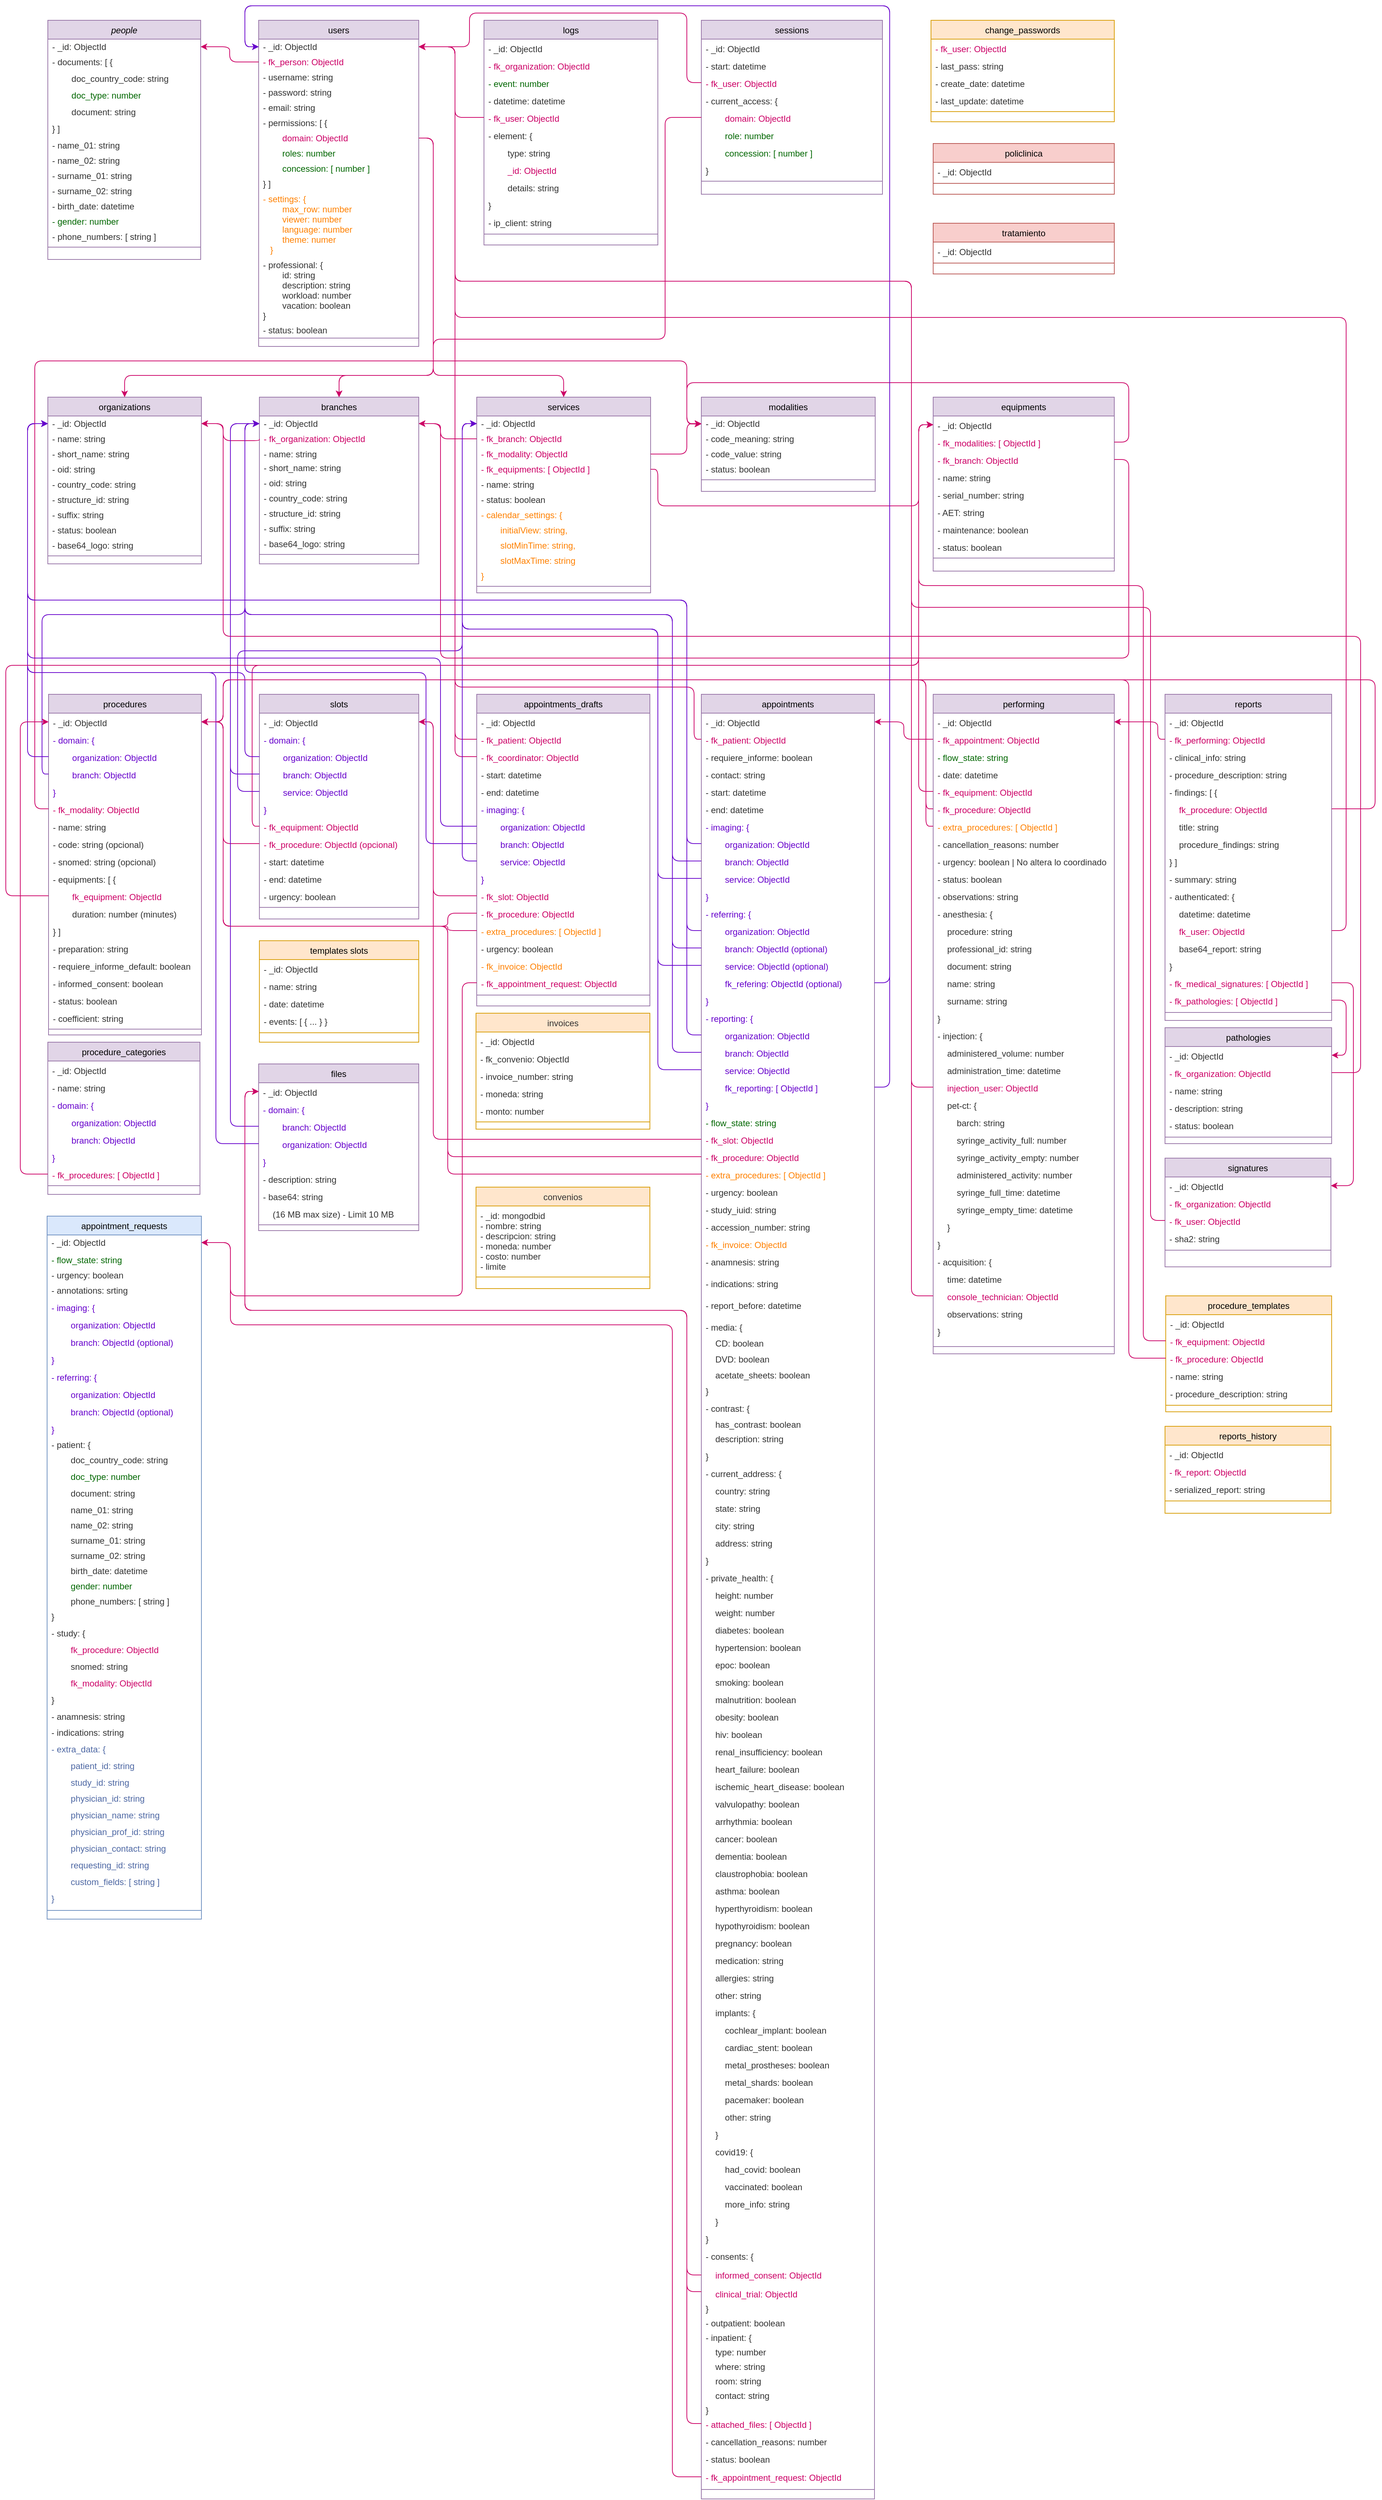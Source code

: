 <mxfile version="20.6.2" type="device"><diagram id="C5RBs43oDa-KdzZeNtuy" name="UML"><mxGraphModel dx="1470" dy="921" grid="1" gridSize="10" guides="1" tooltips="1" connect="1" arrows="1" fold="1" page="1" pageScale="1" pageWidth="827" pageHeight="1169" math="0" shadow="0"><root><mxCell id="WIyWlLk6GJQsqaUBKTNV-0"/><mxCell id="WIyWlLk6GJQsqaUBKTNV-1" parent="WIyWlLk6GJQsqaUBKTNV-0"/><mxCell id="zkfFHV4jXpPFQw0GAbJ--17" value="people" style="swimlane;fontStyle=2;align=center;verticalAlign=top;childLayout=stackLayout;horizontal=1;startSize=26;horizontalStack=0;resizeParent=1;resizeLast=0;collapsible=1;marginBottom=0;rounded=0;shadow=0;strokeWidth=1;fillColor=#e1d5e7;strokeColor=#9673a6;" parent="WIyWlLk6GJQsqaUBKTNV-1" vertex="1"><mxGeometry x="68" y="60" width="211" height="330" as="geometry"><mxRectangle x="-280" y="120" width="160" height="26" as="alternateBounds"/></mxGeometry></mxCell><mxCell id="a3OLN4ihVHEAMPmuhkjj-40" value="- _id: ObjectId" style="text;align=left;verticalAlign=top;spacingLeft=6;spacingRight=4;overflow=hidden;rotatable=0;points=[[0,0.5],[1,0.5]];portConstraint=eastwest;fontColor=#333333;spacing=0;spacingTop=-1;" parent="zkfFHV4jXpPFQw0GAbJ--17" vertex="1"><mxGeometry y="26" width="211" height="21" as="geometry"/></mxCell><mxCell id="a3OLN4ihVHEAMPmuhkjj-41" value="- documents: [ {" style="text;align=left;verticalAlign=top;spacingLeft=6;spacingRight=4;overflow=hidden;rotatable=0;points=[[0,0.5],[1,0.5]];portConstraint=eastwest;fontColor=#333333;spacing=0;spacingTop=-1;" parent="zkfFHV4jXpPFQw0GAbJ--17" vertex="1"><mxGeometry y="47" width="211" height="23" as="geometry"/></mxCell><mxCell id="xXuyeOwNq0NauDY2filA-44" value="        doc_country_code: string" style="text;align=left;verticalAlign=top;spacingLeft=6;spacingRight=4;overflow=hidden;rotatable=0;points=[[0,0.5],[1,0.5]];portConstraint=eastwest;fontColor=#333333;spacing=0;spacingTop=-1;" parent="zkfFHV4jXpPFQw0GAbJ--17" vertex="1"><mxGeometry y="70" width="211" height="23" as="geometry"/></mxCell><mxCell id="xXuyeOwNq0NauDY2filA-45" value="        doc_type: number" style="text;align=left;verticalAlign=top;spacingLeft=6;spacingRight=4;overflow=hidden;rotatable=0;points=[[0,0.5],[1,0.5]];portConstraint=eastwest;fontColor=#006600;spacing=0;spacingTop=-1;" parent="zkfFHV4jXpPFQw0GAbJ--17" vertex="1"><mxGeometry y="93" width="211" height="23" as="geometry"/></mxCell><mxCell id="xXuyeOwNq0NauDY2filA-46" value="        document: string" style="text;align=left;verticalAlign=top;spacingLeft=6;spacingRight=4;overflow=hidden;rotatable=0;points=[[0,0.5],[1,0.5]];portConstraint=eastwest;fontColor=#333333;spacing=0;spacingTop=-1;" parent="zkfFHV4jXpPFQw0GAbJ--17" vertex="1"><mxGeometry y="116" width="211" height="23" as="geometry"/></mxCell><mxCell id="xXuyeOwNq0NauDY2filA-47" value="} ]" style="text;align=left;verticalAlign=top;spacingLeft=6;spacingRight=4;overflow=hidden;rotatable=0;points=[[0,0.5],[1,0.5]];portConstraint=eastwest;fontColor=#333333;spacing=0;spacingTop=-1;" parent="zkfFHV4jXpPFQw0GAbJ--17" vertex="1"><mxGeometry y="139" width="211" height="23" as="geometry"/></mxCell><mxCell id="a3OLN4ihVHEAMPmuhkjj-42" value="- name_01: string" style="text;align=left;verticalAlign=top;spacingLeft=6;spacingRight=4;overflow=hidden;rotatable=0;points=[[0,0.5],[1,0.5]];portConstraint=eastwest;fontColor=#333333;spacing=0;spacingTop=-1;" parent="zkfFHV4jXpPFQw0GAbJ--17" vertex="1"><mxGeometry y="162" width="211" height="21" as="geometry"/></mxCell><mxCell id="a3OLN4ihVHEAMPmuhkjj-43" value="- name_02: string" style="text;align=left;verticalAlign=top;spacingLeft=6;spacingRight=4;overflow=hidden;rotatable=0;points=[[0,0.5],[1,0.5]];portConstraint=eastwest;fontColor=#333333;spacing=0;spacingTop=-1;" parent="zkfFHV4jXpPFQw0GAbJ--17" vertex="1"><mxGeometry y="183" width="211" height="21" as="geometry"/></mxCell><mxCell id="a3OLN4ihVHEAMPmuhkjj-44" value="- surname_01: string" style="text;align=left;verticalAlign=top;spacingLeft=6;spacingRight=4;overflow=hidden;rotatable=0;points=[[0,0.5],[1,0.5]];portConstraint=eastwest;fontColor=#333333;spacing=0;spacingTop=-1;" parent="zkfFHV4jXpPFQw0GAbJ--17" vertex="1"><mxGeometry y="204" width="211" height="21" as="geometry"/></mxCell><mxCell id="a3OLN4ihVHEAMPmuhkjj-45" value="- surname_02: string" style="text;align=left;verticalAlign=top;spacingLeft=6;spacingRight=4;overflow=hidden;rotatable=0;points=[[0,0.5],[1,0.5]];portConstraint=eastwest;fontColor=#333333;spacing=0;spacingTop=-1;" parent="zkfFHV4jXpPFQw0GAbJ--17" vertex="1"><mxGeometry y="225" width="211" height="21" as="geometry"/></mxCell><mxCell id="a3OLN4ihVHEAMPmuhkjj-46" value="- birth_date: datetime" style="text;align=left;verticalAlign=top;spacingLeft=6;spacingRight=4;overflow=hidden;rotatable=0;points=[[0,0.5],[1,0.5]];portConstraint=eastwest;fontColor=#333333;spacing=0;spacingTop=-1;" parent="zkfFHV4jXpPFQw0GAbJ--17" vertex="1"><mxGeometry y="246" width="211" height="21" as="geometry"/></mxCell><mxCell id="a3OLN4ihVHEAMPmuhkjj-47" value="- gender: number" style="text;align=left;verticalAlign=top;spacingLeft=6;spacingRight=4;overflow=hidden;rotatable=0;points=[[0,0.5],[1,0.5]];portConstraint=eastwest;fontColor=#006600;spacing=0;spacingTop=-1;" parent="zkfFHV4jXpPFQw0GAbJ--17" vertex="1"><mxGeometry y="267" width="211" height="21" as="geometry"/></mxCell><mxCell id="a3OLN4ihVHEAMPmuhkjj-49" value="- phone_numbers: [ string ]" style="text;align=left;verticalAlign=top;spacingLeft=6;spacingRight=4;overflow=hidden;rotatable=0;points=[[0,0.5],[1,0.5]];portConstraint=eastwest;fontColor=#333333;spacing=0;spacingTop=-1;" parent="zkfFHV4jXpPFQw0GAbJ--17" vertex="1"><mxGeometry y="288" width="211" height="21" as="geometry"/></mxCell><mxCell id="zkfFHV4jXpPFQw0GAbJ--23" value="" style="line;html=1;strokeWidth=1;align=left;verticalAlign=middle;spacingTop=-1;spacingLeft=3;spacingRight=3;rotatable=0;labelPosition=right;points=[];portConstraint=eastwest;fillColor=#e1d5e7;strokeColor=#9673a6;" parent="zkfFHV4jXpPFQw0GAbJ--17" vertex="1"><mxGeometry y="309" width="211" height="8" as="geometry"/></mxCell><mxCell id="NBdz4pnDV3_LPeFErCEg-18" value="modalities" style="swimlane;fontStyle=0;align=center;verticalAlign=top;childLayout=stackLayout;horizontal=1;startSize=26;horizontalStack=0;resizeParent=1;resizeLast=0;collapsible=1;marginBottom=0;rounded=0;shadow=0;strokeWidth=1;fillColor=#e1d5e7;strokeColor=#9673a6;" parent="WIyWlLk6GJQsqaUBKTNV-1" vertex="1"><mxGeometry x="970" y="580" width="240" height="130" as="geometry"><mxRectangle x="550" y="140" width="160" height="26" as="alternateBounds"/></mxGeometry></mxCell><mxCell id="a3OLN4ihVHEAMPmuhkjj-30" value="- _id: ObjectId" style="text;align=left;verticalAlign=top;spacingLeft=6;spacingRight=4;overflow=hidden;rotatable=0;points=[[0,0.5],[1,0.5]];portConstraint=eastwest;fontColor=#333333;spacing=0;spacingTop=-1;" parent="NBdz4pnDV3_LPeFErCEg-18" vertex="1"><mxGeometry y="26" width="240" height="21" as="geometry"/></mxCell><mxCell id="a3OLN4ihVHEAMPmuhkjj-31" value="- code_meaning: string" style="text;align=left;verticalAlign=top;spacingLeft=6;spacingRight=4;overflow=hidden;rotatable=0;points=[[0,0.5],[1,0.5]];portConstraint=eastwest;fontColor=#333333;spacing=0;spacingTop=-1;" parent="NBdz4pnDV3_LPeFErCEg-18" vertex="1"><mxGeometry y="47" width="240" height="21" as="geometry"/></mxCell><mxCell id="a3OLN4ihVHEAMPmuhkjj-32" value="- code_value: string" style="text;align=left;verticalAlign=top;spacingLeft=6;spacingRight=4;overflow=hidden;rotatable=0;points=[[0,0.5],[1,0.5]];portConstraint=eastwest;fontColor=#333333;spacing=0;spacingTop=-1;" parent="NBdz4pnDV3_LPeFErCEg-18" vertex="1"><mxGeometry y="68" width="240" height="21" as="geometry"/></mxCell><mxCell id="a3OLN4ihVHEAMPmuhkjj-33" value="- status: boolean" style="text;align=left;verticalAlign=top;spacingLeft=6;spacingRight=4;overflow=hidden;rotatable=0;points=[[0,0.5],[1,0.5]];portConstraint=eastwest;fontColor=#333333;spacing=0;spacingTop=-1;" parent="NBdz4pnDV3_LPeFErCEg-18" vertex="1"><mxGeometry y="89" width="240" height="21" as="geometry"/></mxCell><mxCell id="NBdz4pnDV3_LPeFErCEg-20" value="" style="line;html=1;strokeWidth=1;align=left;verticalAlign=middle;spacingTop=-1;spacingLeft=3;spacingRight=3;rotatable=0;labelPosition=right;points=[];portConstraint=eastwest;fillColor=#e1d5e7;strokeColor=#9673a6;" parent="NBdz4pnDV3_LPeFErCEg-18" vertex="1"><mxGeometry y="110" width="240" height="8" as="geometry"/></mxCell><mxCell id="NBdz4pnDV3_LPeFErCEg-21" value="organizations" style="swimlane;fontStyle=0;align=center;verticalAlign=top;childLayout=stackLayout;horizontal=1;startSize=26;horizontalStack=0;resizeParent=1;resizeLast=0;collapsible=1;marginBottom=0;rounded=0;shadow=0;strokeWidth=1;fillColor=#e1d5e7;strokeColor=#9673a6;" parent="WIyWlLk6GJQsqaUBKTNV-1" vertex="1"><mxGeometry x="68" y="580" width="212" height="230" as="geometry"><mxRectangle x="550" y="140" width="160" height="26" as="alternateBounds"/></mxGeometry></mxCell><mxCell id="a3OLN4ihVHEAMPmuhkjj-12" value="- _id: ObjectId" style="text;align=left;verticalAlign=top;spacingLeft=6;spacingRight=4;overflow=hidden;rotatable=0;points=[[0,0.5],[1,0.5]];portConstraint=eastwest;fontColor=#333333;spacing=0;spacingTop=-1;" parent="NBdz4pnDV3_LPeFErCEg-21" vertex="1"><mxGeometry y="26" width="212" height="21" as="geometry"/></mxCell><mxCell id="a3OLN4ihVHEAMPmuhkjj-13" value="- name: string" style="text;align=left;verticalAlign=top;spacingLeft=6;spacingRight=4;overflow=hidden;rotatable=0;points=[[0,0.5],[1,0.5]];portConstraint=eastwest;fontColor=#333333;spacing=0;spacingTop=-1;" parent="NBdz4pnDV3_LPeFErCEg-21" vertex="1"><mxGeometry y="47" width="212" height="21" as="geometry"/></mxCell><mxCell id="a3OLN4ihVHEAMPmuhkjj-14" value="- short_name: string" style="text;align=left;verticalAlign=top;spacingLeft=6;spacingRight=4;overflow=hidden;rotatable=0;points=[[0,0.5],[1,0.5]];portConstraint=eastwest;fontColor=#333333;spacing=0;spacingTop=-1;" parent="NBdz4pnDV3_LPeFErCEg-21" vertex="1"><mxGeometry y="68" width="212" height="21" as="geometry"/></mxCell><mxCell id="a3OLN4ihVHEAMPmuhkjj-15" value="- oid: string" style="text;align=left;verticalAlign=top;spacingLeft=6;spacingRight=4;overflow=hidden;rotatable=0;points=[[0,0.5],[1,0.5]];portConstraint=eastwest;fontColor=#333333;spacing=0;spacingTop=-1;" parent="NBdz4pnDV3_LPeFErCEg-21" vertex="1"><mxGeometry y="89" width="212" height="21" as="geometry"/></mxCell><mxCell id="y1fG2_O28OufTSo1JbLj-0" value="- country_code: string" style="text;align=left;verticalAlign=top;spacingLeft=6;spacingRight=4;overflow=hidden;rotatable=0;points=[[0,0.5],[1,0.5]];portConstraint=eastwest;fontColor=#333333;spacing=0;spacingTop=-1;" parent="NBdz4pnDV3_LPeFErCEg-21" vertex="1"><mxGeometry y="110" width="212" height="21" as="geometry"/></mxCell><mxCell id="y1fG2_O28OufTSo1JbLj-1" value="- structure_id: string" style="text;align=left;verticalAlign=top;spacingLeft=6;spacingRight=4;overflow=hidden;rotatable=0;points=[[0,0.5],[1,0.5]];portConstraint=eastwest;fontColor=#333333;spacing=0;spacingTop=-1;" parent="NBdz4pnDV3_LPeFErCEg-21" vertex="1"><mxGeometry y="131" width="212" height="21" as="geometry"/></mxCell><mxCell id="y1fG2_O28OufTSo1JbLj-2" value="- suffix: string" style="text;align=left;verticalAlign=top;spacingLeft=6;spacingRight=4;overflow=hidden;rotatable=0;points=[[0,0.5],[1,0.5]];portConstraint=eastwest;fontColor=#333333;spacing=0;spacingTop=-1;" parent="NBdz4pnDV3_LPeFErCEg-21" vertex="1"><mxGeometry y="152" width="212" height="21" as="geometry"/></mxCell><mxCell id="a3OLN4ihVHEAMPmuhkjj-16" value="- status: boolean" style="text;align=left;verticalAlign=top;spacingLeft=6;spacingRight=4;overflow=hidden;rotatable=0;points=[[0,0.5],[1,0.5]];portConstraint=eastwest;fontColor=#333333;spacing=0;spacingTop=-1;" parent="NBdz4pnDV3_LPeFErCEg-21" vertex="1"><mxGeometry y="173" width="212" height="21" as="geometry"/></mxCell><mxCell id="sft1J7Gw9UIxF63jCfOA-0" value="- base64_logo: string" style="text;align=left;verticalAlign=top;spacingLeft=6;spacingRight=4;overflow=hidden;rotatable=0;points=[[0,0.5],[1,0.5]];portConstraint=eastwest;fontColor=#333333;spacing=0;spacingTop=-1;" parent="NBdz4pnDV3_LPeFErCEg-21" vertex="1"><mxGeometry y="194" width="212" height="21" as="geometry"/></mxCell><mxCell id="NBdz4pnDV3_LPeFErCEg-23" value="" style="line;html=1;strokeWidth=1;align=left;verticalAlign=middle;spacingTop=-1;spacingLeft=3;spacingRight=3;rotatable=0;labelPosition=right;points=[];portConstraint=eastwest;fillColor=#e1d5e7;strokeColor=#9673a6;" parent="NBdz4pnDV3_LPeFErCEg-21" vertex="1"><mxGeometry y="215" width="212" height="8" as="geometry"/></mxCell><mxCell id="NBdz4pnDV3_LPeFErCEg-24" value="branches" style="swimlane;fontStyle=0;align=center;verticalAlign=top;childLayout=stackLayout;horizontal=1;startSize=26;horizontalStack=0;resizeParent=1;resizeLast=0;collapsible=1;marginBottom=0;rounded=0;shadow=0;strokeWidth=1;fillColor=#e1d5e7;strokeColor=#9673a6;" parent="WIyWlLk6GJQsqaUBKTNV-1" vertex="1"><mxGeometry x="360" y="580" width="220" height="230" as="geometry"><mxRectangle x="550" y="140" width="160" height="26" as="alternateBounds"/></mxGeometry></mxCell><mxCell id="a3OLN4ihVHEAMPmuhkjj-17" value="- _id: ObjectId" style="text;align=left;verticalAlign=top;spacingLeft=6;spacingRight=4;overflow=hidden;rotatable=0;points=[[0,0.5],[1,0.5]];portConstraint=eastwest;fontColor=#333333;spacing=0;spacingTop=-1;" parent="NBdz4pnDV3_LPeFErCEg-24" vertex="1"><mxGeometry y="26" width="220" height="21" as="geometry"/></mxCell><mxCell id="a3OLN4ihVHEAMPmuhkjj-18" value="- fk_organization: ObjectId" style="text;align=left;verticalAlign=top;spacingLeft=6;spacingRight=4;overflow=hidden;rotatable=0;points=[[0,0.5],[1,0.5]];portConstraint=eastwest;fontColor=#CC0066;spacing=0;spacingTop=-1;" parent="NBdz4pnDV3_LPeFErCEg-24" vertex="1"><mxGeometry y="47" width="220" height="21" as="geometry"/></mxCell><mxCell id="a3OLN4ihVHEAMPmuhkjj-20" value="- name: string" style="text;align=left;verticalAlign=top;spacingLeft=6;spacingRight=4;overflow=hidden;rotatable=0;points=[[0,0.5],[1,0.5]];portConstraint=eastwest;fontColor=#333333;spacing=0;spacingTop=-1;" parent="NBdz4pnDV3_LPeFErCEg-24" vertex="1"><mxGeometry y="68" width="220" height="19" as="geometry"/></mxCell><mxCell id="a3OLN4ihVHEAMPmuhkjj-21" value="- short_name: string" style="text;align=left;verticalAlign=top;spacingLeft=6;spacingRight=4;overflow=hidden;rotatable=0;points=[[0,0.5],[1,0.5]];portConstraint=eastwest;fontColor=#333333;spacing=0;spacingTop=-1;" parent="NBdz4pnDV3_LPeFErCEg-24" vertex="1"><mxGeometry y="87" width="220" height="21" as="geometry"/></mxCell><mxCell id="a3OLN4ihVHEAMPmuhkjj-22" value="- oid: string" style="text;align=left;verticalAlign=top;spacingLeft=6;spacingRight=4;overflow=hidden;rotatable=0;points=[[0,0.5],[1,0.5]];portConstraint=eastwest;fontColor=#333333;spacing=0;spacingTop=-1;" parent="NBdz4pnDV3_LPeFErCEg-24" vertex="1"><mxGeometry y="108" width="220" height="21" as="geometry"/></mxCell><mxCell id="y1fG2_O28OufTSo1JbLj-3" value="- country_code: string" style="text;align=left;verticalAlign=top;spacingLeft=6;spacingRight=4;overflow=hidden;rotatable=0;points=[[0,0.5],[1,0.5]];portConstraint=eastwest;fontColor=#333333;spacing=0;spacingTop=-1;" parent="NBdz4pnDV3_LPeFErCEg-24" vertex="1"><mxGeometry y="129" width="220" height="21" as="geometry"/></mxCell><mxCell id="y1fG2_O28OufTSo1JbLj-4" value="- structure_id: string" style="text;align=left;verticalAlign=top;spacingLeft=6;spacingRight=4;overflow=hidden;rotatable=0;points=[[0,0.5],[1,0.5]];portConstraint=eastwest;fontColor=#333333;spacing=0;spacingTop=-1;" parent="NBdz4pnDV3_LPeFErCEg-24" vertex="1"><mxGeometry y="150" width="220" height="21" as="geometry"/></mxCell><mxCell id="y1fG2_O28OufTSo1JbLj-5" value="- suffix: string" style="text;align=left;verticalAlign=top;spacingLeft=6;spacingRight=4;overflow=hidden;rotatable=0;points=[[0,0.5],[1,0.5]];portConstraint=eastwest;fontColor=#333333;spacing=0;spacingTop=-1;" parent="NBdz4pnDV3_LPeFErCEg-24" vertex="1"><mxGeometry y="171" width="220" height="21" as="geometry"/></mxCell><mxCell id="sft1J7Gw9UIxF63jCfOA-1" value="- base64_logo: string" style="text;align=left;verticalAlign=top;spacingLeft=6;spacingRight=4;overflow=hidden;rotatable=0;points=[[0,0.5],[1,0.5]];portConstraint=eastwest;fontColor=#333333;spacing=0;spacingTop=-1;" parent="NBdz4pnDV3_LPeFErCEg-24" vertex="1"><mxGeometry y="192" width="220" height="21" as="geometry"/></mxCell><mxCell id="NBdz4pnDV3_LPeFErCEg-26" value="" style="line;html=1;strokeWidth=1;align=left;verticalAlign=middle;spacingTop=-1;spacingLeft=3;spacingRight=3;rotatable=0;labelPosition=right;points=[];portConstraint=eastwest;fillColor=#e1d5e7;strokeColor=#9673a6;" parent="NBdz4pnDV3_LPeFErCEg-24" vertex="1"><mxGeometry y="213" width="220" height="8" as="geometry"/></mxCell><mxCell id="NBdz4pnDV3_LPeFErCEg-27" value="equipments" style="swimlane;fontStyle=0;align=center;verticalAlign=top;childLayout=stackLayout;horizontal=1;startSize=26;horizontalStack=0;resizeParent=1;resizeLast=0;collapsible=1;marginBottom=0;rounded=0;shadow=0;strokeWidth=1;fillColor=#e1d5e7;strokeColor=#9673a6;" parent="WIyWlLk6GJQsqaUBKTNV-1" vertex="1"><mxGeometry x="1290" y="580" width="250" height="240" as="geometry"><mxRectangle x="550" y="140" width="160" height="26" as="alternateBounds"/></mxGeometry></mxCell><mxCell id="NBdz4pnDV3_LPeFErCEg-28" value="- _id: ObjectId" style="text;align=left;verticalAlign=top;spacingLeft=4;spacingRight=4;overflow=hidden;rotatable=0;points=[[0,0.5],[1,0.5]];portConstraint=eastwest;fontColor=#333333;" parent="NBdz4pnDV3_LPeFErCEg-27" vertex="1"><mxGeometry y="26" width="250" height="24" as="geometry"/></mxCell><mxCell id="3pIJ4SN5tX76xOqAihZR-1" value="- fk_modalities: [ ObjectId ]" style="text;align=left;verticalAlign=top;spacingLeft=4;spacingRight=4;overflow=hidden;rotatable=0;points=[[0,0.5],[1,0.5]];portConstraint=eastwest;fontColor=#CC0066;" parent="NBdz4pnDV3_LPeFErCEg-27" vertex="1"><mxGeometry y="50" width="250" height="24" as="geometry"/></mxCell><mxCell id="3pIJ4SN5tX76xOqAihZR-2" value="- fk_branch: ObjectId" style="text;align=left;verticalAlign=top;spacingLeft=4;spacingRight=4;overflow=hidden;rotatable=0;points=[[0,0.5],[1,0.5]];portConstraint=eastwest;fontColor=#CC0066;" parent="NBdz4pnDV3_LPeFErCEg-27" vertex="1"><mxGeometry y="74" width="250" height="24" as="geometry"/></mxCell><mxCell id="3pIJ4SN5tX76xOqAihZR-3" value="- name: string" style="text;align=left;verticalAlign=top;spacingLeft=4;spacingRight=4;overflow=hidden;rotatable=0;points=[[0,0.5],[1,0.5]];portConstraint=eastwest;fontColor=#333333;" parent="NBdz4pnDV3_LPeFErCEg-27" vertex="1"><mxGeometry y="98" width="250" height="24" as="geometry"/></mxCell><mxCell id="3pIJ4SN5tX76xOqAihZR-4" value="- serial_number: string" style="text;align=left;verticalAlign=top;spacingLeft=4;spacingRight=4;overflow=hidden;rotatable=0;points=[[0,0.5],[1,0.5]];portConstraint=eastwest;fontColor=#333333;" parent="NBdz4pnDV3_LPeFErCEg-27" vertex="1"><mxGeometry y="122" width="250" height="24" as="geometry"/></mxCell><mxCell id="3pIJ4SN5tX76xOqAihZR-5" value="- AET: string" style="text;align=left;verticalAlign=top;spacingLeft=4;spacingRight=4;overflow=hidden;rotatable=0;points=[[0,0.5],[1,0.5]];portConstraint=eastwest;fontColor=#333333;" parent="NBdz4pnDV3_LPeFErCEg-27" vertex="1"><mxGeometry y="146" width="250" height="24" as="geometry"/></mxCell><mxCell id="3pIJ4SN5tX76xOqAihZR-6" value="- maintenance: boolean" style="text;align=left;verticalAlign=top;spacingLeft=4;spacingRight=4;overflow=hidden;rotatable=0;points=[[0,0.5],[1,0.5]];portConstraint=eastwest;fontColor=#333333;" parent="NBdz4pnDV3_LPeFErCEg-27" vertex="1"><mxGeometry y="170" width="250" height="24" as="geometry"/></mxCell><mxCell id="3pIJ4SN5tX76xOqAihZR-7" value="- status: boolean" style="text;align=left;verticalAlign=top;spacingLeft=4;spacingRight=4;overflow=hidden;rotatable=0;points=[[0,0.5],[1,0.5]];portConstraint=eastwest;fontColor=#333333;" parent="NBdz4pnDV3_LPeFErCEg-27" vertex="1"><mxGeometry y="194" width="250" height="24" as="geometry"/></mxCell><mxCell id="NBdz4pnDV3_LPeFErCEg-29" value="" style="line;html=1;strokeWidth=1;align=left;verticalAlign=middle;spacingTop=-1;spacingLeft=3;spacingRight=3;rotatable=0;labelPosition=right;points=[];portConstraint=eastwest;fillColor=#e1d5e7;strokeColor=#9673a6;" parent="NBdz4pnDV3_LPeFErCEg-27" vertex="1"><mxGeometry y="218" width="250" height="8" as="geometry"/></mxCell><mxCell id="LZcrB1tS9Cmvp8lXkgn6-0" value="procedures" style="swimlane;fontStyle=0;align=center;verticalAlign=top;childLayout=stackLayout;horizontal=1;startSize=26;horizontalStack=0;resizeParent=1;resizeLast=0;collapsible=1;marginBottom=0;rounded=0;shadow=0;strokeWidth=1;fillColor=#e1d5e7;strokeColor=#9673a6;" parent="WIyWlLk6GJQsqaUBKTNV-1" vertex="1"><mxGeometry x="69" y="990" width="211" height="470" as="geometry"><mxRectangle x="550" y="140" width="160" height="26" as="alternateBounds"/></mxGeometry></mxCell><mxCell id="LZcrB1tS9Cmvp8lXkgn6-1" value="- _id: ObjectId" style="text;align=left;verticalAlign=top;spacingLeft=4;spacingRight=4;overflow=hidden;rotatable=0;points=[[0,0.5],[1,0.5]];portConstraint=eastwest;fontColor=#333333;" parent="LZcrB1tS9Cmvp8lXkgn6-0" vertex="1"><mxGeometry y="26" width="211" height="24" as="geometry"/></mxCell><mxCell id="xXuyeOwNq0NauDY2filA-2" value="- domain: {" style="text;align=left;verticalAlign=top;spacingLeft=4;spacingRight=4;overflow=hidden;rotatable=0;points=[[0,0.5],[1,0.5]];portConstraint=eastwest;fontColor=#6600CC;" parent="LZcrB1tS9Cmvp8lXkgn6-0" vertex="1"><mxGeometry y="50" width="211" height="24" as="geometry"/></mxCell><mxCell id="nNJ6IWH1trdnwjvKQfmX-4" value="        organization: ObjectId" style="text;align=left;verticalAlign=top;spacingLeft=4;spacingRight=4;overflow=hidden;rotatable=0;points=[[0,0.5],[1,0.5]];portConstraint=eastwest;fontColor=#6600CC;" parent="LZcrB1tS9Cmvp8lXkgn6-0" vertex="1"><mxGeometry y="74" width="211" height="24" as="geometry"/></mxCell><mxCell id="nNJ6IWH1trdnwjvKQfmX-5" value="        branch: ObjectId" style="text;align=left;verticalAlign=top;spacingLeft=4;spacingRight=4;overflow=hidden;rotatable=0;points=[[0,0.5],[1,0.5]];portConstraint=eastwest;fontColor=#6600CC;" parent="LZcrB1tS9Cmvp8lXkgn6-0" vertex="1"><mxGeometry y="98" width="211" height="24" as="geometry"/></mxCell><mxCell id="nNJ6IWH1trdnwjvKQfmX-6" value="}" style="text;align=left;verticalAlign=top;spacingLeft=4;spacingRight=4;overflow=hidden;rotatable=0;points=[[0,0.5],[1,0.5]];portConstraint=eastwest;fontColor=#6600CC;" parent="LZcrB1tS9Cmvp8lXkgn6-0" vertex="1"><mxGeometry y="122" width="211" height="24" as="geometry"/></mxCell><mxCell id="cY0TcdRAYDL7Wu-XaWc--0" value="- fk_modality: ObjectId" style="text;align=left;verticalAlign=top;spacingLeft=4;spacingRight=4;overflow=hidden;rotatable=0;points=[[0,0.5],[1,0.5]];portConstraint=eastwest;fontColor=#CC0066;" parent="LZcrB1tS9Cmvp8lXkgn6-0" vertex="1"><mxGeometry y="146" width="211" height="24" as="geometry"/></mxCell><mxCell id="xXuyeOwNq0NauDY2filA-4" value="- name: string" style="text;align=left;verticalAlign=top;spacingLeft=4;spacingRight=4;overflow=hidden;rotatable=0;points=[[0,0.5],[1,0.5]];portConstraint=eastwest;fontColor=#333333;" parent="LZcrB1tS9Cmvp8lXkgn6-0" vertex="1"><mxGeometry y="170" width="211" height="24" as="geometry"/></mxCell><mxCell id="ujPuVjLeVr-RbK_XDt8y-0" value="- code: string (opcional)" style="text;align=left;verticalAlign=top;spacingLeft=4;spacingRight=4;overflow=hidden;rotatable=0;points=[[0,0.5],[1,0.5]];portConstraint=eastwest;fontColor=#333333;" parent="LZcrB1tS9Cmvp8lXkgn6-0" vertex="1"><mxGeometry y="194" width="211" height="24" as="geometry"/></mxCell><mxCell id="KS7K4z5IjKtYOdqGqC6A-0" value="- snomed: string (opcional)" style="text;align=left;verticalAlign=top;spacingLeft=4;spacingRight=4;overflow=hidden;rotatable=0;points=[[0,0.5],[1,0.5]];portConstraint=eastwest;fontColor=#333333;" parent="LZcrB1tS9Cmvp8lXkgn6-0" vertex="1"><mxGeometry y="218" width="211" height="24" as="geometry"/></mxCell><mxCell id="xXuyeOwNq0NauDY2filA-5" value="- equipments: [ {" style="text;align=left;verticalAlign=top;spacingLeft=4;spacingRight=4;overflow=hidden;rotatable=0;points=[[0,0.5],[1,0.5]];portConstraint=eastwest;fontColor=#333333;" parent="LZcrB1tS9Cmvp8lXkgn6-0" vertex="1"><mxGeometry y="242" width="211" height="24" as="geometry"/></mxCell><mxCell id="cY0TcdRAYDL7Wu-XaWc--4" value="        fk_equipment: ObjectId" style="text;align=left;verticalAlign=top;spacingLeft=4;spacingRight=4;overflow=hidden;rotatable=0;points=[[0,0.5],[1,0.5]];portConstraint=eastwest;fontColor=#CC0066;" parent="LZcrB1tS9Cmvp8lXkgn6-0" vertex="1"><mxGeometry y="266" width="211" height="24" as="geometry"/></mxCell><mxCell id="cY0TcdRAYDL7Wu-XaWc--3" value="        duration: number (minutes)" style="text;align=left;verticalAlign=top;spacingLeft=4;spacingRight=4;overflow=hidden;rotatable=0;points=[[0,0.5],[1,0.5]];portConstraint=eastwest;fontColor=#333333;" parent="LZcrB1tS9Cmvp8lXkgn6-0" vertex="1"><mxGeometry y="290" width="211" height="24" as="geometry"/></mxCell><mxCell id="cY0TcdRAYDL7Wu-XaWc--2" value="} ]" style="text;align=left;verticalAlign=top;spacingLeft=4;spacingRight=4;overflow=hidden;rotatable=0;points=[[0,0.5],[1,0.5]];portConstraint=eastwest;fontColor=#333333;" parent="LZcrB1tS9Cmvp8lXkgn6-0" vertex="1"><mxGeometry y="314" width="211" height="24" as="geometry"/></mxCell><mxCell id="xXuyeOwNq0NauDY2filA-6" value="- preparation: string" style="text;align=left;verticalAlign=top;spacingLeft=4;spacingRight=4;overflow=hidden;rotatable=0;points=[[0,0.5],[1,0.5]];portConstraint=eastwest;fontColor=#333333;" parent="LZcrB1tS9Cmvp8lXkgn6-0" vertex="1"><mxGeometry y="338" width="211" height="24" as="geometry"/></mxCell><mxCell id="tL3mNmyNK2JaHuD62P6t-1" value="- requiere_informe_default: boolean" style="text;align=left;verticalAlign=top;spacingLeft=4;spacingRight=4;overflow=hidden;rotatable=0;points=[[0,0.5],[1,0.5]];portConstraint=eastwest;fontColor=#333333;" parent="LZcrB1tS9Cmvp8lXkgn6-0" vertex="1"><mxGeometry y="362" width="211" height="24" as="geometry"/></mxCell><mxCell id="xXuyeOwNq0NauDY2filA-7" value="- informed_consent: boolean" style="text;align=left;verticalAlign=top;spacingLeft=4;spacingRight=4;overflow=hidden;rotatable=0;points=[[0,0.5],[1,0.5]];portConstraint=eastwest;fontColor=#333333;" parent="LZcrB1tS9Cmvp8lXkgn6-0" vertex="1"><mxGeometry y="386" width="211" height="24" as="geometry"/></mxCell><mxCell id="N_OZAfrXfAldmxOy6DDg-0" value="- status: boolean" style="text;align=left;verticalAlign=top;spacingLeft=4;spacingRight=4;overflow=hidden;rotatable=0;points=[[0,0.5],[1,0.5]];portConstraint=eastwest;fontColor=#333333;" parent="LZcrB1tS9Cmvp8lXkgn6-0" vertex="1"><mxGeometry y="410" width="211" height="24" as="geometry"/></mxCell><mxCell id="MSEiEXNGhdgSfc3WSNcE-0" value="- coefficient: string" style="text;align=left;verticalAlign=top;spacingLeft=4;spacingRight=4;overflow=hidden;rotatable=0;points=[[0,0.5],[1,0.5]];portConstraint=eastwest;fontColor=#333333;" parent="LZcrB1tS9Cmvp8lXkgn6-0" vertex="1"><mxGeometry y="434" width="211" height="24" as="geometry"/></mxCell><mxCell id="LZcrB1tS9Cmvp8lXkgn6-2" value="" style="line;html=1;strokeWidth=1;align=left;verticalAlign=middle;spacingTop=-1;spacingLeft=3;spacingRight=3;rotatable=0;labelPosition=right;points=[];portConstraint=eastwest;fillColor=#e1d5e7;strokeColor=#9673a6;" parent="LZcrB1tS9Cmvp8lXkgn6-0" vertex="1"><mxGeometry y="458" width="211" height="8" as="geometry"/></mxCell><mxCell id="LZcrB1tS9Cmvp8lXkgn6-6" value="slots" style="swimlane;fontStyle=0;align=center;verticalAlign=top;childLayout=stackLayout;horizontal=1;startSize=26;horizontalStack=0;resizeParent=1;resizeLast=0;collapsible=1;marginBottom=0;rounded=0;shadow=0;strokeWidth=1;fillColor=#e1d5e7;strokeColor=#9673a6;" parent="WIyWlLk6GJQsqaUBKTNV-1" vertex="1"><mxGeometry x="360" y="990" width="220" height="310" as="geometry"><mxRectangle x="550" y="140" width="160" height="26" as="alternateBounds"/></mxGeometry></mxCell><mxCell id="LZcrB1tS9Cmvp8lXkgn6-7" value="- _id: ObjectId" style="text;align=left;verticalAlign=top;spacingLeft=4;spacingRight=4;overflow=hidden;rotatable=0;points=[[0,0.5],[1,0.5]];portConstraint=eastwest;fontColor=#333333;" parent="LZcrB1tS9Cmvp8lXkgn6-6" vertex="1"><mxGeometry y="26" width="220" height="24" as="geometry"/></mxCell><mxCell id="xXuyeOwNq0NauDY2filA-11" value="- domain: {" style="text;align=left;verticalAlign=top;spacingLeft=4;spacingRight=4;overflow=hidden;rotatable=0;points=[[0,0.5],[1,0.5]];portConstraint=eastwest;fontColor=#6600CC;" parent="LZcrB1tS9Cmvp8lXkgn6-6" vertex="1"><mxGeometry y="50" width="220" height="24" as="geometry"/></mxCell><mxCell id="JNMe9uuG53cYvsb4QtVW-0" value="        organization: ObjectId" style="text;align=left;verticalAlign=top;spacingLeft=4;spacingRight=4;overflow=hidden;rotatable=0;points=[[0,0.5],[1,0.5]];portConstraint=eastwest;fontColor=#6600CC;" parent="LZcrB1tS9Cmvp8lXkgn6-6" vertex="1"><mxGeometry y="74" width="220" height="24" as="geometry"/></mxCell><mxCell id="JNMe9uuG53cYvsb4QtVW-1" value="        branch: ObjectId" style="text;align=left;verticalAlign=top;spacingLeft=4;spacingRight=4;overflow=hidden;rotatable=0;points=[[0,0.5],[1,0.5]];portConstraint=eastwest;fontColor=#6600CC;" parent="LZcrB1tS9Cmvp8lXkgn6-6" vertex="1"><mxGeometry y="98" width="220" height="24" as="geometry"/></mxCell><mxCell id="JNMe9uuG53cYvsb4QtVW-2" value="        service: ObjectId" style="text;align=left;verticalAlign=top;spacingLeft=4;spacingRight=4;overflow=hidden;rotatable=0;points=[[0,0.5],[1,0.5]];portConstraint=eastwest;fontColor=#6600CC;" parent="LZcrB1tS9Cmvp8lXkgn6-6" vertex="1"><mxGeometry y="122" width="220" height="24" as="geometry"/></mxCell><mxCell id="JNMe9uuG53cYvsb4QtVW-3" value="}" style="text;align=left;verticalAlign=top;spacingLeft=4;spacingRight=4;overflow=hidden;rotatable=0;points=[[0,0.5],[1,0.5]];portConstraint=eastwest;fontColor=#6600CC;" parent="LZcrB1tS9Cmvp8lXkgn6-6" vertex="1"><mxGeometry y="146" width="220" height="24" as="geometry"/></mxCell><mxCell id="xXuyeOwNq0NauDY2filA-12" value="- fk_equipment: ObjectId" style="text;align=left;verticalAlign=top;spacingLeft=4;spacingRight=4;overflow=hidden;rotatable=0;points=[[0,0.5],[1,0.5]];portConstraint=eastwest;fontColor=#CC0066;" parent="LZcrB1tS9Cmvp8lXkgn6-6" vertex="1"><mxGeometry y="170" width="220" height="24" as="geometry"/></mxCell><mxCell id="xXuyeOwNq0NauDY2filA-13" value="- fk_procedure: ObjectId (opcional)" style="text;align=left;verticalAlign=top;spacingLeft=4;spacingRight=4;overflow=hidden;rotatable=0;points=[[0,0.5],[1,0.5]];portConstraint=eastwest;fontColor=#CC0066;" parent="LZcrB1tS9Cmvp8lXkgn6-6" vertex="1"><mxGeometry y="194" width="220" height="24" as="geometry"/></mxCell><mxCell id="xXuyeOwNq0NauDY2filA-15" value="- start: datetime" style="text;align=left;verticalAlign=top;spacingLeft=4;spacingRight=4;overflow=hidden;rotatable=0;points=[[0,0.5],[1,0.5]];portConstraint=eastwest;fontColor=#333333;" parent="LZcrB1tS9Cmvp8lXkgn6-6" vertex="1"><mxGeometry y="218" width="220" height="24" as="geometry"/></mxCell><mxCell id="xXuyeOwNq0NauDY2filA-16" value="- end: datetime" style="text;align=left;verticalAlign=top;spacingLeft=4;spacingRight=4;overflow=hidden;rotatable=0;points=[[0,0.5],[1,0.5]];portConstraint=eastwest;fontColor=#333333;" parent="LZcrB1tS9Cmvp8lXkgn6-6" vertex="1"><mxGeometry y="242" width="220" height="24" as="geometry"/></mxCell><mxCell id="xXuyeOwNq0NauDY2filA-17" value="- urgency: boolean" style="text;align=left;verticalAlign=top;spacingLeft=4;spacingRight=4;overflow=hidden;rotatable=0;points=[[0,0.5],[1,0.5]];portConstraint=eastwest;fontColor=#333333;" parent="LZcrB1tS9Cmvp8lXkgn6-6" vertex="1"><mxGeometry y="266" width="220" height="24" as="geometry"/></mxCell><mxCell id="LZcrB1tS9Cmvp8lXkgn6-8" value="" style="line;html=1;strokeWidth=1;align=left;verticalAlign=middle;spacingTop=-1;spacingLeft=3;spacingRight=3;rotatable=0;labelPosition=right;points=[];portConstraint=eastwest;fillColor=#e1d5e7;strokeColor=#9673a6;" parent="LZcrB1tS9Cmvp8lXkgn6-6" vertex="1"><mxGeometry y="290" width="220" height="8" as="geometry"/></mxCell><mxCell id="LZcrB1tS9Cmvp8lXkgn6-9" value="appointments" style="swimlane;fontStyle=0;align=center;verticalAlign=top;childLayout=stackLayout;horizontal=1;startSize=26;horizontalStack=0;resizeParent=1;resizeLast=0;collapsible=1;marginBottom=0;rounded=0;shadow=0;strokeWidth=1;fillColor=#e1d5e7;strokeColor=#9673a6;" parent="WIyWlLk6GJQsqaUBKTNV-1" vertex="1"><mxGeometry x="970" y="990" width="239" height="2490" as="geometry"><mxRectangle x="550" y="140" width="160" height="26" as="alternateBounds"/></mxGeometry></mxCell><mxCell id="LZcrB1tS9Cmvp8lXkgn6-10" value="- _id: ObjectId" style="text;align=left;verticalAlign=top;spacingLeft=4;spacingRight=4;overflow=hidden;rotatable=0;points=[[0,0.5],[1,0.5]];portConstraint=eastwest;fontColor=#333333;" parent="LZcrB1tS9Cmvp8lXkgn6-9" vertex="1"><mxGeometry y="26" width="239" height="24" as="geometry"/></mxCell><mxCell id="xXuyeOwNq0NauDY2filA-23" value="- fk_patient: ObjectId" style="text;align=left;verticalAlign=top;spacingLeft=4;spacingRight=4;overflow=hidden;rotatable=0;points=[[0,0.5],[1,0.5]];portConstraint=eastwest;fontColor=#CC0066;" parent="LZcrB1tS9Cmvp8lXkgn6-9" vertex="1"><mxGeometry y="50" width="239" height="24" as="geometry"/></mxCell><mxCell id="xXuyeOwNq0NauDY2filA-25" value="- requiere_informe: boolean" style="text;align=left;verticalAlign=top;spacingLeft=4;spacingRight=4;overflow=hidden;rotatable=0;points=[[0,0.5],[1,0.5]];portConstraint=eastwest;fontColor=#333333;" parent="LZcrB1tS9Cmvp8lXkgn6-9" vertex="1"><mxGeometry y="74" width="239" height="24" as="geometry"/></mxCell><mxCell id="tL3mNmyNK2JaHuD62P6t-0" value="- contact: string" style="text;align=left;verticalAlign=top;spacingLeft=4;spacingRight=4;overflow=hidden;rotatable=0;points=[[0,0.5],[1,0.5]];portConstraint=eastwest;fontColor=#333333;" parent="LZcrB1tS9Cmvp8lXkgn6-9" vertex="1"><mxGeometry y="98" width="239" height="24" as="geometry"/></mxCell><mxCell id="KNnZy7xF0Yqx4r04sHy--2" value="- start: datetime" style="text;align=left;verticalAlign=top;spacingLeft=4;spacingRight=4;overflow=hidden;rotatable=0;points=[[0,0.5],[1,0.5]];portConstraint=eastwest;fontColor=#333333;" parent="LZcrB1tS9Cmvp8lXkgn6-9" vertex="1"><mxGeometry y="122" width="239" height="24" as="geometry"/></mxCell><mxCell id="nD7xf7XYwMvewQepW5Ui-6" value="- end: datetime" style="text;align=left;verticalAlign=top;spacingLeft=4;spacingRight=4;overflow=hidden;rotatable=0;points=[[0,0.5],[1,0.5]];portConstraint=eastwest;fontColor=#333333;" parent="LZcrB1tS9Cmvp8lXkgn6-9" vertex="1"><mxGeometry y="146" width="239" height="24" as="geometry"/></mxCell><mxCell id="xXuyeOwNq0NauDY2filA-26" value="- imaging: {" style="text;align=left;verticalAlign=top;spacingLeft=4;spacingRight=4;overflow=hidden;rotatable=0;points=[[0,0.5],[1,0.5]];portConstraint=eastwest;fontColor=#6600CC;" parent="LZcrB1tS9Cmvp8lXkgn6-9" vertex="1"><mxGeometry y="170" width="239" height="24" as="geometry"/></mxCell><mxCell id="nNJ6IWH1trdnwjvKQfmX-0" value="        organization: ObjectId" style="text;align=left;verticalAlign=top;spacingLeft=4;spacingRight=4;overflow=hidden;rotatable=0;points=[[0,0.5],[1,0.5]];portConstraint=eastwest;fontColor=#6600CC;" parent="LZcrB1tS9Cmvp8lXkgn6-9" vertex="1"><mxGeometry y="194" width="239" height="24" as="geometry"/></mxCell><mxCell id="nNJ6IWH1trdnwjvKQfmX-1" value="        branch: ObjectId" style="text;align=left;verticalAlign=top;spacingLeft=4;spacingRight=4;overflow=hidden;rotatable=0;points=[[0,0.5],[1,0.5]];portConstraint=eastwest;fontColor=#6600CC;" parent="LZcrB1tS9Cmvp8lXkgn6-9" vertex="1"><mxGeometry y="218" width="239" height="24" as="geometry"/></mxCell><mxCell id="nNJ6IWH1trdnwjvKQfmX-2" value="        service: ObjectId" style="text;align=left;verticalAlign=top;spacingLeft=4;spacingRight=4;overflow=hidden;rotatable=0;points=[[0,0.5],[1,0.5]];portConstraint=eastwest;fontColor=#6600CC;" parent="LZcrB1tS9Cmvp8lXkgn6-9" vertex="1"><mxGeometry y="242" width="239" height="24" as="geometry"/></mxCell><mxCell id="nNJ6IWH1trdnwjvKQfmX-3" value="}" style="text;align=left;verticalAlign=top;spacingLeft=4;spacingRight=4;overflow=hidden;rotatable=0;points=[[0,0.5],[1,0.5]];portConstraint=eastwest;fontColor=#6600CC;" parent="LZcrB1tS9Cmvp8lXkgn6-9" vertex="1"><mxGeometry y="266" width="239" height="24" as="geometry"/></mxCell><mxCell id="xXuyeOwNq0NauDY2filA-27" value="- referring: {" style="text;align=left;verticalAlign=top;spacingLeft=4;spacingRight=4;overflow=hidden;rotatable=0;points=[[0,0.5],[1,0.5]];portConstraint=eastwest;fontColor=#6600CC;" parent="LZcrB1tS9Cmvp8lXkgn6-9" vertex="1"><mxGeometry y="290" width="239" height="24" as="geometry"/></mxCell><mxCell id="nD7xf7XYwMvewQepW5Ui-1" value="        organization: ObjectId" style="text;align=left;verticalAlign=top;spacingLeft=4;spacingRight=4;overflow=hidden;rotatable=0;points=[[0,0.5],[1,0.5]];portConstraint=eastwest;fontColor=#6600CC;" parent="LZcrB1tS9Cmvp8lXkgn6-9" vertex="1"><mxGeometry y="314" width="239" height="24" as="geometry"/></mxCell><mxCell id="nD7xf7XYwMvewQepW5Ui-2" value="        branch: ObjectId (optional)" style="text;align=left;verticalAlign=top;spacingLeft=4;spacingRight=4;overflow=hidden;rotatable=0;points=[[0,0.5],[1,0.5]];portConstraint=eastwest;fontColor=#6600CC;" parent="LZcrB1tS9Cmvp8lXkgn6-9" vertex="1"><mxGeometry y="338" width="239" height="24" as="geometry"/></mxCell><mxCell id="nD7xf7XYwMvewQepW5Ui-3" value="        service: ObjectId (optional)" style="text;align=left;verticalAlign=top;spacingLeft=4;spacingRight=4;overflow=hidden;rotatable=0;points=[[0,0.5],[1,0.5]];portConstraint=eastwest;fontColor=#6600CC;" parent="LZcrB1tS9Cmvp8lXkgn6-9" vertex="1"><mxGeometry y="362" width="239" height="24" as="geometry"/></mxCell><mxCell id="nD7xf7XYwMvewQepW5Ui-4" value="        fk_refering: ObjectId (optional)" style="text;align=left;verticalAlign=top;spacingLeft=4;spacingRight=4;overflow=hidden;rotatable=0;points=[[0,0.5],[1,0.5]];portConstraint=eastwest;fontColor=#6600CC;" parent="LZcrB1tS9Cmvp8lXkgn6-9" vertex="1"><mxGeometry y="386" width="239" height="24" as="geometry"/></mxCell><mxCell id="nD7xf7XYwMvewQepW5Ui-0" value="}" style="text;align=left;verticalAlign=top;spacingLeft=4;spacingRight=4;overflow=hidden;rotatable=0;points=[[0,0.5],[1,0.5]];portConstraint=eastwest;fontColor=#6600CC;" parent="LZcrB1tS9Cmvp8lXkgn6-9" vertex="1"><mxGeometry y="410" width="239" height="24" as="geometry"/></mxCell><mxCell id="nD7xf7XYwMvewQepW5Ui-5" value="- reporting: {" style="text;align=left;verticalAlign=top;spacingLeft=4;spacingRight=4;overflow=hidden;rotatable=0;points=[[0,0.5],[1,0.5]];portConstraint=eastwest;fontColor=#6600CC;" parent="LZcrB1tS9Cmvp8lXkgn6-9" vertex="1"><mxGeometry y="434" width="239" height="24" as="geometry"/></mxCell><mxCell id="nD7xf7XYwMvewQepW5Ui-8" value="        organization: ObjectId" style="text;align=left;verticalAlign=top;spacingLeft=4;spacingRight=4;overflow=hidden;rotatable=0;points=[[0,0.5],[1,0.5]];portConstraint=eastwest;fontColor=#6600CC;" parent="LZcrB1tS9Cmvp8lXkgn6-9" vertex="1"><mxGeometry y="458" width="239" height="24" as="geometry"/></mxCell><mxCell id="nD7xf7XYwMvewQepW5Ui-9" value="        branch: ObjectId" style="text;align=left;verticalAlign=top;spacingLeft=4;spacingRight=4;overflow=hidden;rotatable=0;points=[[0,0.5],[1,0.5]];portConstraint=eastwest;fontColor=#6600CC;" parent="LZcrB1tS9Cmvp8lXkgn6-9" vertex="1"><mxGeometry y="482" width="239" height="24" as="geometry"/></mxCell><mxCell id="nD7xf7XYwMvewQepW5Ui-10" value="        service: ObjectId" style="text;align=left;verticalAlign=top;spacingLeft=4;spacingRight=4;overflow=hidden;rotatable=0;points=[[0,0.5],[1,0.5]];portConstraint=eastwest;fontColor=#6600CC;" parent="LZcrB1tS9Cmvp8lXkgn6-9" vertex="1"><mxGeometry y="506" width="239" height="24" as="geometry"/></mxCell><mxCell id="nD7xf7XYwMvewQepW5Ui-11" value="        fk_reporting: [ ObjectId ]" style="text;align=left;verticalAlign=top;spacingLeft=4;spacingRight=4;overflow=hidden;rotatable=0;points=[[0,0.5],[1,0.5]];portConstraint=eastwest;fontColor=#6600CC;" parent="LZcrB1tS9Cmvp8lXkgn6-9" vertex="1"><mxGeometry y="530" width="239" height="24" as="geometry"/></mxCell><mxCell id="nD7xf7XYwMvewQepW5Ui-12" value="}" style="text;align=left;verticalAlign=top;spacingLeft=4;spacingRight=4;overflow=hidden;rotatable=0;points=[[0,0.5],[1,0.5]];portConstraint=eastwest;fontColor=#6600CC;" parent="LZcrB1tS9Cmvp8lXkgn6-9" vertex="1"><mxGeometry y="554" width="239" height="24" as="geometry"/></mxCell><mxCell id="xXuyeOwNq0NauDY2filA-28" value="- flow_state: string" style="text;align=left;verticalAlign=top;spacingLeft=4;spacingRight=4;overflow=hidden;rotatable=0;points=[[0,0.5],[1,0.5]];portConstraint=eastwest;fontColor=#006600;" parent="LZcrB1tS9Cmvp8lXkgn6-9" vertex="1"><mxGeometry y="578" width="239" height="24" as="geometry"/></mxCell><mxCell id="xXuyeOwNq0NauDY2filA-29" value="- fk_slot: ObjectId" style="text;align=left;verticalAlign=top;spacingLeft=4;spacingRight=4;overflow=hidden;rotatable=0;points=[[0,0.5],[1,0.5]];portConstraint=eastwest;fontColor=#CC0066;" parent="LZcrB1tS9Cmvp8lXkgn6-9" vertex="1"><mxGeometry y="602" width="239" height="24" as="geometry"/></mxCell><mxCell id="nD7xf7XYwMvewQepW5Ui-7" value="- fk_procedure: ObjectId" style="text;align=left;verticalAlign=top;spacingLeft=4;spacingRight=4;overflow=hidden;rotatable=0;points=[[0,0.5],[1,0.5]];portConstraint=eastwest;fontColor=#CC0066;" parent="LZcrB1tS9Cmvp8lXkgn6-9" vertex="1"><mxGeometry y="626" width="239" height="24" as="geometry"/></mxCell><mxCell id="QSVXSGGwvJ2LbvnpD7zD-0" value="- extra_procedures: [ ObjectId ]" style="text;align=left;verticalAlign=top;spacingLeft=4;spacingRight=4;overflow=hidden;rotatable=0;points=[[0,0.5],[1,0.5]];portConstraint=eastwest;fontColor=#FF8000;" parent="LZcrB1tS9Cmvp8lXkgn6-9" vertex="1"><mxGeometry y="650" width="239" height="24" as="geometry"/></mxCell><mxCell id="xXuyeOwNq0NauDY2filA-33" value="- urgency: boolean" style="text;align=left;verticalAlign=top;spacingLeft=4;spacingRight=4;overflow=hidden;rotatable=0;points=[[0,0.5],[1,0.5]];portConstraint=eastwest;fontColor=#333333;" parent="LZcrB1tS9Cmvp8lXkgn6-9" vertex="1"><mxGeometry y="674" width="239" height="24" as="geometry"/></mxCell><mxCell id="sRZZehqv3qm_jWQ838Di-2" value="- study_iuid: string" style="text;align=left;verticalAlign=top;spacingLeft=4;spacingRight=4;overflow=hidden;rotatable=0;points=[[0,0.5],[1,0.5]];portConstraint=eastwest;fontColor=#333333;" parent="LZcrB1tS9Cmvp8lXkgn6-9" vertex="1"><mxGeometry y="698" width="239" height="24" as="geometry"/></mxCell><mxCell id="bzWGxsld5SfGYtsq0UJE-0" value="- accession_number: string" style="text;align=left;verticalAlign=top;spacingLeft=4;spacingRight=4;overflow=hidden;rotatable=0;points=[[0,0.5],[1,0.5]];portConstraint=eastwest;fontColor=#333333;" parent="LZcrB1tS9Cmvp8lXkgn6-9" vertex="1"><mxGeometry y="722" width="239" height="24" as="geometry"/></mxCell><mxCell id="xXuyeOwNq0NauDY2filA-36" value="- fk_invoice: ObjectId" style="text;align=left;verticalAlign=top;spacingLeft=4;spacingRight=4;overflow=hidden;rotatable=0;points=[[0,0.5],[1,0.5]];portConstraint=eastwest;fontColor=#FF8000;" parent="LZcrB1tS9Cmvp8lXkgn6-9" vertex="1"><mxGeometry y="746" width="239" height="24" as="geometry"/></mxCell><mxCell id="xXuyeOwNq0NauDY2filA-39" value="- anamnesis: string" style="text;align=left;verticalAlign=top;spacingLeft=4;spacingRight=4;overflow=hidden;rotatable=0;points=[[0,0.5],[1,0.5]];portConstraint=eastwest;fontColor=#333333;" parent="LZcrB1tS9Cmvp8lXkgn6-9" vertex="1"><mxGeometry y="770" width="239" height="30" as="geometry"/></mxCell><mxCell id="sRZZehqv3qm_jWQ838Di-8" value="- indications: string" style="text;align=left;verticalAlign=top;spacingLeft=4;spacingRight=4;overflow=hidden;rotatable=0;points=[[0,0.5],[1,0.5]];portConstraint=eastwest;fontColor=#333333;" parent="LZcrB1tS9Cmvp8lXkgn6-9" vertex="1"><mxGeometry y="800" width="239" height="30" as="geometry"/></mxCell><mxCell id="sRZZehqv3qm_jWQ838Di-5" value="- report_before: datetime" style="text;align=left;verticalAlign=top;spacingLeft=4;spacingRight=4;overflow=hidden;rotatable=0;points=[[0,0.5],[1,0.5]];portConstraint=eastwest;fontColor=#333333;" parent="LZcrB1tS9Cmvp8lXkgn6-9" vertex="1"><mxGeometry y="830" width="239" height="30" as="geometry"/></mxCell><mxCell id="sRZZehqv3qm_jWQ838Di-7" value="- media: {" style="text;align=left;verticalAlign=top;spacingLeft=4;spacingRight=4;overflow=hidden;rotatable=0;points=[[0,0.5],[1,0.5]];portConstraint=eastwest;fontColor=#333333;" parent="LZcrB1tS9Cmvp8lXkgn6-9" vertex="1"><mxGeometry y="860" width="239" height="22" as="geometry"/></mxCell><mxCell id="ow8ibM699VTj8RHlD_cu-10" value="    CD: boolean" style="text;align=left;verticalAlign=top;spacingLeft=4;spacingRight=4;overflow=hidden;rotatable=0;points=[[0,0.5],[1,0.5]];portConstraint=eastwest;fontColor=#333333;" parent="LZcrB1tS9Cmvp8lXkgn6-9" vertex="1"><mxGeometry y="882" width="239" height="22" as="geometry"/></mxCell><mxCell id="ow8ibM699VTj8RHlD_cu-12" value="    DVD: boolean" style="text;align=left;verticalAlign=top;spacingLeft=4;spacingRight=4;overflow=hidden;rotatable=0;points=[[0,0.5],[1,0.5]];portConstraint=eastwest;fontColor=#333333;" parent="LZcrB1tS9Cmvp8lXkgn6-9" vertex="1"><mxGeometry y="904" width="239" height="22" as="geometry"/></mxCell><mxCell id="ow8ibM699VTj8RHlD_cu-13" value="    acetate_sheets: boolean" style="text;align=left;verticalAlign=top;spacingLeft=4;spacingRight=4;overflow=hidden;rotatable=0;points=[[0,0.5],[1,0.5]];portConstraint=eastwest;fontColor=#333333;" parent="LZcrB1tS9Cmvp8lXkgn6-9" vertex="1"><mxGeometry y="926" width="239" height="22" as="geometry"/></mxCell><mxCell id="ow8ibM699VTj8RHlD_cu-11" value="}" style="text;align=left;verticalAlign=top;spacingLeft=4;spacingRight=4;overflow=hidden;rotatable=0;points=[[0,0.5],[1,0.5]];portConstraint=eastwest;fontColor=#333333;" parent="LZcrB1tS9Cmvp8lXkgn6-9" vertex="1"><mxGeometry y="948" width="239" height="24" as="geometry"/></mxCell><mxCell id="sRZZehqv3qm_jWQ838Di-6" value="- contrast: {" style="text;align=left;verticalAlign=top;spacingLeft=4;spacingRight=4;overflow=hidden;rotatable=0;points=[[0,0.5],[1,0.5]];portConstraint=eastwest;fontColor=#333333;" parent="LZcrB1tS9Cmvp8lXkgn6-9" vertex="1"><mxGeometry y="972" width="239" height="22" as="geometry"/></mxCell><mxCell id="ow8ibM699VTj8RHlD_cu-14" value="    has_contrast: boolean" style="text;align=left;verticalAlign=top;spacingLeft=4;spacingRight=4;overflow=hidden;rotatable=0;points=[[0,0.5],[1,0.5]];portConstraint=eastwest;fontColor=#333333;" parent="LZcrB1tS9Cmvp8lXkgn6-9" vertex="1"><mxGeometry y="994" width="239" height="20" as="geometry"/></mxCell><mxCell id="ow8ibM699VTj8RHlD_cu-16" value="    description: string" style="text;align=left;verticalAlign=top;spacingLeft=4;spacingRight=4;overflow=hidden;rotatable=0;points=[[0,0.5],[1,0.5]];portConstraint=eastwest;fontColor=#333333;" parent="LZcrB1tS9Cmvp8lXkgn6-9" vertex="1"><mxGeometry y="1014" width="239" height="24" as="geometry"/></mxCell><mxCell id="ow8ibM699VTj8RHlD_cu-15" value="}" style="text;align=left;verticalAlign=top;spacingLeft=4;spacingRight=4;overflow=hidden;rotatable=0;points=[[0,0.5],[1,0.5]];portConstraint=eastwest;fontColor=#333333;" parent="LZcrB1tS9Cmvp8lXkgn6-9" vertex="1"><mxGeometry y="1038" width="239" height="24" as="geometry"/></mxCell><mxCell id="lwnLYFlS5lz8qoP_4ndp-0" value="- current_address: {" style="text;align=left;verticalAlign=top;spacingLeft=4;spacingRight=4;overflow=hidden;rotatable=0;points=[[0,0.5],[1,0.5]];portConstraint=eastwest;fontColor=#333333;" parent="LZcrB1tS9Cmvp8lXkgn6-9" vertex="1"><mxGeometry y="1062" width="239" height="24" as="geometry"/></mxCell><mxCell id="lwnLYFlS5lz8qoP_4ndp-1" value="    country: string" style="text;align=left;verticalAlign=top;spacingLeft=4;spacingRight=4;overflow=hidden;rotatable=0;points=[[0,0.5],[1,0.5]];portConstraint=eastwest;fontColor=#333333;" parent="LZcrB1tS9Cmvp8lXkgn6-9" vertex="1"><mxGeometry y="1086" width="239" height="24" as="geometry"/></mxCell><mxCell id="lwnLYFlS5lz8qoP_4ndp-3" value="    state: string" style="text;align=left;verticalAlign=top;spacingLeft=4;spacingRight=4;overflow=hidden;rotatable=0;points=[[0,0.5],[1,0.5]];portConstraint=eastwest;fontColor=#333333;" parent="LZcrB1tS9Cmvp8lXkgn6-9" vertex="1"><mxGeometry y="1110" width="239" height="24" as="geometry"/></mxCell><mxCell id="lwnLYFlS5lz8qoP_4ndp-2" value="    city: string" style="text;align=left;verticalAlign=top;spacingLeft=4;spacingRight=4;overflow=hidden;rotatable=0;points=[[0,0.5],[1,0.5]];portConstraint=eastwest;fontColor=#333333;" parent="LZcrB1tS9Cmvp8lXkgn6-9" vertex="1"><mxGeometry y="1134" width="239" height="24" as="geometry"/></mxCell><mxCell id="lwnLYFlS5lz8qoP_4ndp-4" value="    address: string" style="text;align=left;verticalAlign=top;spacingLeft=4;spacingRight=4;overflow=hidden;rotatable=0;points=[[0,0.5],[1,0.5]];portConstraint=eastwest;fontColor=#333333;" parent="LZcrB1tS9Cmvp8lXkgn6-9" vertex="1"><mxGeometry y="1158" width="239" height="24" as="geometry"/></mxCell><mxCell id="lwnLYFlS5lz8qoP_4ndp-5" value="}" style="text;align=left;verticalAlign=top;spacingLeft=4;spacingRight=4;overflow=hidden;rotatable=0;points=[[0,0.5],[1,0.5]];portConstraint=eastwest;fontColor=#333333;" parent="LZcrB1tS9Cmvp8lXkgn6-9" vertex="1"><mxGeometry y="1182" width="239" height="24" as="geometry"/></mxCell><mxCell id="ow8ibM699VTj8RHlD_cu-17" value="- private_health: {" style="text;align=left;verticalAlign=top;spacingLeft=4;spacingRight=4;overflow=hidden;rotatable=0;points=[[0,0.5],[1,0.5]];portConstraint=eastwest;fontColor=#333333;" parent="LZcrB1tS9Cmvp8lXkgn6-9" vertex="1"><mxGeometry y="1206" width="239" height="24" as="geometry"/></mxCell><mxCell id="ow8ibM699VTj8RHlD_cu-18" value="    height: number" style="text;align=left;verticalAlign=top;spacingLeft=4;spacingRight=4;overflow=hidden;rotatable=0;points=[[0,0.5],[1,0.5]];portConstraint=eastwest;fontColor=#333333;" parent="LZcrB1tS9Cmvp8lXkgn6-9" vertex="1"><mxGeometry y="1230" width="239" height="24" as="geometry"/></mxCell><mxCell id="ow8ibM699VTj8RHlD_cu-19" value="    weight: number" style="text;align=left;verticalAlign=top;spacingLeft=4;spacingRight=4;overflow=hidden;rotatable=0;points=[[0,0.5],[1,0.5]];portConstraint=eastwest;fontColor=#333333;" parent="LZcrB1tS9Cmvp8lXkgn6-9" vertex="1"><mxGeometry y="1254" width="239" height="24" as="geometry"/></mxCell><mxCell id="ez90awODD6KO4ueVAo0B-11" value="    diabetes: boolean" style="text;align=left;verticalAlign=top;spacingLeft=4;spacingRight=4;overflow=hidden;rotatable=0;points=[[0,0.5],[1,0.5]];portConstraint=eastwest;fontColor=#333333;" parent="LZcrB1tS9Cmvp8lXkgn6-9" vertex="1"><mxGeometry y="1278" width="239" height="24" as="geometry"/></mxCell><mxCell id="ow8ibM699VTj8RHlD_cu-21" value="    hypertension: boolean" style="text;align=left;verticalAlign=top;spacingLeft=4;spacingRight=4;overflow=hidden;rotatable=0;points=[[0,0.5],[1,0.5]];portConstraint=eastwest;fontColor=#333333;" parent="LZcrB1tS9Cmvp8lXkgn6-9" vertex="1"><mxGeometry y="1302" width="239" height="24" as="geometry"/></mxCell><mxCell id="ow8ibM699VTj8RHlD_cu-20" value="    epoc: boolean" style="text;align=left;verticalAlign=top;spacingLeft=4;spacingRight=4;overflow=hidden;rotatable=0;points=[[0,0.5],[1,0.5]];portConstraint=eastwest;fontColor=#333333;" parent="LZcrB1tS9Cmvp8lXkgn6-9" vertex="1"><mxGeometry y="1326" width="239" height="24" as="geometry"/></mxCell><mxCell id="ez90awODD6KO4ueVAo0B-8" value="    smoking: boolean" style="text;align=left;verticalAlign=top;spacingLeft=4;spacingRight=4;overflow=hidden;rotatable=0;points=[[0,0.5],[1,0.5]];portConstraint=eastwest;fontColor=#333333;" parent="LZcrB1tS9Cmvp8lXkgn6-9" vertex="1"><mxGeometry y="1350" width="239" height="24" as="geometry"/></mxCell><mxCell id="ow8ibM699VTj8RHlD_cu-22" value="    malnutrition: boolean" style="text;align=left;verticalAlign=top;spacingLeft=4;spacingRight=4;overflow=hidden;rotatable=0;points=[[0,0.5],[1,0.5]];portConstraint=eastwest;fontColor=#333333;" parent="LZcrB1tS9Cmvp8lXkgn6-9" vertex="1"><mxGeometry y="1374" width="239" height="24" as="geometry"/></mxCell><mxCell id="ez90awODD6KO4ueVAo0B-7" value="    obesity: boolean" style="text;align=left;verticalAlign=top;spacingLeft=4;spacingRight=4;overflow=hidden;rotatable=0;points=[[0,0.5],[1,0.5]];portConstraint=eastwest;fontColor=#333333;" parent="LZcrB1tS9Cmvp8lXkgn6-9" vertex="1"><mxGeometry y="1398" width="239" height="24" as="geometry"/></mxCell><mxCell id="ez90awODD6KO4ueVAo0B-17" value="    hiv: boolean" style="text;align=left;verticalAlign=top;spacingLeft=4;spacingRight=4;overflow=hidden;rotatable=0;points=[[0,0.5],[1,0.5]];portConstraint=eastwest;fontColor=#333333;" parent="LZcrB1tS9Cmvp8lXkgn6-9" vertex="1"><mxGeometry y="1422" width="239" height="24" as="geometry"/></mxCell><mxCell id="ez90awODD6KO4ueVAo0B-9" value="    renal_insufficiency: boolean" style="text;align=left;verticalAlign=top;spacingLeft=4;spacingRight=4;overflow=hidden;rotatable=0;points=[[0,0.5],[1,0.5]];portConstraint=eastwest;fontColor=#333333;" parent="LZcrB1tS9Cmvp8lXkgn6-9" vertex="1"><mxGeometry y="1446" width="239" height="24" as="geometry"/></mxCell><mxCell id="ez90awODD6KO4ueVAo0B-12" value="    heart_failure: boolean" style="text;align=left;verticalAlign=top;spacingLeft=4;spacingRight=4;overflow=hidden;rotatable=0;points=[[0,0.5],[1,0.5]];portConstraint=eastwest;fontColor=#333333;" parent="LZcrB1tS9Cmvp8lXkgn6-9" vertex="1"><mxGeometry y="1470" width="239" height="24" as="geometry"/></mxCell><mxCell id="ez90awODD6KO4ueVAo0B-13" value="    ischemic_heart_disease: boolean" style="text;align=left;verticalAlign=top;spacingLeft=4;spacingRight=4;overflow=hidden;rotatable=0;points=[[0,0.5],[1,0.5]];portConstraint=eastwest;fontColor=#333333;" parent="LZcrB1tS9Cmvp8lXkgn6-9" vertex="1"><mxGeometry y="1494" width="239" height="24" as="geometry"/></mxCell><mxCell id="ez90awODD6KO4ueVAo0B-14" value="    valvulopathy: boolean" style="text;align=left;verticalAlign=top;spacingLeft=4;spacingRight=4;overflow=hidden;rotatable=0;points=[[0,0.5],[1,0.5]];portConstraint=eastwest;fontColor=#333333;" parent="LZcrB1tS9Cmvp8lXkgn6-9" vertex="1"><mxGeometry y="1518" width="239" height="24" as="geometry"/></mxCell><mxCell id="ez90awODD6KO4ueVAo0B-15" value="    arrhythmia: boolean" style="text;align=left;verticalAlign=top;spacingLeft=4;spacingRight=4;overflow=hidden;rotatable=0;points=[[0,0.5],[1,0.5]];portConstraint=eastwest;fontColor=#333333;" parent="LZcrB1tS9Cmvp8lXkgn6-9" vertex="1"><mxGeometry y="1542" width="239" height="24" as="geometry"/></mxCell><mxCell id="ez90awODD6KO4ueVAo0B-16" value="    cancer: boolean" style="text;align=left;verticalAlign=top;spacingLeft=4;spacingRight=4;overflow=hidden;rotatable=0;points=[[0,0.5],[1,0.5]];portConstraint=eastwest;fontColor=#333333;" parent="LZcrB1tS9Cmvp8lXkgn6-9" vertex="1"><mxGeometry y="1566" width="239" height="24" as="geometry"/></mxCell><mxCell id="ez90awODD6KO4ueVAo0B-10" value="    dementia: boolean" style="text;align=left;verticalAlign=top;spacingLeft=4;spacingRight=4;overflow=hidden;rotatable=0;points=[[0,0.5],[1,0.5]];portConstraint=eastwest;fontColor=#333333;" parent="LZcrB1tS9Cmvp8lXkgn6-9" vertex="1"><mxGeometry y="1590" width="239" height="24" as="geometry"/></mxCell><mxCell id="tPfbFxX5jJ4qg2SdaJJK-0" value="    claustrophobia: boolean" style="text;align=left;verticalAlign=top;spacingLeft=4;spacingRight=4;overflow=hidden;rotatable=0;points=[[0,0.5],[1,0.5]];portConstraint=eastwest;fontColor=#333333;" parent="LZcrB1tS9Cmvp8lXkgn6-9" vertex="1"><mxGeometry y="1614" width="239" height="24" as="geometry"/></mxCell><mxCell id="tPfbFxX5jJ4qg2SdaJJK-1" value="    asthma: boolean" style="text;align=left;verticalAlign=top;spacingLeft=4;spacingRight=4;overflow=hidden;rotatable=0;points=[[0,0.5],[1,0.5]];portConstraint=eastwest;fontColor=#333333;" parent="LZcrB1tS9Cmvp8lXkgn6-9" vertex="1"><mxGeometry y="1638" width="239" height="24" as="geometry"/></mxCell><mxCell id="tPfbFxX5jJ4qg2SdaJJK-2" value="    hyperthyroidism: boolean" style="text;align=left;verticalAlign=top;spacingLeft=4;spacingRight=4;overflow=hidden;rotatable=0;points=[[0,0.5],[1,0.5]];portConstraint=eastwest;fontColor=#333333;" parent="LZcrB1tS9Cmvp8lXkgn6-9" vertex="1"><mxGeometry y="1662" width="239" height="24" as="geometry"/></mxCell><mxCell id="tPfbFxX5jJ4qg2SdaJJK-3" value="    hypothyroidism: boolean" style="text;align=left;verticalAlign=top;spacingLeft=4;spacingRight=4;overflow=hidden;rotatable=0;points=[[0,0.5],[1,0.5]];portConstraint=eastwest;fontColor=#333333;" parent="LZcrB1tS9Cmvp8lXkgn6-9" vertex="1"><mxGeometry y="1686" width="239" height="24" as="geometry"/></mxCell><mxCell id="tPfbFxX5jJ4qg2SdaJJK-12" value="    pregnancy: boolean" style="text;align=left;verticalAlign=top;spacingLeft=4;spacingRight=4;overflow=hidden;rotatable=0;points=[[0,0.5],[1,0.5]];portConstraint=eastwest;fontColor=#333333;" parent="LZcrB1tS9Cmvp8lXkgn6-9" vertex="1"><mxGeometry y="1710" width="239" height="24" as="geometry"/></mxCell><mxCell id="ow8ibM699VTj8RHlD_cu-23" value="    medication: string" style="text;align=left;verticalAlign=top;spacingLeft=4;spacingRight=4;overflow=hidden;rotatable=0;points=[[0,0.5],[1,0.5]];portConstraint=eastwest;fontColor=#333333;" parent="LZcrB1tS9Cmvp8lXkgn6-9" vertex="1"><mxGeometry y="1734" width="239" height="24" as="geometry"/></mxCell><mxCell id="tPfbFxX5jJ4qg2SdaJJK-4" value="    allergies: string" style="text;align=left;verticalAlign=top;spacingLeft=4;spacingRight=4;overflow=hidden;rotatable=0;points=[[0,0.5],[1,0.5]];portConstraint=eastwest;fontColor=#333333;" parent="LZcrB1tS9Cmvp8lXkgn6-9" vertex="1"><mxGeometry y="1758" width="239" height="24" as="geometry"/></mxCell><mxCell id="ez90awODD6KO4ueVAo0B-18" value="    other: string" style="text;align=left;verticalAlign=top;spacingLeft=4;spacingRight=4;overflow=hidden;rotatable=0;points=[[0,0.5],[1,0.5]];portConstraint=eastwest;fontColor=#333333;" parent="LZcrB1tS9Cmvp8lXkgn6-9" vertex="1"><mxGeometry y="1782" width="239" height="24" as="geometry"/></mxCell><mxCell id="tPfbFxX5jJ4qg2SdaJJK-5" value="    implants: {" style="text;align=left;verticalAlign=top;spacingLeft=4;spacingRight=4;overflow=hidden;rotatable=0;points=[[0,0.5],[1,0.5]];portConstraint=eastwest;fontColor=#333333;" parent="LZcrB1tS9Cmvp8lXkgn6-9" vertex="1"><mxGeometry y="1806" width="239" height="24" as="geometry"/></mxCell><mxCell id="tPfbFxX5jJ4qg2SdaJJK-6" value="        cochlear_implant: boolean" style="text;align=left;verticalAlign=top;spacingLeft=4;spacingRight=4;overflow=hidden;rotatable=0;points=[[0,0.5],[1,0.5]];portConstraint=eastwest;fontColor=#333333;" parent="LZcrB1tS9Cmvp8lXkgn6-9" vertex="1"><mxGeometry y="1830" width="239" height="24" as="geometry"/></mxCell><mxCell id="tPfbFxX5jJ4qg2SdaJJK-7" value="        cardiac_stent: boolean" style="text;align=left;verticalAlign=top;spacingLeft=4;spacingRight=4;overflow=hidden;rotatable=0;points=[[0,0.5],[1,0.5]];portConstraint=eastwest;fontColor=#333333;" parent="LZcrB1tS9Cmvp8lXkgn6-9" vertex="1"><mxGeometry y="1854" width="239" height="24" as="geometry"/></mxCell><mxCell id="tPfbFxX5jJ4qg2SdaJJK-9" value="        metal_prostheses: boolean" style="text;align=left;verticalAlign=top;spacingLeft=4;spacingRight=4;overflow=hidden;rotatable=0;points=[[0,0.5],[1,0.5]];portConstraint=eastwest;fontColor=#333333;" parent="LZcrB1tS9Cmvp8lXkgn6-9" vertex="1"><mxGeometry y="1878" width="239" height="24" as="geometry"/></mxCell><mxCell id="tPfbFxX5jJ4qg2SdaJJK-10" value="        metal_shards: boolean" style="text;align=left;verticalAlign=top;spacingLeft=4;spacingRight=4;overflow=hidden;rotatable=0;points=[[0,0.5],[1,0.5]];portConstraint=eastwest;fontColor=#333333;" parent="LZcrB1tS9Cmvp8lXkgn6-9" vertex="1"><mxGeometry y="1902" width="239" height="24" as="geometry"/></mxCell><mxCell id="tPfbFxX5jJ4qg2SdaJJK-11" value="        pacemaker: boolean" style="text;align=left;verticalAlign=top;spacingLeft=4;spacingRight=4;overflow=hidden;rotatable=0;points=[[0,0.5],[1,0.5]];portConstraint=eastwest;fontColor=#333333;" parent="LZcrB1tS9Cmvp8lXkgn6-9" vertex="1"><mxGeometry y="1926" width="239" height="24" as="geometry"/></mxCell><mxCell id="tPfbFxX5jJ4qg2SdaJJK-13" value="        other: string" style="text;align=left;verticalAlign=top;spacingLeft=4;spacingRight=4;overflow=hidden;rotatable=0;points=[[0,0.5],[1,0.5]];portConstraint=eastwest;fontColor=#333333;" parent="LZcrB1tS9Cmvp8lXkgn6-9" vertex="1"><mxGeometry y="1950" width="239" height="24" as="geometry"/></mxCell><mxCell id="tPfbFxX5jJ4qg2SdaJJK-8" value="    }" style="text;align=left;verticalAlign=top;spacingLeft=4;spacingRight=4;overflow=hidden;rotatable=0;points=[[0,0.5],[1,0.5]];portConstraint=eastwest;fontColor=#333333;" parent="LZcrB1tS9Cmvp8lXkgn6-9" vertex="1"><mxGeometry y="1974" width="239" height="24" as="geometry"/></mxCell><mxCell id="ow8ibM699VTj8RHlD_cu-27" value="    covid19: {" style="text;align=left;verticalAlign=top;spacingLeft=4;spacingRight=4;overflow=hidden;rotatable=0;points=[[0,0.5],[1,0.5]];portConstraint=eastwest;fontColor=#333333;" parent="LZcrB1tS9Cmvp8lXkgn6-9" vertex="1"><mxGeometry y="1998" width="239" height="24" as="geometry"/></mxCell><mxCell id="ow8ibM699VTj8RHlD_cu-30" value="        had_covid: boolean" style="text;align=left;verticalAlign=top;spacingLeft=4;spacingRight=4;overflow=hidden;rotatable=0;points=[[0,0.5],[1,0.5]];portConstraint=eastwest;fontColor=#333333;" parent="LZcrB1tS9Cmvp8lXkgn6-9" vertex="1"><mxGeometry y="2022" width="239" height="24" as="geometry"/></mxCell><mxCell id="ow8ibM699VTj8RHlD_cu-28" value="        vaccinated: boolean" style="text;align=left;verticalAlign=top;spacingLeft=4;spacingRight=4;overflow=hidden;rotatable=0;points=[[0,0.5],[1,0.5]];portConstraint=eastwest;fontColor=#333333;" parent="LZcrB1tS9Cmvp8lXkgn6-9" vertex="1"><mxGeometry y="2046" width="239" height="24" as="geometry"/></mxCell><mxCell id="ow8ibM699VTj8RHlD_cu-31" value="        more_info: string" style="text;align=left;verticalAlign=top;spacingLeft=4;spacingRight=4;overflow=hidden;rotatable=0;points=[[0,0.5],[1,0.5]];portConstraint=eastwest;fontColor=#333333;" parent="LZcrB1tS9Cmvp8lXkgn6-9" vertex="1"><mxGeometry y="2070" width="239" height="24" as="geometry"/></mxCell><mxCell id="ow8ibM699VTj8RHlD_cu-29" value="    }&#10;" style="text;align=left;verticalAlign=top;spacingLeft=4;spacingRight=4;overflow=hidden;rotatable=0;points=[[0,0.5],[1,0.5]];portConstraint=eastwest;fontColor=#333333;" parent="LZcrB1tS9Cmvp8lXkgn6-9" vertex="1"><mxGeometry y="2094" width="239" height="24" as="geometry"/></mxCell><mxCell id="ow8ibM699VTj8RHlD_cu-26" value="}" style="text;align=left;verticalAlign=top;spacingLeft=4;spacingRight=4;overflow=hidden;rotatable=0;points=[[0,0.5],[1,0.5]];portConstraint=eastwest;fontColor=#333333;" parent="LZcrB1tS9Cmvp8lXkgn6-9" vertex="1"><mxGeometry y="2118" width="239" height="24" as="geometry"/></mxCell><mxCell id="sRZZehqv3qm_jWQ838Di-10" value="- consents: {" style="text;align=left;verticalAlign=top;spacingLeft=4;spacingRight=4;overflow=hidden;rotatable=0;points=[[0,0.5],[1,0.5]];portConstraint=eastwest;fontColor=#333333;" parent="LZcrB1tS9Cmvp8lXkgn6-9" vertex="1"><mxGeometry y="2142" width="239" height="26" as="geometry"/></mxCell><mxCell id="ow8ibM699VTj8RHlD_cu-5" value="    informed_consent: ObjectId" style="text;align=left;verticalAlign=top;spacingLeft=4;spacingRight=4;overflow=hidden;rotatable=0;points=[[0,0.5],[1,0.5]];portConstraint=eastwest;fontColor=#CC0066;" parent="LZcrB1tS9Cmvp8lXkgn6-9" vertex="1"><mxGeometry y="2168" width="239" height="26" as="geometry"/></mxCell><mxCell id="ow8ibM699VTj8RHlD_cu-7" value="    clinical_trial: ObjectId" style="text;align=left;verticalAlign=top;spacingLeft=4;spacingRight=4;overflow=hidden;rotatable=0;points=[[0,0.5],[1,0.5]];portConstraint=eastwest;fontColor=#CC0066;" parent="LZcrB1tS9Cmvp8lXkgn6-9" vertex="1"><mxGeometry y="2194" width="239" height="20" as="geometry"/></mxCell><mxCell id="ow8ibM699VTj8RHlD_cu-8" value="}" style="text;align=left;verticalAlign=top;spacingLeft=4;spacingRight=4;overflow=hidden;rotatable=0;points=[[0,0.5],[1,0.5]];portConstraint=eastwest;fontColor=#333333;" parent="LZcrB1tS9Cmvp8lXkgn6-9" vertex="1"><mxGeometry y="2214" width="239" height="20" as="geometry"/></mxCell><mxCell id="KNnZy7xF0Yqx4r04sHy--1" value="- outpatient: boolean" style="text;align=left;verticalAlign=top;spacingLeft=4;spacingRight=4;overflow=hidden;rotatable=0;points=[[0,0.5],[1,0.5]];portConstraint=eastwest;fontColor=#333333;" parent="LZcrB1tS9Cmvp8lXkgn6-9" vertex="1"><mxGeometry y="2234" width="239" height="20" as="geometry"/></mxCell><mxCell id="ez90awODD6KO4ueVAo0B-0" value="- inpatient: {" style="text;align=left;verticalAlign=top;spacingLeft=4;spacingRight=4;overflow=hidden;rotatable=0;points=[[0,0.5],[1,0.5]];portConstraint=eastwest;fontColor=#333333;" parent="LZcrB1tS9Cmvp8lXkgn6-9" vertex="1"><mxGeometry y="2254" width="239" height="20" as="geometry"/></mxCell><mxCell id="981Q2c7rzCQq1cwtNBry-0" value="    type: number" style="text;align=left;verticalAlign=top;spacingLeft=4;spacingRight=4;overflow=hidden;rotatable=0;points=[[0,0.5],[1,0.5]];portConstraint=eastwest;fontColor=#333333;" parent="LZcrB1tS9Cmvp8lXkgn6-9" vertex="1"><mxGeometry y="2274" width="239" height="20" as="geometry"/></mxCell><mxCell id="KNnZy7xF0Yqx4r04sHy--0" value="    where: string" style="text;align=left;verticalAlign=top;spacingLeft=4;spacingRight=4;overflow=hidden;rotatable=0;points=[[0,0.5],[1,0.5]];portConstraint=eastwest;fontColor=#333333;" parent="LZcrB1tS9Cmvp8lXkgn6-9" vertex="1"><mxGeometry y="2294" width="239" height="20" as="geometry"/></mxCell><mxCell id="ez90awODD6KO4ueVAo0B-1" value="    room: string" style="text;align=left;verticalAlign=top;spacingLeft=4;spacingRight=4;overflow=hidden;rotatable=0;points=[[0,0.5],[1,0.5]];portConstraint=eastwest;fontColor=#333333;" parent="LZcrB1tS9Cmvp8lXkgn6-9" vertex="1"><mxGeometry y="2314" width="239" height="20" as="geometry"/></mxCell><mxCell id="ez90awODD6KO4ueVAo0B-2" value="    contact: string" style="text;align=left;verticalAlign=top;spacingLeft=4;spacingRight=4;overflow=hidden;rotatable=0;points=[[0,0.5],[1,0.5]];portConstraint=eastwest;fontColor=#333333;" parent="LZcrB1tS9Cmvp8lXkgn6-9" vertex="1"><mxGeometry y="2334" width="239" height="20" as="geometry"/></mxCell><mxCell id="ez90awODD6KO4ueVAo0B-3" value="}" style="text;align=left;verticalAlign=top;spacingLeft=4;spacingRight=4;overflow=hidden;rotatable=0;points=[[0,0.5],[1,0.5]];portConstraint=eastwest;fontColor=#333333;" parent="LZcrB1tS9Cmvp8lXkgn6-9" vertex="1"><mxGeometry y="2354" width="239" height="20" as="geometry"/></mxCell><mxCell id="xXuyeOwNq0NauDY2filA-37" value="- attached_files: [ ObjectId ]" style="text;align=left;verticalAlign=top;spacingLeft=4;spacingRight=4;overflow=hidden;rotatable=0;points=[[0,0.5],[1,0.5]];portConstraint=eastwest;fontColor=#CC0066;" parent="LZcrB1tS9Cmvp8lXkgn6-9" vertex="1"><mxGeometry y="2374" width="239" height="24" as="geometry"/></mxCell><mxCell id="xXuyeOwNq0NauDY2filA-38" value="- cancellation_reasons: number" style="text;align=left;verticalAlign=top;spacingLeft=4;spacingRight=4;overflow=hidden;rotatable=0;points=[[0,0.5],[1,0.5]];portConstraint=eastwest;fontColor=#333333;" parent="LZcrB1tS9Cmvp8lXkgn6-9" vertex="1"><mxGeometry y="2398" width="239" height="24" as="geometry"/></mxCell><mxCell id="xXuyeOwNq0NauDY2filA-34" value="- status: boolean" style="text;align=left;verticalAlign=top;spacingLeft=4;spacingRight=4;overflow=hidden;rotatable=0;points=[[0,0.5],[1,0.5]];portConstraint=eastwest;fontColor=#333333;" parent="LZcrB1tS9Cmvp8lXkgn6-9" vertex="1"><mxGeometry y="2422" width="239" height="25" as="geometry"/></mxCell><mxCell id="L0qagJcY7TYtqz6ehYsM-0" value="- fk_appointment_request: ObjectId&#10;" style="text;align=left;verticalAlign=top;spacingLeft=4;spacingRight=4;overflow=hidden;rotatable=0;points=[[0,0.5],[1,0.5]];portConstraint=eastwest;fontColor=#CC0066;" parent="LZcrB1tS9Cmvp8lXkgn6-9" vertex="1"><mxGeometry y="2447" width="239" height="25" as="geometry"/></mxCell><mxCell id="LZcrB1tS9Cmvp8lXkgn6-11" value="" style="line;html=1;strokeWidth=1;align=left;verticalAlign=middle;spacingTop=-1;spacingLeft=3;spacingRight=3;rotatable=0;labelPosition=right;points=[];portConstraint=eastwest;fillColor=#e1d5e7;strokeColor=#9673a6;" parent="LZcrB1tS9Cmvp8lXkgn6-9" vertex="1"><mxGeometry y="2472" width="239" height="10" as="geometry"/></mxCell><mxCell id="LZcrB1tS9Cmvp8lXkgn6-15" value="invoices" style="swimlane;fontStyle=0;align=center;verticalAlign=top;childLayout=stackLayout;horizontal=1;startSize=26;horizontalStack=0;resizeParent=1;resizeLast=0;collapsible=1;marginBottom=0;rounded=0;shadow=0;strokeWidth=1;fillColor=#ffe6cc;strokeColor=#d79b00;fontColor=#333333;" parent="WIyWlLk6GJQsqaUBKTNV-1" vertex="1"><mxGeometry x="659" y="1430" width="240" height="160" as="geometry"><mxRectangle x="550" y="140" width="160" height="26" as="alternateBounds"/></mxGeometry></mxCell><mxCell id="LZcrB1tS9Cmvp8lXkgn6-16" value="- _id: ObjectId" style="text;align=left;verticalAlign=top;spacingLeft=4;spacingRight=4;overflow=hidden;rotatable=0;points=[[0,0.5],[1,0.5]];portConstraint=eastwest;fontColor=#333333;" parent="LZcrB1tS9Cmvp8lXkgn6-15" vertex="1"><mxGeometry y="26" width="240" height="24" as="geometry"/></mxCell><mxCell id="SRh04qjYlwgOoihQyLTd-4" value="- fk_convenio: ObjectId" style="text;align=left;verticalAlign=top;spacingLeft=4;spacingRight=4;overflow=hidden;rotatable=0;points=[[0,0.5],[1,0.5]];portConstraint=eastwest;fontColor=#333333;" parent="LZcrB1tS9Cmvp8lXkgn6-15" vertex="1"><mxGeometry y="50" width="240" height="24" as="geometry"/></mxCell><mxCell id="SRh04qjYlwgOoihQyLTd-5" value="- invoice_number: string" style="text;align=left;verticalAlign=top;spacingLeft=4;spacingRight=4;overflow=hidden;rotatable=0;points=[[0,0.5],[1,0.5]];portConstraint=eastwest;fontColor=#333333;" parent="LZcrB1tS9Cmvp8lXkgn6-15" vertex="1"><mxGeometry y="74" width="240" height="24" as="geometry"/></mxCell><mxCell id="SRh04qjYlwgOoihQyLTd-6" value="- moneda: string" style="text;align=left;verticalAlign=top;spacingLeft=4;spacingRight=4;overflow=hidden;rotatable=0;points=[[0,0.5],[1,0.5]];portConstraint=eastwest;fontColor=#333333;" parent="LZcrB1tS9Cmvp8lXkgn6-15" vertex="1"><mxGeometry y="98" width="240" height="24" as="geometry"/></mxCell><mxCell id="SRh04qjYlwgOoihQyLTd-7" value="- monto: number" style="text;align=left;verticalAlign=top;spacingLeft=4;spacingRight=4;overflow=hidden;rotatable=0;points=[[0,0.5],[1,0.5]];portConstraint=eastwest;fontColor=#333333;" parent="LZcrB1tS9Cmvp8lXkgn6-15" vertex="1"><mxGeometry y="122" width="240" height="24" as="geometry"/></mxCell><mxCell id="LZcrB1tS9Cmvp8lXkgn6-17" value="" style="line;html=1;strokeWidth=1;align=left;verticalAlign=middle;spacingTop=-1;spacingLeft=3;spacingRight=3;rotatable=0;labelPosition=right;points=[];portConstraint=eastwest;fillColor=#ffe6cc;strokeColor=#d79b00;fontColor=#333333;" parent="LZcrB1tS9Cmvp8lXkgn6-15" vertex="1"><mxGeometry y="146" width="240" height="8" as="geometry"/></mxCell><mxCell id="LZcrB1tS9Cmvp8lXkgn6-18" value="convenios" style="swimlane;fontStyle=0;align=center;verticalAlign=top;childLayout=stackLayout;horizontal=1;startSize=26;horizontalStack=0;resizeParent=1;resizeLast=0;collapsible=1;marginBottom=0;rounded=0;shadow=0;strokeWidth=1;fillColor=#ffe6cc;strokeColor=#d79b00;fontColor=#333333;" parent="WIyWlLk6GJQsqaUBKTNV-1" vertex="1"><mxGeometry x="659" y="1670" width="240" height="140" as="geometry"><mxRectangle x="550" y="140" width="160" height="26" as="alternateBounds"/></mxGeometry></mxCell><mxCell id="LZcrB1tS9Cmvp8lXkgn6-19" value="- _id: mongodbid&#10;- nombre: string&#10;- descripcion: string&#10;- moneda: number&#10;- costo: number&#10;- limite" style="text;align=left;verticalAlign=top;spacingLeft=4;spacingRight=4;overflow=hidden;rotatable=0;points=[[0,0.5],[1,0.5]];portConstraint=eastwest;fontColor=#333333;" parent="LZcrB1tS9Cmvp8lXkgn6-18" vertex="1"><mxGeometry y="26" width="240" height="94" as="geometry"/></mxCell><mxCell id="LZcrB1tS9Cmvp8lXkgn6-20" value="" style="line;html=1;strokeWidth=1;align=left;verticalAlign=middle;spacingTop=-1;spacingLeft=3;spacingRight=3;rotatable=0;labelPosition=right;points=[];portConstraint=eastwest;fillColor=#ffe6cc;strokeColor=#d79b00;fontColor=#333333;" parent="LZcrB1tS9Cmvp8lXkgn6-18" vertex="1"><mxGeometry y="120" width="240" height="8" as="geometry"/></mxCell><mxCell id="LZcrB1tS9Cmvp8lXkgn6-21" value="reports" style="swimlane;fontStyle=0;align=center;verticalAlign=top;childLayout=stackLayout;horizontal=1;startSize=26;horizontalStack=0;resizeParent=1;resizeLast=0;collapsible=1;marginBottom=0;rounded=0;shadow=0;strokeWidth=1;fillColor=#e1d5e7;strokeColor=#9673a6;" parent="WIyWlLk6GJQsqaUBKTNV-1" vertex="1"><mxGeometry x="1610" y="990" width="230" height="450" as="geometry"><mxRectangle x="550" y="140" width="160" height="26" as="alternateBounds"/></mxGeometry></mxCell><mxCell id="CX0bDyFkX41X5C-4ZBvs-1" value="- _id: ObjectId" style="text;align=left;verticalAlign=top;spacingLeft=4;spacingRight=4;overflow=hidden;rotatable=0;points=[[0,0.5],[1,0.5]];portConstraint=eastwest;fontColor=#333333;" parent="LZcrB1tS9Cmvp8lXkgn6-21" vertex="1"><mxGeometry y="26" width="230" height="24" as="geometry"/></mxCell><mxCell id="CX0bDyFkX41X5C-4ZBvs-2" value="- fk_performing: ObjectId" style="text;align=left;verticalAlign=top;spacingLeft=4;spacingRight=4;overflow=hidden;rotatable=0;points=[[0,0.5],[1,0.5]];portConstraint=eastwest;fontColor=#CC0066;" parent="LZcrB1tS9Cmvp8lXkgn6-21" vertex="1"><mxGeometry y="50" width="230" height="24" as="geometry"/></mxCell><mxCell id="CX0bDyFkX41X5C-4ZBvs-3" value="- clinical_info: string" style="text;align=left;verticalAlign=top;spacingLeft=4;spacingRight=4;overflow=hidden;rotatable=0;points=[[0,0.5],[1,0.5]];portConstraint=eastwest;fontColor=#333333;" parent="LZcrB1tS9Cmvp8lXkgn6-21" vertex="1"><mxGeometry y="74" width="230" height="24" as="geometry"/></mxCell><mxCell id="CX0bDyFkX41X5C-4ZBvs-4" value="- procedure_description: string" style="text;align=left;verticalAlign=top;spacingLeft=4;spacingRight=4;overflow=hidden;rotatable=0;points=[[0,0.5],[1,0.5]];portConstraint=eastwest;fontColor=#333333;" parent="LZcrB1tS9Cmvp8lXkgn6-21" vertex="1"><mxGeometry y="98" width="230" height="24" as="geometry"/></mxCell><mxCell id="CX0bDyFkX41X5C-4ZBvs-5" value="- findings: [ {" style="text;align=left;verticalAlign=top;spacingLeft=4;spacingRight=4;overflow=hidden;rotatable=0;points=[[0,0.5],[1,0.5]];portConstraint=eastwest;fontColor=#333333;" parent="LZcrB1tS9Cmvp8lXkgn6-21" vertex="1"><mxGeometry y="122" width="230" height="24" as="geometry"/></mxCell><mxCell id="W8u4yqLybPe76Mnb7f1g-3" value="    fk_procedure: ObjectId" style="text;align=left;verticalAlign=top;spacingLeft=4;spacingRight=4;overflow=hidden;rotatable=0;points=[[0,0.5],[1,0.5]];portConstraint=eastwest;fontColor=#CC0066;" parent="LZcrB1tS9Cmvp8lXkgn6-21" vertex="1"><mxGeometry y="146" width="230" height="24" as="geometry"/></mxCell><mxCell id="W8u4yqLybPe76Mnb7f1g-5" value="    title: string" style="text;align=left;verticalAlign=top;spacingLeft=4;spacingRight=4;overflow=hidden;rotatable=0;points=[[0,0.5],[1,0.5]];portConstraint=eastwest;fontColor=#333333;" parent="LZcrB1tS9Cmvp8lXkgn6-21" vertex="1"><mxGeometry y="170" width="230" height="24" as="geometry"/></mxCell><mxCell id="26oThUuXhobwlhM2tCOn-1" value="    procedure_findings: string" style="text;align=left;verticalAlign=top;spacingLeft=4;spacingRight=4;overflow=hidden;rotatable=0;points=[[0,0.5],[1,0.5]];portConstraint=eastwest;fontColor=#333333;" parent="LZcrB1tS9Cmvp8lXkgn6-21" vertex="1"><mxGeometry y="194" width="230" height="24" as="geometry"/></mxCell><mxCell id="W8u4yqLybPe76Mnb7f1g-4" value="} ]" style="text;align=left;verticalAlign=top;spacingLeft=4;spacingRight=4;overflow=hidden;rotatable=0;points=[[0,0.5],[1,0.5]];portConstraint=eastwest;fontColor=#333333;" parent="LZcrB1tS9Cmvp8lXkgn6-21" vertex="1"><mxGeometry y="218" width="230" height="24" as="geometry"/></mxCell><mxCell id="CX0bDyFkX41X5C-4ZBvs-6" value="- summary: string" style="text;align=left;verticalAlign=top;spacingLeft=4;spacingRight=4;overflow=hidden;rotatable=0;points=[[0,0.5],[1,0.5]];portConstraint=eastwest;fontColor=#333333;" parent="LZcrB1tS9Cmvp8lXkgn6-21" vertex="1"><mxGeometry y="242" width="230" height="24" as="geometry"/></mxCell><mxCell id="fM_u0HAfE3ssicKMWm0--0" value="- authenticated: {" style="text;align=left;verticalAlign=top;spacingLeft=4;spacingRight=4;overflow=hidden;rotatable=0;points=[[0,0.5],[1,0.5]];portConstraint=eastwest;fontColor=#333333;" parent="LZcrB1tS9Cmvp8lXkgn6-21" vertex="1"><mxGeometry y="266" width="230" height="24" as="geometry"/></mxCell><mxCell id="fM_u0HAfE3ssicKMWm0--1" value="    datetime: datetime" style="text;align=left;verticalAlign=top;spacingLeft=4;spacingRight=4;overflow=hidden;rotatable=0;points=[[0,0.5],[1,0.5]];portConstraint=eastwest;fontColor=#333333;" parent="LZcrB1tS9Cmvp8lXkgn6-21" vertex="1"><mxGeometry y="290" width="230" height="24" as="geometry"/></mxCell><mxCell id="fM_u0HAfE3ssicKMWm0--2" value="    fk_user: ObjectId" style="text;align=left;verticalAlign=top;spacingLeft=4;spacingRight=4;overflow=hidden;rotatable=0;points=[[0,0.5],[1,0.5]];portConstraint=eastwest;fontColor=#CC0066;" parent="LZcrB1tS9Cmvp8lXkgn6-21" vertex="1"><mxGeometry y="314" width="230" height="24" as="geometry"/></mxCell><mxCell id="1S9AuoDsLy7IseL9-yhF-0" value="    base64_report: string" style="text;align=left;verticalAlign=top;spacingLeft=4;spacingRight=4;overflow=hidden;rotatable=0;points=[[0,0.5],[1,0.5]];portConstraint=eastwest;fontColor=#333333;" parent="LZcrB1tS9Cmvp8lXkgn6-21" vertex="1"><mxGeometry y="338" width="230" height="24" as="geometry"/></mxCell><mxCell id="fM_u0HAfE3ssicKMWm0--3" value="}" style="text;align=left;verticalAlign=top;spacingLeft=4;spacingRight=4;overflow=hidden;rotatable=0;points=[[0,0.5],[1,0.5]];portConstraint=eastwest;fontColor=#333333;" parent="LZcrB1tS9Cmvp8lXkgn6-21" vertex="1"><mxGeometry y="362" width="230" height="24" as="geometry"/></mxCell><mxCell id="CX0bDyFkX41X5C-4ZBvs-7" value="- fk_medical_signatures: [ ObjectId ]" style="text;align=left;verticalAlign=top;spacingLeft=4;spacingRight=4;overflow=hidden;rotatable=0;points=[[0,0.5],[1,0.5]];portConstraint=eastwest;fontColor=#CC0066;" parent="LZcrB1tS9Cmvp8lXkgn6-21" vertex="1"><mxGeometry y="386" width="230" height="24" as="geometry"/></mxCell><mxCell id="CX0bDyFkX41X5C-4ZBvs-8" value="- fk_pathologies: [ ObjectId ]" style="text;align=left;verticalAlign=top;spacingLeft=4;spacingRight=4;overflow=hidden;rotatable=0;points=[[0,0.5],[1,0.5]];portConstraint=eastwest;fontColor=#CC0066;" parent="LZcrB1tS9Cmvp8lXkgn6-21" vertex="1"><mxGeometry y="410" width="230" height="24" as="geometry"/></mxCell><mxCell id="LZcrB1tS9Cmvp8lXkgn6-23" value="" style="line;html=1;strokeWidth=1;align=left;verticalAlign=middle;spacingTop=-1;spacingLeft=3;spacingRight=3;rotatable=0;labelPosition=right;points=[];portConstraint=eastwest;fillColor=#e1d5e7;strokeColor=#9673a6;" parent="LZcrB1tS9Cmvp8lXkgn6-21" vertex="1"><mxGeometry y="434" width="230" height="10" as="geometry"/></mxCell><mxCell id="LZcrB1tS9Cmvp8lXkgn6-24" value="performing" style="swimlane;fontStyle=0;align=center;verticalAlign=top;childLayout=stackLayout;horizontal=1;startSize=26;horizontalStack=0;resizeParent=1;resizeLast=0;collapsible=1;marginBottom=0;rounded=0;shadow=0;strokeWidth=1;fillColor=#e1d5e7;strokeColor=#9673a6;" parent="WIyWlLk6GJQsqaUBKTNV-1" vertex="1"><mxGeometry x="1290" y="990" width="250" height="910" as="geometry"><mxRectangle x="550" y="140" width="160" height="26" as="alternateBounds"/></mxGeometry></mxCell><mxCell id="ez90awODD6KO4ueVAo0B-26" value="- _id: ObjectId" style="text;align=left;verticalAlign=top;spacingLeft=4;spacingRight=4;overflow=hidden;rotatable=0;points=[[0,0.5],[1,0.5]];portConstraint=eastwest;fontColor=#333333;" parent="LZcrB1tS9Cmvp8lXkgn6-24" vertex="1"><mxGeometry y="26" width="250" height="24" as="geometry"/></mxCell><mxCell id="ez90awODD6KO4ueVAo0B-27" value="- fk_appointment: ObjectId" style="text;align=left;verticalAlign=top;spacingLeft=4;spacingRight=4;overflow=hidden;rotatable=0;points=[[0,0.5],[1,0.5]];portConstraint=eastwest;fontColor=#CC0066;" parent="LZcrB1tS9Cmvp8lXkgn6-24" vertex="1"><mxGeometry y="50" width="250" height="24" as="geometry"/></mxCell><mxCell id="CX0bDyFkX41X5C-4ZBvs-0" value="- flow_state: string" style="text;align=left;verticalAlign=top;spacingLeft=4;spacingRight=4;overflow=hidden;rotatable=0;points=[[0,0.5],[1,0.5]];portConstraint=eastwest;fontColor=#006600;" parent="LZcrB1tS9Cmvp8lXkgn6-24" vertex="1"><mxGeometry y="74" width="250" height="24" as="geometry"/></mxCell><mxCell id="oTOToHthWw67vlnxkSqU-12" value="- date: datetime" style="text;align=left;verticalAlign=top;spacingLeft=4;spacingRight=4;overflow=hidden;rotatable=0;points=[[0,0.5],[1,0.5]];portConstraint=eastwest;fontColor=#333333;" parent="LZcrB1tS9Cmvp8lXkgn6-24" vertex="1"><mxGeometry y="98" width="250" height="24" as="geometry"/></mxCell><mxCell id="oTOToHthWw67vlnxkSqU-15" value="- fk_equipment: ObjectId" style="text;align=left;verticalAlign=top;spacingLeft=4;spacingRight=4;overflow=hidden;rotatable=0;points=[[0,0.5],[1,0.5]];portConstraint=eastwest;fontColor=#CC0066;" parent="LZcrB1tS9Cmvp8lXkgn6-24" vertex="1"><mxGeometry y="122" width="250" height="24" as="geometry"/></mxCell><mxCell id="oTOToHthWw67vlnxkSqU-14" value="- fk_procedure: ObjectId" style="text;align=left;verticalAlign=top;spacingLeft=4;spacingRight=4;overflow=hidden;rotatable=0;points=[[0,0.5],[1,0.5]];portConstraint=eastwest;fontColor=#CC0066;" parent="LZcrB1tS9Cmvp8lXkgn6-24" vertex="1"><mxGeometry y="146" width="250" height="24" as="geometry"/></mxCell><mxCell id="W8u4yqLybPe76Mnb7f1g-2" value="- extra_procedures: [ ObjectId ]" style="text;align=left;verticalAlign=top;spacingLeft=4;spacingRight=4;overflow=hidden;rotatable=0;points=[[0,0.5],[1,0.5]];portConstraint=eastwest;fontColor=#FF8000;" parent="LZcrB1tS9Cmvp8lXkgn6-24" vertex="1"><mxGeometry y="170" width="250" height="24" as="geometry"/></mxCell><mxCell id="oTOToHthWw67vlnxkSqU-16" value="- cancellation_reasons: number" style="text;align=left;verticalAlign=top;spacingLeft=4;spacingRight=4;overflow=hidden;rotatable=0;points=[[0,0.5],[1,0.5]];portConstraint=eastwest;fontColor=#333333;" parent="LZcrB1tS9Cmvp8lXkgn6-24" vertex="1"><mxGeometry y="194" width="250" height="24" as="geometry"/></mxCell><mxCell id="qHz0Jxp4zytQAMZr51Xk-0" value="- urgency: boolean | No altera lo coordinado" style="text;align=left;verticalAlign=top;spacingLeft=4;spacingRight=4;overflow=hidden;rotatable=0;points=[[0,0.5],[1,0.5]];portConstraint=eastwest;fontColor=#333333;" parent="LZcrB1tS9Cmvp8lXkgn6-24" vertex="1"><mxGeometry y="218" width="250" height="24" as="geometry"/></mxCell><mxCell id="oTOToHthWw67vlnxkSqU-17" value="- status: boolean" style="text;align=left;verticalAlign=top;spacingLeft=4;spacingRight=4;overflow=hidden;rotatable=0;points=[[0,0.5],[1,0.5]];portConstraint=eastwest;fontColor=#333333;" parent="LZcrB1tS9Cmvp8lXkgn6-24" vertex="1"><mxGeometry y="242" width="250" height="24" as="geometry"/></mxCell><mxCell id="fJS8jL6qiGINAsfddS5P-12" value="- observations: string" style="text;align=left;verticalAlign=top;spacingLeft=4;spacingRight=4;overflow=hidden;rotatable=0;points=[[0,0.5],[1,0.5]];portConstraint=eastwest;fontColor=#333333;" parent="LZcrB1tS9Cmvp8lXkgn6-24" vertex="1"><mxGeometry y="266" width="250" height="24" as="geometry"/></mxCell><mxCell id="oTOToHthWw67vlnxkSqU-20" value="- anesthesia: {" style="text;align=left;verticalAlign=top;spacingLeft=4;spacingRight=4;overflow=hidden;rotatable=0;points=[[0,0.5],[1,0.5]];portConstraint=eastwest;fontColor=#333333;" parent="LZcrB1tS9Cmvp8lXkgn6-24" vertex="1"><mxGeometry y="290" width="250" height="24" as="geometry"/></mxCell><mxCell id="urYV1gTsnYJcRHVznNVf-22" value="    procedure: string" style="text;align=left;verticalAlign=top;spacingLeft=4;spacingRight=4;overflow=hidden;rotatable=0;points=[[0,0.5],[1,0.5]];portConstraint=eastwest;fontColor=#333333;" parent="LZcrB1tS9Cmvp8lXkgn6-24" vertex="1"><mxGeometry y="314" width="250" height="24" as="geometry"/></mxCell><mxCell id="urYV1gTsnYJcRHVznNVf-23" value="    professional_id: string" style="text;align=left;verticalAlign=top;spacingLeft=4;spacingRight=4;overflow=hidden;rotatable=0;points=[[0,0.5],[1,0.5]];portConstraint=eastwest;fontColor=#333333;" parent="LZcrB1tS9Cmvp8lXkgn6-24" vertex="1"><mxGeometry y="338" width="250" height="24" as="geometry"/></mxCell><mxCell id="urYV1gTsnYJcRHVznNVf-25" value="    document: string" style="text;align=left;verticalAlign=top;spacingLeft=4;spacingRight=4;overflow=hidden;rotatable=0;points=[[0,0.5],[1,0.5]];portConstraint=eastwest;fontColor=#333333;" parent="LZcrB1tS9Cmvp8lXkgn6-24" vertex="1"><mxGeometry y="362" width="250" height="24" as="geometry"/></mxCell><mxCell id="urYV1gTsnYJcRHVznNVf-26" value="    name: string" style="text;align=left;verticalAlign=top;spacingLeft=4;spacingRight=4;overflow=hidden;rotatable=0;points=[[0,0.5],[1,0.5]];portConstraint=eastwest;fontColor=#333333;" parent="LZcrB1tS9Cmvp8lXkgn6-24" vertex="1"><mxGeometry y="386" width="250" height="24" as="geometry"/></mxCell><mxCell id="urYV1gTsnYJcRHVznNVf-27" value="    surname: string" style="text;align=left;verticalAlign=top;spacingLeft=4;spacingRight=4;overflow=hidden;rotatable=0;points=[[0,0.5],[1,0.5]];portConstraint=eastwest;fontColor=#333333;" parent="LZcrB1tS9Cmvp8lXkgn6-24" vertex="1"><mxGeometry y="410" width="250" height="24" as="geometry"/></mxCell><mxCell id="urYV1gTsnYJcRHVznNVf-24" value="}" style="text;align=left;verticalAlign=top;spacingLeft=4;spacingRight=4;overflow=hidden;rotatable=0;points=[[0,0.5],[1,0.5]];portConstraint=eastwest;fontColor=#333333;" parent="LZcrB1tS9Cmvp8lXkgn6-24" vertex="1"><mxGeometry y="434" width="250" height="24" as="geometry"/></mxCell><mxCell id="oTOToHthWw67vlnxkSqU-21" value="- injection: {" style="text;align=left;verticalAlign=top;spacingLeft=4;spacingRight=4;overflow=hidden;rotatable=0;points=[[0,0.5],[1,0.5]];portConstraint=eastwest;fontColor=#333333;" parent="LZcrB1tS9Cmvp8lXkgn6-24" vertex="1"><mxGeometry y="458" width="250" height="24" as="geometry"/></mxCell><mxCell id="fJS8jL6qiGINAsfddS5P-1" value="    administered_volume: number" style="text;align=left;verticalAlign=top;spacingLeft=4;spacingRight=4;overflow=hidden;rotatable=0;points=[[0,0.5],[1,0.5]];portConstraint=eastwest;fontColor=#333333;" parent="LZcrB1tS9Cmvp8lXkgn6-24" vertex="1"><mxGeometry y="482" width="250" height="24" as="geometry"/></mxCell><mxCell id="fJS8jL6qiGINAsfddS5P-2" value="    administration_time: datetime" style="text;align=left;verticalAlign=top;spacingLeft=4;spacingRight=4;overflow=hidden;rotatable=0;points=[[0,0.5],[1,0.5]];portConstraint=eastwest;fontColor=#333333;" parent="LZcrB1tS9Cmvp8lXkgn6-24" vertex="1"><mxGeometry y="506" width="250" height="24" as="geometry"/></mxCell><mxCell id="fJS8jL6qiGINAsfddS5P-11" value="    injection_user: ObjectId" style="text;align=left;verticalAlign=top;spacingLeft=4;spacingRight=4;overflow=hidden;rotatable=0;points=[[0,0.5],[1,0.5]];portConstraint=eastwest;fontColor=#CC0066;" parent="LZcrB1tS9Cmvp8lXkgn6-24" vertex="1"><mxGeometry y="530" width="250" height="24" as="geometry"/></mxCell><mxCell id="oTOToHthWw67vlnxkSqU-23" value="    pet-ct: {" style="text;align=left;verticalAlign=top;spacingLeft=4;spacingRight=4;overflow=hidden;rotatable=0;points=[[0,0.5],[1,0.5]];portConstraint=eastwest;fontColor=#333333;" parent="LZcrB1tS9Cmvp8lXkgn6-24" vertex="1"><mxGeometry y="554" width="250" height="24" as="geometry"/></mxCell><mxCell id="oTOToHthWw67vlnxkSqU-22" value="        barch: string" style="text;align=left;verticalAlign=top;spacingLeft=4;spacingRight=4;overflow=hidden;rotatable=0;points=[[0,0.5],[1,0.5]];portConstraint=eastwest;fontColor=#333333;" parent="LZcrB1tS9Cmvp8lXkgn6-24" vertex="1"><mxGeometry y="578" width="250" height="24" as="geometry"/></mxCell><mxCell id="oTOToHthWw67vlnxkSqU-30" value="        syringe_activity_full: number" style="text;align=left;verticalAlign=top;spacingLeft=4;spacingRight=4;overflow=hidden;rotatable=0;points=[[0,0.5],[1,0.5]];portConstraint=eastwest;fontColor=#333333;" parent="LZcrB1tS9Cmvp8lXkgn6-24" vertex="1"><mxGeometry y="602" width="250" height="24" as="geometry"/></mxCell><mxCell id="oTOToHthWw67vlnxkSqU-31" value="        syringe_activity_empty: number" style="text;align=left;verticalAlign=top;spacingLeft=4;spacingRight=4;overflow=hidden;rotatable=0;points=[[0,0.5],[1,0.5]];portConstraint=eastwest;fontColor=#333333;" parent="LZcrB1tS9Cmvp8lXkgn6-24" vertex="1"><mxGeometry y="626" width="250" height="24" as="geometry"/></mxCell><mxCell id="oTOToHthWw67vlnxkSqU-32" value="        administered_activity: number" style="text;align=left;verticalAlign=top;spacingLeft=4;spacingRight=4;overflow=hidden;rotatable=0;points=[[0,0.5],[1,0.5]];portConstraint=eastwest;fontColor=#333333;" parent="LZcrB1tS9Cmvp8lXkgn6-24" vertex="1"><mxGeometry y="650" width="250" height="24" as="geometry"/></mxCell><mxCell id="oTOToHthWw67vlnxkSqU-33" value="        syringe_full_time: datetime" style="text;align=left;verticalAlign=top;spacingLeft=4;spacingRight=4;overflow=hidden;rotatable=0;points=[[0,0.5],[1,0.5]];portConstraint=eastwest;fontColor=#333333;" parent="LZcrB1tS9Cmvp8lXkgn6-24" vertex="1"><mxGeometry y="674" width="250" height="24" as="geometry"/></mxCell><mxCell id="fJS8jL6qiGINAsfddS5P-0" value="        syringe_empty_time: datetime " style="text;align=left;verticalAlign=top;spacingLeft=4;spacingRight=4;overflow=hidden;rotatable=0;points=[[0,0.5],[1,0.5]];portConstraint=eastwest;fontColor=#333333;" parent="LZcrB1tS9Cmvp8lXkgn6-24" vertex="1"><mxGeometry y="698" width="250" height="24" as="geometry"/></mxCell><mxCell id="fJS8jL6qiGINAsfddS5P-10" value="    }&#10;" style="text;align=left;verticalAlign=top;spacingLeft=4;spacingRight=4;overflow=hidden;rotatable=0;points=[[0,0.5],[1,0.5]];portConstraint=eastwest;fontColor=#333333;" parent="LZcrB1tS9Cmvp8lXkgn6-24" vertex="1"><mxGeometry y="722" width="250" height="24" as="geometry"/></mxCell><mxCell id="oTOToHthWw67vlnxkSqU-26" value="}" style="text;align=left;verticalAlign=top;spacingLeft=4;spacingRight=4;overflow=hidden;rotatable=0;points=[[0,0.5],[1,0.5]];portConstraint=eastwest;fontColor=#333333;" parent="LZcrB1tS9Cmvp8lXkgn6-24" vertex="1"><mxGeometry y="746" width="250" height="24" as="geometry"/></mxCell><mxCell id="fJS8jL6qiGINAsfddS5P-4" value="- acquisition: {" style="text;align=left;verticalAlign=top;spacingLeft=4;spacingRight=4;overflow=hidden;rotatable=0;points=[[0,0.5],[1,0.5]];portConstraint=eastwest;fontColor=#333333;" parent="LZcrB1tS9Cmvp8lXkgn6-24" vertex="1"><mxGeometry y="770" width="250" height="24" as="geometry"/></mxCell><mxCell id="fJS8jL6qiGINAsfddS5P-5" value="    time: datetime" style="text;align=left;verticalAlign=top;spacingLeft=4;spacingRight=4;overflow=hidden;rotatable=0;points=[[0,0.5],[1,0.5]];portConstraint=eastwest;fontColor=#333333;" parent="LZcrB1tS9Cmvp8lXkgn6-24" vertex="1"><mxGeometry y="794" width="250" height="24" as="geometry"/></mxCell><mxCell id="fJS8jL6qiGINAsfddS5P-6" value="    console_technician: ObjectId" style="text;align=left;verticalAlign=top;spacingLeft=4;spacingRight=4;overflow=hidden;rotatable=0;points=[[0,0.5],[1,0.5]];portConstraint=eastwest;fontColor=#CC0066;" parent="LZcrB1tS9Cmvp8lXkgn6-24" vertex="1"><mxGeometry y="818" width="250" height="24" as="geometry"/></mxCell><mxCell id="fJS8jL6qiGINAsfddS5P-7" value="    observations: string" style="text;align=left;verticalAlign=top;spacingLeft=4;spacingRight=4;overflow=hidden;rotatable=0;points=[[0,0.5],[1,0.5]];portConstraint=eastwest;fontColor=#333333;" parent="LZcrB1tS9Cmvp8lXkgn6-24" vertex="1"><mxGeometry y="842" width="250" height="24" as="geometry"/></mxCell><mxCell id="fJS8jL6qiGINAsfddS5P-8" value="}" style="text;align=left;verticalAlign=top;spacingLeft=4;spacingRight=4;overflow=hidden;rotatable=0;points=[[0,0.5],[1,0.5]];portConstraint=eastwest;fontColor=#333333;" parent="LZcrB1tS9Cmvp8lXkgn6-24" vertex="1"><mxGeometry y="866" width="250" height="24" as="geometry"/></mxCell><mxCell id="LZcrB1tS9Cmvp8lXkgn6-26" value="" style="line;html=1;strokeWidth=1;align=left;verticalAlign=middle;spacingTop=-1;spacingLeft=3;spacingRight=3;rotatable=0;labelPosition=right;points=[];portConstraint=eastwest;fillColor=#e1d5e7;strokeColor=#9673a6;" parent="LZcrB1tS9Cmvp8lXkgn6-24" vertex="1"><mxGeometry y="890" width="250" height="20" as="geometry"/></mxCell><mxCell id="LZcrB1tS9Cmvp8lXkgn6-27" value="procedure_templates" style="swimlane;fontStyle=0;align=center;verticalAlign=top;childLayout=stackLayout;horizontal=1;startSize=26;horizontalStack=0;resizeParent=1;resizeLast=0;collapsible=1;marginBottom=0;rounded=0;shadow=0;strokeWidth=1;fillColor=#ffe6cc;strokeColor=#d79b00;" parent="WIyWlLk6GJQsqaUBKTNV-1" vertex="1"><mxGeometry x="1611" y="1820" width="229" height="160" as="geometry"><mxRectangle x="550" y="140" width="160" height="26" as="alternateBounds"/></mxGeometry></mxCell><mxCell id="CX0bDyFkX41X5C-4ZBvs-18" value="- _id: ObjectId" style="text;align=left;verticalAlign=top;spacingLeft=4;spacingRight=4;overflow=hidden;rotatable=0;points=[[0,0.5],[1,0.5]];portConstraint=eastwest;fontColor=#333333;" parent="LZcrB1tS9Cmvp8lXkgn6-27" vertex="1"><mxGeometry y="26" width="229" height="24" as="geometry"/></mxCell><mxCell id="urYV1gTsnYJcRHVznNVf-0" value="- fk_equipment: ObjectId" style="text;align=left;verticalAlign=top;spacingLeft=4;spacingRight=4;overflow=hidden;rotatable=0;points=[[0,0.5],[1,0.5]];portConstraint=eastwest;fontColor=#CC0066;" parent="LZcrB1tS9Cmvp8lXkgn6-27" vertex="1"><mxGeometry y="50" width="229" height="24" as="geometry"/></mxCell><mxCell id="urYV1gTsnYJcRHVznNVf-1" value="- fk_procedure: ObjectId" style="text;align=left;verticalAlign=top;spacingLeft=4;spacingRight=4;overflow=hidden;rotatable=0;points=[[0,0.5],[1,0.5]];portConstraint=eastwest;fontColor=#CC0066;" parent="LZcrB1tS9Cmvp8lXkgn6-27" vertex="1"><mxGeometry y="74" width="229" height="24" as="geometry"/></mxCell><mxCell id="CX0bDyFkX41X5C-4ZBvs-19" value="- name: string" style="text;align=left;verticalAlign=top;spacingLeft=4;spacingRight=4;overflow=hidden;rotatable=0;points=[[0,0.5],[1,0.5]];portConstraint=eastwest;fontColor=#333333;" parent="LZcrB1tS9Cmvp8lXkgn6-27" vertex="1"><mxGeometry y="98" width="229" height="24" as="geometry"/></mxCell><mxCell id="CX0bDyFkX41X5C-4ZBvs-20" value="- procedure_description: string" style="text;align=left;verticalAlign=top;spacingLeft=4;spacingRight=4;overflow=hidden;rotatable=0;points=[[0,0.5],[1,0.5]];portConstraint=eastwest;fontColor=#333333;" parent="LZcrB1tS9Cmvp8lXkgn6-27" vertex="1"><mxGeometry y="122" width="229" height="24" as="geometry"/></mxCell><mxCell id="LZcrB1tS9Cmvp8lXkgn6-29" value="" style="line;html=1;strokeWidth=1;align=left;verticalAlign=middle;spacingTop=-1;spacingLeft=3;spacingRight=3;rotatable=0;labelPosition=right;points=[];portConstraint=eastwest;fillColor=#ffe6cc;strokeColor=#d79b00;" parent="LZcrB1tS9Cmvp8lXkgn6-27" vertex="1"><mxGeometry y="146" width="229" height="10" as="geometry"/></mxCell><mxCell id="LZcrB1tS9Cmvp8lXkgn6-30" value="signatures" style="swimlane;fontStyle=0;align=center;verticalAlign=top;childLayout=stackLayout;horizontal=1;startSize=26;horizontalStack=0;resizeParent=1;resizeLast=0;collapsible=1;marginBottom=0;rounded=0;shadow=0;strokeWidth=1;fillColor=#e1d5e7;strokeColor=#9673a6;" parent="WIyWlLk6GJQsqaUBKTNV-1" vertex="1"><mxGeometry x="1610" y="1630" width="229" height="150" as="geometry"><mxRectangle x="550" y="140" width="160" height="26" as="alternateBounds"/></mxGeometry></mxCell><mxCell id="CX0bDyFkX41X5C-4ZBvs-15" value="- _id: ObjectId" style="text;align=left;verticalAlign=top;spacingLeft=4;spacingRight=4;overflow=hidden;rotatable=0;points=[[0,0.5],[1,0.5]];portConstraint=eastwest;fontColor=#333333;" parent="LZcrB1tS9Cmvp8lXkgn6-30" vertex="1"><mxGeometry y="26" width="229" height="24" as="geometry"/></mxCell><mxCell id="KtoRxktckwMGZZ7MDR6e-0" value="- fk_organization: ObjectId" style="text;align=left;verticalAlign=top;spacingLeft=4;spacingRight=4;overflow=hidden;rotatable=0;points=[[0,0.5],[1,0.5]];portConstraint=eastwest;fontColor=#CC0066;" parent="LZcrB1tS9Cmvp8lXkgn6-30" vertex="1"><mxGeometry y="50" width="229" height="24" as="geometry"/></mxCell><mxCell id="CX0bDyFkX41X5C-4ZBvs-16" value="- fk_user: ObjectId" style="text;align=left;verticalAlign=top;spacingLeft=4;spacingRight=4;overflow=hidden;rotatable=0;points=[[0,0.5],[1,0.5]];portConstraint=eastwest;fontColor=#CC0066;" parent="LZcrB1tS9Cmvp8lXkgn6-30" vertex="1"><mxGeometry y="74" width="229" height="24" as="geometry"/></mxCell><mxCell id="urYV1gTsnYJcRHVznNVf-28" value="- sha2: string" style="text;align=left;verticalAlign=top;spacingLeft=4;spacingRight=4;overflow=hidden;rotatable=0;points=[[0,0.5],[1,0.5]];portConstraint=eastwest;fontColor=#333333;" parent="LZcrB1tS9Cmvp8lXkgn6-30" vertex="1"><mxGeometry y="98" width="229" height="24" as="geometry"/></mxCell><mxCell id="LZcrB1tS9Cmvp8lXkgn6-32" value="" style="line;html=1;strokeWidth=1;align=left;verticalAlign=middle;spacingTop=-1;spacingLeft=3;spacingRight=3;rotatable=0;labelPosition=right;points=[];portConstraint=eastwest;fillColor=#e1d5e7;strokeColor=#9673a6;" parent="LZcrB1tS9Cmvp8lXkgn6-30" vertex="1"><mxGeometry y="122" width="229" height="10" as="geometry"/></mxCell><mxCell id="blnqmxML65FJGyVsQyW--0" value="files" style="swimlane;fontStyle=0;align=center;verticalAlign=top;childLayout=stackLayout;horizontal=1;startSize=26;horizontalStack=0;resizeParent=1;resizeLast=0;collapsible=1;marginBottom=0;rounded=0;shadow=0;strokeWidth=1;fillColor=#e1d5e7;strokeColor=#9673a6;" parent="WIyWlLk6GJQsqaUBKTNV-1" vertex="1"><mxGeometry x="359" y="1500" width="221" height="230" as="geometry"><mxRectangle x="550" y="140" width="160" height="26" as="alternateBounds"/></mxGeometry></mxCell><mxCell id="blnqmxML65FJGyVsQyW--1" value="- _id: ObjectId" style="text;align=left;verticalAlign=top;spacingLeft=4;spacingRight=4;overflow=hidden;rotatable=0;points=[[0,0.5],[1,0.5]];portConstraint=eastwest;fontColor=#333333;" parent="blnqmxML65FJGyVsQyW--0" vertex="1"><mxGeometry y="26" width="221" height="24" as="geometry"/></mxCell><mxCell id="ez90awODD6KO4ueVAo0B-30" value="- domain: {" style="text;align=left;verticalAlign=top;spacingLeft=4;spacingRight=4;overflow=hidden;rotatable=0;points=[[0,0.5],[1,0.5]];portConstraint=eastwest;fontColor=#6600CC;" parent="blnqmxML65FJGyVsQyW--0" vertex="1"><mxGeometry y="50" width="221" height="24" as="geometry"/></mxCell><mxCell id="ez90awODD6KO4ueVAo0B-32" value="        branch: ObjectId" style="text;align=left;verticalAlign=top;spacingLeft=4;spacingRight=4;overflow=hidden;rotatable=0;points=[[0,0.5],[1,0.5]];portConstraint=eastwest;fontColor=#6600CC;" parent="blnqmxML65FJGyVsQyW--0" vertex="1"><mxGeometry y="74" width="221" height="24" as="geometry"/></mxCell><mxCell id="ez90awODD6KO4ueVAo0B-31" value="        organization: ObjectId" style="text;align=left;verticalAlign=top;spacingLeft=4;spacingRight=4;overflow=hidden;rotatable=0;points=[[0,0.5],[1,0.5]];portConstraint=eastwest;fontColor=#6600CC;" parent="blnqmxML65FJGyVsQyW--0" vertex="1"><mxGeometry y="98" width="221" height="24" as="geometry"/></mxCell><mxCell id="ez90awODD6KO4ueVAo0B-33" value="}" style="text;align=left;verticalAlign=top;spacingLeft=4;spacingRight=4;overflow=hidden;rotatable=0;points=[[0,0.5],[1,0.5]];portConstraint=eastwest;fontColor=#6600CC;" parent="blnqmxML65FJGyVsQyW--0" vertex="1"><mxGeometry y="122" width="221" height="24" as="geometry"/></mxCell><mxCell id="xXuyeOwNq0NauDY2filA-74" value="- description: string" style="text;align=left;verticalAlign=top;spacingLeft=4;spacingRight=4;overflow=hidden;rotatable=0;points=[[0,0.5],[1,0.5]];portConstraint=eastwest;fontColor=#333333;" parent="blnqmxML65FJGyVsQyW--0" vertex="1"><mxGeometry y="146" width="221" height="24" as="geometry"/></mxCell><mxCell id="xXuyeOwNq0NauDY2filA-75" value="- base64: string" style="text;align=left;verticalAlign=top;spacingLeft=4;spacingRight=4;overflow=hidden;rotatable=0;points=[[0,0.5],[1,0.5]];portConstraint=eastwest;fontColor=#333333;" parent="blnqmxML65FJGyVsQyW--0" vertex="1"><mxGeometry y="170" width="221" height="24" as="geometry"/></mxCell><mxCell id="xXuyeOwNq0NauDY2filA-76" value="      (16 MB max size) - Limit 10 MB" style="text;align=left;verticalAlign=top;spacingLeft=4;spacingRight=4;overflow=hidden;rotatable=0;points=[[0,0.5],[1,0.5]];portConstraint=eastwest;fontColor=#333333;" parent="blnqmxML65FJGyVsQyW--0" vertex="1"><mxGeometry y="194" width="221" height="24" as="geometry"/></mxCell><mxCell id="blnqmxML65FJGyVsQyW--2" value="" style="line;html=1;strokeWidth=1;align=left;verticalAlign=middle;spacingTop=-1;spacingLeft=3;spacingRight=3;rotatable=0;labelPosition=right;points=[];portConstraint=eastwest;fillColor=#e1d5e7;strokeColor=#9673a6;" parent="blnqmxML65FJGyVsQyW--0" vertex="1"><mxGeometry y="218" width="221" height="8" as="geometry"/></mxCell><mxCell id="blnqmxML65FJGyVsQyW--3" value="policlinica" style="swimlane;fontStyle=0;align=center;verticalAlign=top;childLayout=stackLayout;horizontal=1;startSize=26;horizontalStack=0;resizeParent=1;resizeLast=0;collapsible=1;marginBottom=0;rounded=0;shadow=0;strokeWidth=1;fillColor=#f8cecc;strokeColor=#b85450;" parent="WIyWlLk6GJQsqaUBKTNV-1" vertex="1"><mxGeometry x="1290" y="230" width="250" height="70" as="geometry"><mxRectangle x="550" y="140" width="160" height="26" as="alternateBounds"/></mxGeometry></mxCell><mxCell id="SRh04qjYlwgOoihQyLTd-10" value="- _id: ObjectId" style="text;align=left;verticalAlign=top;spacingLeft=4;spacingRight=4;overflow=hidden;rotatable=0;points=[[0,0.5],[1,0.5]];portConstraint=eastwest;fontColor=#333333;" parent="blnqmxML65FJGyVsQyW--3" vertex="1"><mxGeometry y="26" width="250" height="24" as="geometry"/></mxCell><mxCell id="blnqmxML65FJGyVsQyW--5" value="" style="line;html=1;strokeWidth=1;align=left;verticalAlign=middle;spacingTop=-1;spacingLeft=3;spacingRight=3;rotatable=0;labelPosition=right;points=[];portConstraint=eastwest;fillColor=#f8cecc;strokeColor=#b85450;" parent="blnqmxML65FJGyVsQyW--3" vertex="1"><mxGeometry y="50" width="250" height="10" as="geometry"/></mxCell><mxCell id="blnqmxML65FJGyVsQyW--6" value="tratamiento" style="swimlane;fontStyle=0;align=center;verticalAlign=top;childLayout=stackLayout;horizontal=1;startSize=26;horizontalStack=0;resizeParent=1;resizeLast=0;collapsible=1;marginBottom=0;rounded=0;shadow=0;strokeWidth=1;fillColor=#f8cecc;strokeColor=#b85450;" parent="WIyWlLk6GJQsqaUBKTNV-1" vertex="1"><mxGeometry x="1290" y="340" width="250" height="70" as="geometry"><mxRectangle x="550" y="140" width="160" height="26" as="alternateBounds"/></mxGeometry></mxCell><mxCell id="SRh04qjYlwgOoihQyLTd-11" value="- _id: ObjectId" style="text;align=left;verticalAlign=top;spacingLeft=4;spacingRight=4;overflow=hidden;rotatable=0;points=[[0,0.5],[1,0.5]];portConstraint=eastwest;fontColor=#333333;" parent="blnqmxML65FJGyVsQyW--6" vertex="1"><mxGeometry y="26" width="250" height="24" as="geometry"/></mxCell><mxCell id="blnqmxML65FJGyVsQyW--8" value="" style="line;html=1;strokeWidth=1;align=left;verticalAlign=middle;spacingTop=-1;spacingLeft=3;spacingRight=3;rotatable=0;labelPosition=right;points=[];portConstraint=eastwest;fillColor=#f8cecc;strokeColor=#b85450;" parent="blnqmxML65FJGyVsQyW--6" vertex="1"><mxGeometry y="50" width="250" height="10" as="geometry"/></mxCell><mxCell id="v0dZRncvSFNPkIqRN8bT-0" value="pathologies" style="swimlane;fontStyle=0;align=center;verticalAlign=top;childLayout=stackLayout;horizontal=1;startSize=26;horizontalStack=0;resizeParent=1;resizeLast=0;collapsible=1;marginBottom=0;rounded=0;shadow=0;strokeWidth=1;fillColor=#e1d5e7;strokeColor=#9673a6;" parent="WIyWlLk6GJQsqaUBKTNV-1" vertex="1"><mxGeometry x="1610" y="1450" width="230" height="160" as="geometry"><mxRectangle x="550" y="140" width="160" height="26" as="alternateBounds"/></mxGeometry></mxCell><mxCell id="CX0bDyFkX41X5C-4ZBvs-10" value="- _id: ObjectId" style="text;align=left;verticalAlign=top;spacingLeft=4;spacingRight=4;overflow=hidden;rotatable=0;points=[[0,0.5],[1,0.5]];portConstraint=eastwest;fontColor=#333333;" parent="v0dZRncvSFNPkIqRN8bT-0" vertex="1"><mxGeometry y="26" width="230" height="24" as="geometry"/></mxCell><mxCell id="CX0bDyFkX41X5C-4ZBvs-11" value="- fk_organization: ObjectId" style="text;align=left;verticalAlign=top;spacingLeft=4;spacingRight=4;overflow=hidden;rotatable=0;points=[[0,0.5],[1,0.5]];portConstraint=eastwest;fontColor=#CC0066;" parent="v0dZRncvSFNPkIqRN8bT-0" vertex="1"><mxGeometry y="50" width="230" height="24" as="geometry"/></mxCell><mxCell id="fqKD60JHCzh3y3pj6BjR-0" value="- name: string" style="text;align=left;verticalAlign=top;spacingLeft=4;spacingRight=4;overflow=hidden;rotatable=0;points=[[0,0.5],[1,0.5]];portConstraint=eastwest;fontColor=#333333;" parent="v0dZRncvSFNPkIqRN8bT-0" vertex="1"><mxGeometry y="74" width="230" height="24" as="geometry"/></mxCell><mxCell id="CX0bDyFkX41X5C-4ZBvs-12" value="- description: string" style="text;align=left;verticalAlign=top;spacingLeft=4;spacingRight=4;overflow=hidden;rotatable=0;points=[[0,0.5],[1,0.5]];portConstraint=eastwest;fontColor=#333333;" parent="v0dZRncvSFNPkIqRN8bT-0" vertex="1"><mxGeometry y="98" width="230" height="24" as="geometry"/></mxCell><mxCell id="CX0bDyFkX41X5C-4ZBvs-13" value="- status: boolean" style="text;align=left;verticalAlign=top;spacingLeft=4;spacingRight=4;overflow=hidden;rotatable=0;points=[[0,0.5],[1,0.5]];portConstraint=eastwest;fontColor=#333333;" parent="v0dZRncvSFNPkIqRN8bT-0" vertex="1"><mxGeometry y="122" width="230" height="24" as="geometry"/></mxCell><mxCell id="v0dZRncvSFNPkIqRN8bT-2" value="" style="line;html=1;strokeWidth=1;align=left;verticalAlign=middle;spacingTop=-1;spacingLeft=3;spacingRight=3;rotatable=0;labelPosition=right;points=[];portConstraint=eastwest;fillColor=#e1d5e7;strokeColor=#9673a6;" parent="v0dZRncvSFNPkIqRN8bT-0" vertex="1"><mxGeometry y="146" width="230" height="10" as="geometry"/></mxCell><mxCell id="EHDdB-CYQX1jdJJ3bu85-0" value="templates slots" style="swimlane;fontStyle=0;align=center;verticalAlign=top;childLayout=stackLayout;horizontal=1;startSize=26;horizontalStack=0;resizeParent=1;resizeLast=0;collapsible=1;marginBottom=0;rounded=0;shadow=0;strokeWidth=1;fillColor=#ffe6cc;strokeColor=#d79b00;" parent="WIyWlLk6GJQsqaUBKTNV-1" vertex="1"><mxGeometry x="360" y="1330" width="220" height="140" as="geometry"><mxRectangle x="550" y="140" width="160" height="26" as="alternateBounds"/></mxGeometry></mxCell><mxCell id="EHDdB-CYQX1jdJJ3bu85-1" value="- _id: ObjectId" style="text;align=left;verticalAlign=top;spacingLeft=4;spacingRight=4;overflow=hidden;rotatable=0;points=[[0,0.5],[1,0.5]];portConstraint=eastwest;fontColor=#333333;" parent="EHDdB-CYQX1jdJJ3bu85-0" vertex="1"><mxGeometry y="26" width="220" height="24" as="geometry"/></mxCell><mxCell id="xXuyeOwNq0NauDY2filA-19" value="- name: string" style="text;align=left;verticalAlign=top;spacingLeft=4;spacingRight=4;overflow=hidden;rotatable=0;points=[[0,0.5],[1,0.5]];portConstraint=eastwest;fontColor=#333333;" parent="EHDdB-CYQX1jdJJ3bu85-0" vertex="1"><mxGeometry y="50" width="220" height="24" as="geometry"/></mxCell><mxCell id="xXuyeOwNq0NauDY2filA-20" value="- date: datetime" style="text;align=left;verticalAlign=top;spacingLeft=4;spacingRight=4;overflow=hidden;rotatable=0;points=[[0,0.5],[1,0.5]];portConstraint=eastwest;fontColor=#333333;" parent="EHDdB-CYQX1jdJJ3bu85-0" vertex="1"><mxGeometry y="74" width="220" height="24" as="geometry"/></mxCell><mxCell id="xXuyeOwNq0NauDY2filA-21" value="- events: [ { ... } }" style="text;align=left;verticalAlign=top;spacingLeft=4;spacingRight=4;overflow=hidden;rotatable=0;points=[[0,0.5],[1,0.5]];portConstraint=eastwest;fontColor=#333333;" parent="EHDdB-CYQX1jdJJ3bu85-0" vertex="1"><mxGeometry y="98" width="220" height="24" as="geometry"/></mxCell><mxCell id="EHDdB-CYQX1jdJJ3bu85-2" value="" style="line;html=1;strokeWidth=1;align=left;verticalAlign=middle;spacingTop=-1;spacingLeft=3;spacingRight=3;rotatable=0;labelPosition=right;points=[];portConstraint=eastwest;fillColor=#ffe6cc;strokeColor=#d79b00;" parent="EHDdB-CYQX1jdJJ3bu85-0" vertex="1"><mxGeometry y="122" width="220" height="10" as="geometry"/></mxCell><mxCell id="EHDdB-CYQX1jdJJ3bu85-3" value="change_passwords" style="swimlane;fontStyle=0;align=center;verticalAlign=top;childLayout=stackLayout;horizontal=1;startSize=26;horizontalStack=0;resizeParent=1;resizeLast=0;collapsible=1;marginBottom=0;rounded=0;shadow=0;strokeWidth=1;fillColor=#ffe6cc;strokeColor=#d79b00;" parent="WIyWlLk6GJQsqaUBKTNV-1" vertex="1"><mxGeometry x="1287" y="60" width="253" height="140" as="geometry"><mxRectangle x="550" y="140" width="160" height="26" as="alternateBounds"/></mxGeometry></mxCell><mxCell id="EHDdB-CYQX1jdJJ3bu85-4" value="- fk_user: ObjectId&#10;" style="text;align=left;verticalAlign=top;spacingLeft=4;spacingRight=4;overflow=hidden;rotatable=0;points=[[0,0.5],[1,0.5]];portConstraint=eastwest;fontColor=#CC0066;" parent="EHDdB-CYQX1jdJJ3bu85-3" vertex="1"><mxGeometry y="26" width="253" height="24" as="geometry"/></mxCell><mxCell id="xXuyeOwNq0NauDY2filA-69" value="- last_pass: string" style="text;align=left;verticalAlign=top;spacingLeft=4;spacingRight=4;overflow=hidden;rotatable=0;points=[[0,0.5],[1,0.5]];portConstraint=eastwest;fontColor=#333333;" parent="EHDdB-CYQX1jdJJ3bu85-3" vertex="1"><mxGeometry y="50" width="253" height="24" as="geometry"/></mxCell><mxCell id="xXuyeOwNq0NauDY2filA-70" value="- create_date: datetime" style="text;align=left;verticalAlign=top;spacingLeft=4;spacingRight=4;overflow=hidden;rotatable=0;points=[[0,0.5],[1,0.5]];portConstraint=eastwest;fontColor=#333333;" parent="EHDdB-CYQX1jdJJ3bu85-3" vertex="1"><mxGeometry y="74" width="253" height="24" as="geometry"/></mxCell><mxCell id="xXuyeOwNq0NauDY2filA-71" value="- last_update: datetime" style="text;align=left;verticalAlign=top;spacingLeft=4;spacingRight=4;overflow=hidden;rotatable=0;points=[[0,0.5],[1,0.5]];portConstraint=eastwest;fontColor=#333333;" parent="EHDdB-CYQX1jdJJ3bu85-3" vertex="1"><mxGeometry y="98" width="253" height="24" as="geometry"/></mxCell><mxCell id="EHDdB-CYQX1jdJJ3bu85-5" value="" style="line;html=1;strokeWidth=1;align=left;verticalAlign=middle;spacingTop=-1;spacingLeft=3;spacingRight=3;rotatable=0;labelPosition=right;points=[];portConstraint=eastwest;fillColor=#ffe6cc;strokeColor=#d79b00;" parent="EHDdB-CYQX1jdJJ3bu85-3" vertex="1"><mxGeometry y="122" width="253" height="8" as="geometry"/></mxCell><mxCell id="EHDdB-CYQX1jdJJ3bu85-6" value="services" style="swimlane;fontStyle=0;align=center;verticalAlign=top;childLayout=stackLayout;horizontal=1;startSize=26;horizontalStack=0;resizeParent=1;resizeLast=0;collapsible=1;marginBottom=0;rounded=0;shadow=0;strokeWidth=1;fillColor=#e1d5e7;strokeColor=#9673a6;" parent="WIyWlLk6GJQsqaUBKTNV-1" vertex="1"><mxGeometry x="660" y="580" width="240" height="270" as="geometry"><mxRectangle x="550" y="140" width="160" height="26" as="alternateBounds"/></mxGeometry></mxCell><mxCell id="a3OLN4ihVHEAMPmuhkjj-24" value="- _id: ObjectId" style="text;align=left;verticalAlign=top;spacingLeft=6;spacingRight=4;overflow=hidden;rotatable=0;points=[[0,0.5],[1,0.5]];portConstraint=eastwest;fontColor=#333333;spacing=0;spacingTop=-1;" parent="EHDdB-CYQX1jdJJ3bu85-6" vertex="1"><mxGeometry y="26" width="240" height="21" as="geometry"/></mxCell><mxCell id="a3OLN4ihVHEAMPmuhkjj-25" value="- fk_branch: ObjectId" style="text;align=left;verticalAlign=top;spacingLeft=6;spacingRight=4;overflow=hidden;rotatable=0;points=[[0,0.5],[1,0.5]];portConstraint=eastwest;fontColor=#CC0066;spacing=0;spacingTop=-1;" parent="EHDdB-CYQX1jdJJ3bu85-6" vertex="1"><mxGeometry y="47" width="240" height="21" as="geometry"/></mxCell><mxCell id="a3OLN4ihVHEAMPmuhkjj-29" value="- fk_modality: ObjectId" style="text;align=left;verticalAlign=top;spacingLeft=6;spacingRight=4;overflow=hidden;rotatable=0;points=[[0,0.5],[1,0.5]];portConstraint=eastwest;fontColor=#CC0066;spacing=0;spacingTop=-1;" parent="EHDdB-CYQX1jdJJ3bu85-6" vertex="1"><mxGeometry y="68" width="240" height="21" as="geometry"/></mxCell><mxCell id="a3OLN4ihVHEAMPmuhkjj-26" value="- fk_equipments: [ ObjectId ]" style="text;align=left;verticalAlign=top;spacingLeft=6;spacingRight=4;overflow=hidden;rotatable=0;points=[[0,0.5],[1,0.5]];portConstraint=eastwest;fontColor=#CC0066;spacing=0;spacingTop=-1;" parent="EHDdB-CYQX1jdJJ3bu85-6" vertex="1"><mxGeometry y="89" width="240" height="21" as="geometry"/></mxCell><mxCell id="a3OLN4ihVHEAMPmuhkjj-28" value="- name: string" style="text;align=left;verticalAlign=top;spacingLeft=6;spacingRight=4;overflow=hidden;rotatable=0;points=[[0,0.5],[1,0.5]];portConstraint=eastwest;fontColor=#333333;spacing=0;spacingTop=-1;" parent="EHDdB-CYQX1jdJJ3bu85-6" vertex="1"><mxGeometry y="110" width="240" height="21" as="geometry"/></mxCell><mxCell id="7xJE8lmX00Gu85nby4_z-2" value="- status: boolean" style="text;align=left;verticalAlign=top;spacingLeft=6;spacingRight=4;overflow=hidden;rotatable=0;points=[[0,0.5],[1,0.5]];portConstraint=eastwest;fontColor=#333333;spacing=0;spacingTop=-1;" parent="EHDdB-CYQX1jdJJ3bu85-6" vertex="1"><mxGeometry y="131" width="240" height="21" as="geometry"/></mxCell><mxCell id="jFAKWc_tq1zFYNjOvkF2-0" value="- calendar_settings: {" style="text;align=left;verticalAlign=top;spacingLeft=6;spacingRight=4;overflow=hidden;rotatable=0;points=[[0,0.5],[1,0.5]];portConstraint=eastwest;fontColor=#FF8000;spacing=0;spacingTop=-1;" parent="EHDdB-CYQX1jdJJ3bu85-6" vertex="1"><mxGeometry y="152" width="240" height="21" as="geometry"/></mxCell><mxCell id="jFAKWc_tq1zFYNjOvkF2-1" value="        initialView: string," style="text;align=left;verticalAlign=top;spacingLeft=6;spacingRight=4;overflow=hidden;rotatable=0;points=[[0,0.5],[1,0.5]];portConstraint=eastwest;fontColor=#FF8000;spacing=0;spacingTop=-1;" parent="EHDdB-CYQX1jdJJ3bu85-6" vertex="1"><mxGeometry y="173" width="240" height="21" as="geometry"/></mxCell><mxCell id="jFAKWc_tq1zFYNjOvkF2-2" value="        slotMinTime: string," style="text;align=left;verticalAlign=top;spacingLeft=6;spacingRight=4;overflow=hidden;rotatable=0;points=[[0,0.5],[1,0.5]];portConstraint=eastwest;fontColor=#FF8000;spacing=0;spacingTop=-1;" parent="EHDdB-CYQX1jdJJ3bu85-6" vertex="1"><mxGeometry y="194" width="240" height="21" as="geometry"/></mxCell><mxCell id="jFAKWc_tq1zFYNjOvkF2-3" value="        slotMaxTime: string" style="text;align=left;verticalAlign=top;spacingLeft=6;spacingRight=4;overflow=hidden;rotatable=0;points=[[0,0.5],[1,0.5]];portConstraint=eastwest;fontColor=#FF8000;spacing=0;spacingTop=-1;" parent="EHDdB-CYQX1jdJJ3bu85-6" vertex="1"><mxGeometry y="215" width="240" height="21" as="geometry"/></mxCell><mxCell id="jFAKWc_tq1zFYNjOvkF2-4" value="}" style="text;align=left;verticalAlign=top;spacingLeft=6;spacingRight=4;overflow=hidden;rotatable=0;points=[[0,0.5],[1,0.5]];portConstraint=eastwest;fontColor=#FF8000;spacing=0;spacingTop=-1;" parent="EHDdB-CYQX1jdJJ3bu85-6" vertex="1"><mxGeometry y="236" width="240" height="21" as="geometry"/></mxCell><mxCell id="EHDdB-CYQX1jdJJ3bu85-8" value="" style="line;html=1;strokeWidth=1;align=left;verticalAlign=middle;spacingTop=-1;spacingLeft=3;spacingRight=3;rotatable=0;labelPosition=right;points=[];portConstraint=eastwest;fillColor=#e1d5e7;strokeColor=#9673a6;" parent="EHDdB-CYQX1jdJJ3bu85-6" vertex="1"><mxGeometry y="257" width="240" height="8" as="geometry"/></mxCell><mxCell id="tCIlyjH3GP92Bn5MDrvz-0" value="logs" style="swimlane;fontStyle=0;align=center;verticalAlign=top;childLayout=stackLayout;horizontal=1;startSize=26;horizontalStack=0;resizeParent=1;resizeLast=0;collapsible=1;marginBottom=0;rounded=0;shadow=0;strokeWidth=1;fillColor=#e1d5e7;strokeColor=#9673a6;" parent="WIyWlLk6GJQsqaUBKTNV-1" vertex="1"><mxGeometry x="670" y="60" width="240" height="310" as="geometry"><mxRectangle x="550" y="140" width="160" height="26" as="alternateBounds"/></mxGeometry></mxCell><mxCell id="tCIlyjH3GP92Bn5MDrvz-1" value="- _id: ObjectId" style="text;align=left;verticalAlign=top;spacingLeft=4;spacingRight=4;overflow=hidden;rotatable=0;points=[[0,0.5],[1,0.5]];portConstraint=eastwest;fontColor=#333333;" parent="tCIlyjH3GP92Bn5MDrvz-0" vertex="1"><mxGeometry y="26" width="240" height="24" as="geometry"/></mxCell><mxCell id="lzWHwQVXw_tzJ-staf0p-0" value="- fk_organization: ObjectId" style="text;align=left;verticalAlign=top;spacingLeft=4;spacingRight=4;overflow=hidden;rotatable=0;points=[[0,0.5],[1,0.5]];portConstraint=eastwest;fontColor=#CC0066;" parent="tCIlyjH3GP92Bn5MDrvz-0" vertex="1"><mxGeometry y="50" width="240" height="24" as="geometry"/></mxCell><mxCell id="xXuyeOwNq0NauDY2filA-49" value="- event: number" style="text;align=left;verticalAlign=top;spacingLeft=4;spacingRight=4;overflow=hidden;rotatable=0;points=[[0,0.5],[1,0.5]];portConstraint=eastwest;fontColor=#006600;" parent="tCIlyjH3GP92Bn5MDrvz-0" vertex="1"><mxGeometry y="74" width="240" height="24" as="geometry"/></mxCell><mxCell id="xXuyeOwNq0NauDY2filA-50" value="- datetime: datetime" style="text;align=left;verticalAlign=top;spacingLeft=4;spacingRight=4;overflow=hidden;rotatable=0;points=[[0,0.5],[1,0.5]];portConstraint=eastwest;fontColor=#333333;" parent="tCIlyjH3GP92Bn5MDrvz-0" vertex="1"><mxGeometry y="98" width="240" height="24" as="geometry"/></mxCell><mxCell id="xXuyeOwNq0NauDY2filA-51" value="- fk_user: ObjectId" style="text;align=left;verticalAlign=top;spacingLeft=4;spacingRight=4;overflow=hidden;rotatable=0;points=[[0,0.5],[1,0.5]];portConstraint=eastwest;fontColor=#CC0066;" parent="tCIlyjH3GP92Bn5MDrvz-0" vertex="1"><mxGeometry y="122" width="240" height="24" as="geometry"/></mxCell><mxCell id="xXuyeOwNq0NauDY2filA-53" value="- element: {" style="text;align=left;verticalAlign=top;spacingLeft=4;spacingRight=4;overflow=hidden;rotatable=0;points=[[0,0.5],[1,0.5]];portConstraint=eastwest;fontColor=#333333;" parent="tCIlyjH3GP92Bn5MDrvz-0" vertex="1"><mxGeometry y="146" width="240" height="24" as="geometry"/></mxCell><mxCell id="xXuyeOwNq0NauDY2filA-54" value="        type: string" style="text;align=left;verticalAlign=top;spacingLeft=4;spacingRight=4;overflow=hidden;rotatable=0;points=[[0,0.5],[1,0.5]];portConstraint=eastwest;fontColor=#333333;" parent="tCIlyjH3GP92Bn5MDrvz-0" vertex="1"><mxGeometry y="170" width="240" height="24" as="geometry"/></mxCell><mxCell id="xXuyeOwNq0NauDY2filA-55" value="        _id: ObjectId" style="text;align=left;verticalAlign=top;spacingLeft=4;spacingRight=4;overflow=hidden;rotatable=0;points=[[0,0.5],[1,0.5]];portConstraint=eastwest;fontColor=#CC0066;" parent="tCIlyjH3GP92Bn5MDrvz-0" vertex="1"><mxGeometry y="194" width="240" height="24" as="geometry"/></mxCell><mxCell id="xXuyeOwNq0NauDY2filA-56" value="        details: string" style="text;align=left;verticalAlign=top;spacingLeft=4;spacingRight=4;overflow=hidden;rotatable=0;points=[[0,0.5],[1,0.5]];portConstraint=eastwest;fontColor=#333333;" parent="tCIlyjH3GP92Bn5MDrvz-0" vertex="1"><mxGeometry y="218" width="240" height="24" as="geometry"/></mxCell><mxCell id="xXuyeOwNq0NauDY2filA-57" value="}" style="text;align=left;verticalAlign=top;spacingLeft=4;spacingRight=4;overflow=hidden;rotatable=0;points=[[0,0.5],[1,0.5]];portConstraint=eastwest;fontColor=#333333;" parent="tCIlyjH3GP92Bn5MDrvz-0" vertex="1"><mxGeometry y="242" width="240" height="24" as="geometry"/></mxCell><mxCell id="xXuyeOwNq0NauDY2filA-52" value="- ip_client: string" style="text;align=left;verticalAlign=top;spacingLeft=4;spacingRight=4;overflow=hidden;rotatable=0;points=[[0,0.5],[1,0.5]];portConstraint=eastwest;fontColor=#333333;" parent="tCIlyjH3GP92Bn5MDrvz-0" vertex="1"><mxGeometry y="266" width="240" height="24" as="geometry"/></mxCell><mxCell id="tCIlyjH3GP92Bn5MDrvz-2" value="" style="line;html=1;strokeWidth=1;align=left;verticalAlign=middle;spacingTop=-1;spacingLeft=3;spacingRight=3;rotatable=0;labelPosition=right;points=[];portConstraint=eastwest;fillColor=#e1d5e7;strokeColor=#9673a6;" parent="tCIlyjH3GP92Bn5MDrvz-0" vertex="1"><mxGeometry y="290" width="240" height="10" as="geometry"/></mxCell><mxCell id="93yQ2Cyq5ZexS805cdvG-0" value="users" style="swimlane;fontStyle=0;align=center;verticalAlign=top;childLayout=stackLayout;horizontal=1;startSize=26;horizontalStack=0;resizeParent=1;resizeLast=0;collapsible=1;marginBottom=0;rounded=0;shadow=0;strokeWidth=1;fillColor=#e1d5e7;strokeColor=#9673a6;" parent="WIyWlLk6GJQsqaUBKTNV-1" vertex="1"><mxGeometry x="359" y="60" width="221" height="450" as="geometry"><mxRectangle x="-40" y="120" width="160" height="26" as="alternateBounds"/></mxGeometry></mxCell><mxCell id="93yQ2Cyq5ZexS805cdvG-1" value="- _id: ObjectId" style="text;align=left;verticalAlign=top;spacingLeft=6;spacingRight=4;overflow=hidden;rotatable=0;points=[[0,0.5],[1,0.5]];portConstraint=eastwest;fontColor=#333333;spacing=0;spacingTop=-1;" parent="93yQ2Cyq5ZexS805cdvG-0" vertex="1"><mxGeometry y="26" width="221" height="21" as="geometry"/></mxCell><mxCell id="a3OLN4ihVHEAMPmuhkjj-4" value="- fk_person: ObjectId&#10;" style="text;align=left;verticalAlign=top;spacingLeft=6;spacingRight=4;overflow=hidden;rotatable=0;points=[[0,0.5],[1,0.5]];portConstraint=eastwest;fontColor=#CC0066;spacing=0;spacingTop=-1;" parent="93yQ2Cyq5ZexS805cdvG-0" vertex="1"><mxGeometry y="47" width="221" height="21" as="geometry"/></mxCell><mxCell id="a3OLN4ihVHEAMPmuhkjj-5" value="- username: string" style="text;align=left;verticalAlign=top;spacingLeft=6;spacingRight=4;overflow=hidden;rotatable=0;points=[[0,0.5],[1,0.5]];portConstraint=eastwest;fontColor=#333333;spacing=0;spacingTop=-1;" parent="93yQ2Cyq5ZexS805cdvG-0" vertex="1"><mxGeometry y="68" width="221" height="21" as="geometry"/></mxCell><mxCell id="a3OLN4ihVHEAMPmuhkjj-6" value="- password: string" style="text;align=left;verticalAlign=top;spacingLeft=6;spacingRight=4;overflow=hidden;rotatable=0;points=[[0,0.5],[1,0.5]];portConstraint=eastwest;fontColor=#333333;spacing=0;spacingTop=-1;" parent="93yQ2Cyq5ZexS805cdvG-0" vertex="1"><mxGeometry y="89" width="221" height="21" as="geometry"/></mxCell><mxCell id="KKPz4s18YA4uO13wFioN-0" value="- email: string" style="text;align=left;verticalAlign=top;spacingLeft=6;spacingRight=4;overflow=hidden;rotatable=0;points=[[0,0.5],[1,0.5]];portConstraint=eastwest;fontColor=#333333;spacing=0;spacingTop=-1;" parent="93yQ2Cyq5ZexS805cdvG-0" vertex="1"><mxGeometry y="110" width="221" height="21" as="geometry"/></mxCell><mxCell id="a3OLN4ihVHEAMPmuhkjj-54" value="- permissions: [ {    " style="text;align=left;verticalAlign=top;spacingLeft=6;spacingRight=4;overflow=hidden;rotatable=0;points=[[0,0.5],[1,0.5]];portConstraint=eastwest;fontColor=#333333;spacing=0;spacingTop=-1;" parent="93yQ2Cyq5ZexS805cdvG-0" vertex="1"><mxGeometry y="131" width="221" height="21" as="geometry"/></mxCell><mxCell id="a3OLN4ihVHEAMPmuhkjj-55" value="        domain: ObjectId" style="text;align=left;verticalAlign=top;spacingLeft=6;spacingRight=4;overflow=hidden;rotatable=0;points=[[0,0.5],[1,0.5]];portConstraint=eastwest;fontColor=#CC0066;spacing=0;spacingTop=-1;" parent="93yQ2Cyq5ZexS805cdvG-0" vertex="1"><mxGeometry y="152" width="221" height="21" as="geometry"/></mxCell><mxCell id="a3OLN4ihVHEAMPmuhkjj-56" value="        roles: number" style="text;align=left;verticalAlign=top;spacingLeft=6;spacingRight=4;overflow=hidden;rotatable=0;points=[[0,0.5],[1,0.5]];portConstraint=eastwest;fontColor=#006600;spacing=0;spacingTop=-1;" parent="93yQ2Cyq5ZexS805cdvG-0" vertex="1"><mxGeometry y="173" width="221" height="21" as="geometry"/></mxCell><mxCell id="a3OLN4ihVHEAMPmuhkjj-57" value="        concession: [ number ]" style="text;align=left;verticalAlign=top;spacingLeft=6;spacingRight=4;overflow=hidden;rotatable=0;points=[[0,0.5],[1,0.5]];portConstraint=eastwest;fontColor=#006600;spacing=0;spacingTop=-1;" parent="93yQ2Cyq5ZexS805cdvG-0" vertex="1"><mxGeometry y="194" width="221" height="21" as="geometry"/></mxCell><mxCell id="a3OLN4ihVHEAMPmuhkjj-59" value="} ] " style="text;align=left;verticalAlign=top;spacingLeft=6;spacingRight=4;overflow=hidden;rotatable=0;points=[[0,0.5],[1,0.5]];portConstraint=eastwest;fontColor=#333333;spacing=0;spacingTop=-1;" parent="93yQ2Cyq5ZexS805cdvG-0" vertex="1"><mxGeometry y="215" width="221" height="21" as="geometry"/></mxCell><mxCell id="a3OLN4ihVHEAMPmuhkjj-8" value="- settings: {&#10;        max_row: number&#10;        viewer: number&#10;        language: number&#10;        theme: numer&#10;   }" style="text;align=left;verticalAlign=top;spacingLeft=6;spacingRight=4;overflow=hidden;rotatable=0;points=[[0,0.5],[1,0.5]];portConstraint=eastwest;fontColor=#FF8000;spacing=0;spacingTop=-1;" parent="93yQ2Cyq5ZexS805cdvG-0" vertex="1"><mxGeometry y="236" width="221" height="91" as="geometry"/></mxCell><mxCell id="a3OLN4ihVHEAMPmuhkjj-10" value="- professional: {&#10;        id: string&#10;        description: string&#10;        workload: number&#10;        vacation: boolean&#10;}" style="text;align=left;verticalAlign=top;spacingLeft=6;spacingRight=4;overflow=hidden;rotatable=0;points=[[0,0.5],[1,0.5]];portConstraint=eastwest;fontColor=#333333;spacing=0;spacingTop=-1;" parent="93yQ2Cyq5ZexS805cdvG-0" vertex="1"><mxGeometry y="327" width="221" height="90" as="geometry"/></mxCell><mxCell id="a3OLN4ihVHEAMPmuhkjj-11" value="- status: boolean" style="text;align=left;verticalAlign=top;spacingLeft=6;spacingRight=4;overflow=hidden;rotatable=0;points=[[0,0.5],[1,0.5]];portConstraint=eastwest;fontColor=#333333;spacing=0;spacingTop=-1;" parent="93yQ2Cyq5ZexS805cdvG-0" vertex="1"><mxGeometry y="417" width="221" height="21" as="geometry"/></mxCell><mxCell id="93yQ2Cyq5ZexS805cdvG-2" value="" style="line;html=1;strokeWidth=1;align=left;verticalAlign=middle;spacingTop=-1;spacingLeft=3;spacingRight=3;rotatable=0;labelPosition=right;points=[];portConstraint=eastwest;fillColor=#e1d5e7;strokeColor=#9673a6;" parent="93yQ2Cyq5ZexS805cdvG-0" vertex="1"><mxGeometry y="438" width="221" height="1" as="geometry"/></mxCell><mxCell id="Ak39qvn3gQrK4nU7D3E3-0" value="sessions" style="swimlane;fontStyle=0;align=center;verticalAlign=top;childLayout=stackLayout;horizontal=1;startSize=26;horizontalStack=0;resizeParent=1;resizeLast=0;collapsible=1;marginBottom=0;rounded=0;shadow=0;strokeWidth=1;fillColor=#e1d5e7;strokeColor=#9673a6;" parent="WIyWlLk6GJQsqaUBKTNV-1" vertex="1"><mxGeometry x="970" y="60" width="250" height="240" as="geometry"><mxRectangle x="550" y="140" width="160" height="26" as="alternateBounds"/></mxGeometry></mxCell><mxCell id="Ak39qvn3gQrK4nU7D3E3-1" value="- _id: ObjectId" style="text;align=left;verticalAlign=top;spacingLeft=4;spacingRight=4;overflow=hidden;rotatable=0;points=[[0,0.5],[1,0.5]];portConstraint=eastwest;fontColor=#333333;" parent="Ak39qvn3gQrK4nU7D3E3-0" vertex="1"><mxGeometry y="26" width="250" height="24" as="geometry"/></mxCell><mxCell id="xXuyeOwNq0NauDY2filA-60" value="- start: datetime" style="text;align=left;verticalAlign=top;spacingLeft=4;spacingRight=4;overflow=hidden;rotatable=0;points=[[0,0.5],[1,0.5]];portConstraint=eastwest;fontColor=#333333;" parent="Ak39qvn3gQrK4nU7D3E3-0" vertex="1"><mxGeometry y="50" width="250" height="24" as="geometry"/></mxCell><mxCell id="xXuyeOwNq0NauDY2filA-61" value="- fk_user: ObjectId" style="text;align=left;verticalAlign=top;spacingLeft=4;spacingRight=4;overflow=hidden;rotatable=0;points=[[0,0.5],[1,0.5]];portConstraint=eastwest;fontColor=#CC0066;" parent="Ak39qvn3gQrK4nU7D3E3-0" vertex="1"><mxGeometry y="74" width="250" height="24" as="geometry"/></mxCell><mxCell id="xXuyeOwNq0NauDY2filA-62" value="- current_access: {" style="text;align=left;verticalAlign=top;spacingLeft=4;spacingRight=4;overflow=hidden;rotatable=0;points=[[0,0.5],[1,0.5]];portConstraint=eastwest;fontColor=#333333;" parent="Ak39qvn3gQrK4nU7D3E3-0" vertex="1"><mxGeometry y="98" width="250" height="24" as="geometry"/></mxCell><mxCell id="xXuyeOwNq0NauDY2filA-63" value="        domain: ObjectId" style="text;align=left;verticalAlign=top;spacingLeft=4;spacingRight=4;overflow=hidden;rotatable=0;points=[[0,0.5],[1,0.5]];portConstraint=eastwest;fontColor=#CC0066;" parent="Ak39qvn3gQrK4nU7D3E3-0" vertex="1"><mxGeometry y="122" width="250" height="24" as="geometry"/></mxCell><mxCell id="xXuyeOwNq0NauDY2filA-64" value="        role: number" style="text;align=left;verticalAlign=top;spacingLeft=4;spacingRight=4;overflow=hidden;rotatable=0;points=[[0,0.5],[1,0.5]];portConstraint=eastwest;fontColor=#006600;" parent="Ak39qvn3gQrK4nU7D3E3-0" vertex="1"><mxGeometry y="146" width="250" height="24" as="geometry"/></mxCell><mxCell id="xXuyeOwNq0NauDY2filA-65" value="        concession: [ number ]" style="text;align=left;verticalAlign=top;spacingLeft=4;spacingRight=4;overflow=hidden;rotatable=0;points=[[0,0.5],[1,0.5]];portConstraint=eastwest;fontColor=#006600;" parent="Ak39qvn3gQrK4nU7D3E3-0" vertex="1"><mxGeometry y="170" width="250" height="24" as="geometry"/></mxCell><mxCell id="xXuyeOwNq0NauDY2filA-66" value="}" style="text;align=left;verticalAlign=top;spacingLeft=4;spacingRight=4;overflow=hidden;rotatable=0;points=[[0,0.5],[1,0.5]];portConstraint=eastwest;fontColor=#333333;" parent="Ak39qvn3gQrK4nU7D3E3-0" vertex="1"><mxGeometry y="194" width="250" height="24" as="geometry"/></mxCell><mxCell id="Ak39qvn3gQrK4nU7D3E3-2" value="" style="line;html=1;strokeWidth=1;align=left;verticalAlign=middle;spacingTop=-1;spacingLeft=3;spacingRight=3;rotatable=0;labelPosition=right;points=[];portConstraint=eastwest;fillColor=#e1d5e7;strokeColor=#9673a6;" parent="Ak39qvn3gQrK4nU7D3E3-0" vertex="1"><mxGeometry y="218" width="250" height="8" as="geometry"/></mxCell><mxCell id="a3OLN4ihVHEAMPmuhkjj-36" value="" style="endArrow=classic;html=1;fontColor=#FF8000;exitX=0;exitY=0.5;exitDx=0;exitDy=0;entryX=1;entryY=0.5;entryDx=0;entryDy=0;edgeStyle=orthogonalEdgeStyle;strokeColor=#CC0066;" parent="WIyWlLk6GJQsqaUBKTNV-1" source="a3OLN4ihVHEAMPmuhkjj-18" target="a3OLN4ihVHEAMPmuhkjj-12" edge="1"><mxGeometry width="50" height="50" relative="1" as="geometry"><mxPoint x="540" y="660" as="sourcePoint"/><mxPoint x="590" y="610" as="targetPoint"/><Array as="points"><mxPoint x="360" y="640"/><mxPoint x="310" y="640"/><mxPoint x="310" y="617"/></Array></mxGeometry></mxCell><mxCell id="a3OLN4ihVHEAMPmuhkjj-37" value="" style="endArrow=classic;html=1;fontColor=#FF8000;exitX=0;exitY=0.5;exitDx=0;exitDy=0;entryX=1;entryY=0.5;entryDx=0;entryDy=0;edgeStyle=orthogonalEdgeStyle;strokeColor=#CC0066;" parent="WIyWlLk6GJQsqaUBKTNV-1" source="a3OLN4ihVHEAMPmuhkjj-25" target="a3OLN4ihVHEAMPmuhkjj-17" edge="1"><mxGeometry width="50" height="50" relative="1" as="geometry"><mxPoint x="430" y="727.5" as="sourcePoint"/><mxPoint x="390" y="706.5" as="targetPoint"/><Array as="points"><mxPoint x="610" y="638"/><mxPoint x="610" y="617"/></Array></mxGeometry></mxCell><mxCell id="a3OLN4ihVHEAMPmuhkjj-38" value="" style="endArrow=classic;html=1;fontColor=#FF8000;exitX=1;exitY=0.5;exitDx=0;exitDy=0;entryX=0;entryY=0.5;entryDx=0;entryDy=0;edgeStyle=orthogonalEdgeStyle;strokeColor=#CC0066;" parent="WIyWlLk6GJQsqaUBKTNV-1" source="a3OLN4ihVHEAMPmuhkjj-29" target="a3OLN4ihVHEAMPmuhkjj-30" edge="1"><mxGeometry width="50" height="50" relative="1" as="geometry"><mxPoint x="670" y="727.5" as="sourcePoint"/><mxPoint x="630" y="706.5" as="targetPoint"/><Array as="points"><mxPoint x="950" y="659"/><mxPoint x="950" y="617"/></Array></mxGeometry></mxCell><mxCell id="a3OLN4ihVHEAMPmuhkjj-39" value="" style="endArrow=classic;html=1;fontColor=#009900;exitX=0;exitY=0.5;exitDx=0;exitDy=0;edgeStyle=orthogonalEdgeStyle;entryX=1;entryY=0.5;entryDx=0;entryDy=0;strokeColor=#CC0066;" parent="WIyWlLk6GJQsqaUBKTNV-1" source="a3OLN4ihVHEAMPmuhkjj-4" target="a3OLN4ihVHEAMPmuhkjj-40" edge="1"><mxGeometry width="50" height="50" relative="1" as="geometry"><mxPoint x="430" y="827.5" as="sourcePoint"/><mxPoint x="400" y="200" as="targetPoint"/></mxGeometry></mxCell><mxCell id="a3OLN4ihVHEAMPmuhkjj-61" value="" style="endArrow=none;html=1;fontColor=#FF8000;edgeStyle=orthogonalEdgeStyle;entryX=1;entryY=0.5;entryDx=0;entryDy=0;startArrow=classic;startFill=1;endFill=0;strokeColor=#CC0066;exitX=0.5;exitY=0;exitDx=0;exitDy=0;" parent="WIyWlLk6GJQsqaUBKTNV-1" source="NBdz4pnDV3_LPeFErCEg-21" target="a3OLN4ihVHEAMPmuhkjj-55" edge="1"><mxGeometry width="50" height="50" relative="1" as="geometry"><mxPoint x="160" y="660" as="sourcePoint"/><mxPoint x="810" y="440" as="targetPoint"/><Array as="points"><mxPoint x="174" y="550"/><mxPoint x="600" y="550"/><mxPoint x="600" y="223"/></Array></mxGeometry></mxCell><mxCell id="a3OLN4ihVHEAMPmuhkjj-62" value="" style="endArrow=none;html=1;fontColor=#FF8000;edgeStyle=orthogonalEdgeStyle;entryX=1;entryY=0.5;entryDx=0;entryDy=0;exitX=0.5;exitY=0;exitDx=0;exitDy=0;startArrow=classic;startFill=1;endFill=0;strokeColor=#CC0066;" parent="WIyWlLk6GJQsqaUBKTNV-1" source="NBdz4pnDV3_LPeFErCEg-24" target="a3OLN4ihVHEAMPmuhkjj-55" edge="1"><mxGeometry width="50" height="50" relative="1" as="geometry"><mxPoint x="290" y="670" as="sourcePoint"/><mxPoint x="640" y="311.5" as="targetPoint"/><Array as="points"><mxPoint x="470" y="550"/><mxPoint x="600" y="550"/><mxPoint x="600" y="223"/></Array></mxGeometry></mxCell><mxCell id="a3OLN4ihVHEAMPmuhkjj-63" value="" style="endArrow=none;html=1;fontColor=#FF8000;edgeStyle=orthogonalEdgeStyle;entryX=1;entryY=0.5;entryDx=0;entryDy=0;startArrow=classic;startFill=1;endFill=0;strokeColor=#CC0066;exitX=0.5;exitY=0;exitDx=0;exitDy=0;" parent="WIyWlLk6GJQsqaUBKTNV-1" source="EHDdB-CYQX1jdJJ3bu85-6" target="a3OLN4ihVHEAMPmuhkjj-55" edge="1"><mxGeometry width="50" height="50" relative="1" as="geometry"><mxPoint x="780" y="580" as="sourcePoint"/><mxPoint x="640" y="311.5" as="targetPoint"/><Array as="points"><mxPoint x="780" y="550"/><mxPoint x="600" y="550"/><mxPoint x="600" y="223"/></Array></mxGeometry></mxCell><mxCell id="gr_9-mg4Cy87Upf2Vr3W-0" value="procedure_categories" style="swimlane;fontStyle=0;align=center;verticalAlign=top;childLayout=stackLayout;horizontal=1;startSize=26;horizontalStack=0;resizeParent=1;resizeLast=0;collapsible=1;marginBottom=0;rounded=0;shadow=0;strokeWidth=1;fillColor=#e1d5e7;strokeColor=#9673a6;" parent="WIyWlLk6GJQsqaUBKTNV-1" vertex="1"><mxGeometry x="68" y="1470" width="210" height="210" as="geometry"><mxRectangle x="550" y="140" width="160" height="26" as="alternateBounds"/></mxGeometry></mxCell><mxCell id="gr_9-mg4Cy87Upf2Vr3W-1" value="- _id: ObjectId" style="text;align=left;verticalAlign=top;spacingLeft=4;spacingRight=4;overflow=hidden;rotatable=0;points=[[0,0.5],[1,0.5]];portConstraint=eastwest;fontColor=#333333;" parent="gr_9-mg4Cy87Upf2Vr3W-0" vertex="1"><mxGeometry y="26" width="210" height="24" as="geometry"/></mxCell><mxCell id="8KLL15YAZtUfNDvhQOon-0" value="- name: string" style="text;align=left;verticalAlign=top;spacingLeft=4;spacingRight=4;overflow=hidden;rotatable=0;points=[[0,0.5],[1,0.5]];portConstraint=eastwest;fontColor=#333333;" parent="gr_9-mg4Cy87Upf2Vr3W-0" vertex="1"><mxGeometry y="50" width="210" height="24" as="geometry"/></mxCell><mxCell id="xXuyeOwNq0NauDY2filA-9" value="- domain: {" style="text;align=left;verticalAlign=top;spacingLeft=4;spacingRight=4;overflow=hidden;rotatable=0;points=[[0,0.5],[1,0.5]];portConstraint=eastwest;fontColor=#6600CC;" parent="gr_9-mg4Cy87Upf2Vr3W-0" vertex="1"><mxGeometry y="74" width="210" height="24" as="geometry"/></mxCell><mxCell id="nNJ6IWH1trdnwjvKQfmX-7" value="        organization: ObjectId" style="text;align=left;verticalAlign=top;spacingLeft=4;spacingRight=4;overflow=hidden;rotatable=0;points=[[0,0.5],[1,0.5]];portConstraint=eastwest;fontColor=#6600CC;" parent="gr_9-mg4Cy87Upf2Vr3W-0" vertex="1"><mxGeometry y="98" width="210" height="24" as="geometry"/></mxCell><mxCell id="nNJ6IWH1trdnwjvKQfmX-8" value="        branch: ObjectId" style="text;align=left;verticalAlign=top;spacingLeft=4;spacingRight=4;overflow=hidden;rotatable=0;points=[[0,0.5],[1,0.5]];portConstraint=eastwest;fontColor=#6600CC;" parent="gr_9-mg4Cy87Upf2Vr3W-0" vertex="1"><mxGeometry y="122" width="210" height="24" as="geometry"/></mxCell><mxCell id="nNJ6IWH1trdnwjvKQfmX-9" value="}" style="text;align=left;verticalAlign=top;spacingLeft=4;spacingRight=4;overflow=hidden;rotatable=0;points=[[0,0.5],[1,0.5]];portConstraint=eastwest;fontColor=#6600CC;" parent="gr_9-mg4Cy87Upf2Vr3W-0" vertex="1"><mxGeometry y="146" width="210" height="24" as="geometry"/></mxCell><mxCell id="xXuyeOwNq0NauDY2filA-8" value="- fk_procedures: [ ObjectId ]" style="text;align=left;verticalAlign=top;spacingLeft=4;spacingRight=4;overflow=hidden;rotatable=0;points=[[0,0.5],[1,0.5]];portConstraint=eastwest;fontColor=#CC0066;" parent="gr_9-mg4Cy87Upf2Vr3W-0" vertex="1"><mxGeometry y="170" width="210" height="24" as="geometry"/></mxCell><mxCell id="gr_9-mg4Cy87Upf2Vr3W-2" value="" style="line;html=1;strokeWidth=1;align=left;verticalAlign=middle;spacingTop=-1;spacingLeft=3;spacingRight=3;rotatable=0;labelPosition=right;points=[];portConstraint=eastwest;fillColor=#e1d5e7;strokeColor=#9673a6;" parent="gr_9-mg4Cy87Upf2Vr3W-0" vertex="1"><mxGeometry y="194" width="210" height="8" as="geometry"/></mxCell><mxCell id="3pIJ4SN5tX76xOqAihZR-8" value="" style="endArrow=classic;html=1;fontColor=#FF8000;exitX=1;exitY=0.5;exitDx=0;exitDy=0;entryX=0;entryY=0.5;entryDx=0;entryDy=0;edgeStyle=orthogonalEdgeStyle;strokeColor=#CC0066;" parent="WIyWlLk6GJQsqaUBKTNV-1" source="a3OLN4ihVHEAMPmuhkjj-26" target="NBdz4pnDV3_LPeFErCEg-28" edge="1"><mxGeometry width="50" height="50" relative="1" as="geometry"><mxPoint x="860" y="900" as="sourcePoint"/><mxPoint x="900" y="858" as="targetPoint"/><Array as="points"><mxPoint x="910" y="680"/><mxPoint x="910" y="730"/><mxPoint x="1270" y="730"/><mxPoint x="1270" y="618"/></Array></mxGeometry></mxCell><mxCell id="xXuyeOwNq0NauDY2filA-58" value="" style="endArrow=classic;html=1;fontColor=#009900;exitX=0;exitY=0.5;exitDx=0;exitDy=0;edgeStyle=orthogonalEdgeStyle;entryX=1;entryY=0.5;entryDx=0;entryDy=0;strokeColor=#CC0066;" parent="WIyWlLk6GJQsqaUBKTNV-1" source="xXuyeOwNq0NauDY2filA-51" target="93yQ2Cyq5ZexS805cdvG-1" edge="1"><mxGeometry width="50" height="50" relative="1" as="geometry"><mxPoint x="910" y="471" as="sourcePoint"/><mxPoint x="850" y="450" as="targetPoint"/><Array as="points"><mxPoint x="630" y="194"/><mxPoint x="630" y="97"/></Array></mxGeometry></mxCell><mxCell id="xXuyeOwNq0NauDY2filA-68" value="" style="endArrow=classic;html=1;fontColor=#009900;exitX=0;exitY=0.5;exitDx=0;exitDy=0;edgeStyle=orthogonalEdgeStyle;entryX=1;entryY=0.5;entryDx=0;entryDy=0;strokeColor=#CC0066;" parent="WIyWlLk6GJQsqaUBKTNV-1" source="xXuyeOwNq0NauDY2filA-61" target="93yQ2Cyq5ZexS805cdvG-1" edge="1"><mxGeometry width="50" height="50" relative="1" as="geometry"><mxPoint x="1050" y="553.5" as="sourcePoint"/><mxPoint x="950" y="440" as="targetPoint"/><Array as="points"><mxPoint x="950" y="146"/><mxPoint x="950" y="50"/><mxPoint x="650" y="50"/><mxPoint x="650" y="97"/></Array></mxGeometry></mxCell><mxCell id="ez90awODD6KO4ueVAo0B-6" value="" style="endArrow=classic;html=1;fontColor=#FF8000;edgeStyle=orthogonalEdgeStyle;strokeColor=#CC0066;entryX=1;entryY=0.5;entryDx=0;entryDy=0;" parent="WIyWlLk6GJQsqaUBKTNV-1" source="xXuyeOwNq0NauDY2filA-23" target="93yQ2Cyq5ZexS805cdvG-1" edge="1"><mxGeometry width="50" height="50" relative="1" as="geometry"><mxPoint x="951" y="962" as="sourcePoint"/><mxPoint x="360" y="70" as="targetPoint"/><Array as="points"><mxPoint x="960" y="1052"/><mxPoint x="960" y="980"/><mxPoint x="630" y="980"/><mxPoint x="630" y="97"/></Array></mxGeometry></mxCell><mxCell id="94LtSAAN-8TZFMGmWT-O-0" value="appointments_drafts" style="swimlane;fontStyle=0;align=center;verticalAlign=top;childLayout=stackLayout;horizontal=1;startSize=26;horizontalStack=0;resizeParent=1;resizeLast=0;collapsible=1;marginBottom=0;rounded=0;shadow=0;strokeWidth=1;fillColor=#e1d5e7;strokeColor=#9673a6;" parent="WIyWlLk6GJQsqaUBKTNV-1" vertex="1"><mxGeometry x="660" y="990" width="239" height="430" as="geometry"><mxRectangle x="550" y="140" width="160" height="26" as="alternateBounds"/></mxGeometry></mxCell><mxCell id="94LtSAAN-8TZFMGmWT-O-1" value="- _id: ObjectId" style="text;align=left;verticalAlign=top;spacingLeft=4;spacingRight=4;overflow=hidden;rotatable=0;points=[[0,0.5],[1,0.5]];portConstraint=eastwest;fontColor=#333333;" parent="94LtSAAN-8TZFMGmWT-O-0" vertex="1"><mxGeometry y="26" width="239" height="24" as="geometry"/></mxCell><mxCell id="94LtSAAN-8TZFMGmWT-O-2" value="- fk_patient: ObjectId" style="text;align=left;verticalAlign=top;spacingLeft=4;spacingRight=4;overflow=hidden;rotatable=0;points=[[0,0.5],[1,0.5]];portConstraint=eastwest;fontColor=#CC0066;" parent="94LtSAAN-8TZFMGmWT-O-0" vertex="1"><mxGeometry y="50" width="239" height="24" as="geometry"/></mxCell><mxCell id="qMtR2O1ko-64V1YEpBUp-0" value="- fk_coordinator: ObjectId" style="text;align=left;verticalAlign=top;spacingLeft=4;spacingRight=4;overflow=hidden;rotatable=0;points=[[0,0.5],[1,0.5]];portConstraint=eastwest;fontColor=#CC0066;" parent="94LtSAAN-8TZFMGmWT-O-0" vertex="1"><mxGeometry y="74" width="239" height="24" as="geometry"/></mxCell><mxCell id="94LtSAAN-8TZFMGmWT-O-4" value="- start: datetime" style="text;align=left;verticalAlign=top;spacingLeft=4;spacingRight=4;overflow=hidden;rotatable=0;points=[[0,0.5],[1,0.5]];portConstraint=eastwest;fontColor=#333333;" parent="94LtSAAN-8TZFMGmWT-O-0" vertex="1"><mxGeometry y="98" width="239" height="24" as="geometry"/></mxCell><mxCell id="94LtSAAN-8TZFMGmWT-O-5" value="- end: datetime" style="text;align=left;verticalAlign=top;spacingLeft=4;spacingRight=4;overflow=hidden;rotatable=0;points=[[0,0.5],[1,0.5]];portConstraint=eastwest;fontColor=#333333;" parent="94LtSAAN-8TZFMGmWT-O-0" vertex="1"><mxGeometry y="122" width="239" height="24" as="geometry"/></mxCell><mxCell id="94LtSAAN-8TZFMGmWT-O-6" value="- imaging: {" style="text;align=left;verticalAlign=top;spacingLeft=4;spacingRight=4;overflow=hidden;rotatable=0;points=[[0,0.5],[1,0.5]];portConstraint=eastwest;fontColor=#6600CC;" parent="94LtSAAN-8TZFMGmWT-O-0" vertex="1"><mxGeometry y="146" width="239" height="24" as="geometry"/></mxCell><mxCell id="94LtSAAN-8TZFMGmWT-O-7" value="        organization: ObjectId" style="text;align=left;verticalAlign=top;spacingLeft=4;spacingRight=4;overflow=hidden;rotatable=0;points=[[0,0.5],[1,0.5]];portConstraint=eastwest;fontColor=#6600CC;" parent="94LtSAAN-8TZFMGmWT-O-0" vertex="1"><mxGeometry y="170" width="239" height="24" as="geometry"/></mxCell><mxCell id="94LtSAAN-8TZFMGmWT-O-8" value="        branch: ObjectId" style="text;align=left;verticalAlign=top;spacingLeft=4;spacingRight=4;overflow=hidden;rotatable=0;points=[[0,0.5],[1,0.5]];portConstraint=eastwest;fontColor=#6600CC;" parent="94LtSAAN-8TZFMGmWT-O-0" vertex="1"><mxGeometry y="194" width="239" height="24" as="geometry"/></mxCell><mxCell id="94LtSAAN-8TZFMGmWT-O-9" value="        service: ObjectId" style="text;align=left;verticalAlign=top;spacingLeft=4;spacingRight=4;overflow=hidden;rotatable=0;points=[[0,0.5],[1,0.5]];portConstraint=eastwest;fontColor=#6600CC;" parent="94LtSAAN-8TZFMGmWT-O-0" vertex="1"><mxGeometry y="218" width="239" height="24" as="geometry"/></mxCell><mxCell id="94LtSAAN-8TZFMGmWT-O-10" value="}" style="text;align=left;verticalAlign=top;spacingLeft=4;spacingRight=4;overflow=hidden;rotatable=0;points=[[0,0.5],[1,0.5]];portConstraint=eastwest;fontColor=#6600CC;" parent="94LtSAAN-8TZFMGmWT-O-0" vertex="1"><mxGeometry y="242" width="239" height="24" as="geometry"/></mxCell><mxCell id="94LtSAAN-8TZFMGmWT-O-25" value="- fk_slot: ObjectId" style="text;align=left;verticalAlign=top;spacingLeft=4;spacingRight=4;overflow=hidden;rotatable=0;points=[[0,0.5],[1,0.5]];portConstraint=eastwest;fontColor=#CC0066;" parent="94LtSAAN-8TZFMGmWT-O-0" vertex="1"><mxGeometry y="266" width="239" height="24" as="geometry"/></mxCell><mxCell id="94LtSAAN-8TZFMGmWT-O-26" value="- fk_procedure: ObjectId" style="text;align=left;verticalAlign=top;spacingLeft=4;spacingRight=4;overflow=hidden;rotatable=0;points=[[0,0.5],[1,0.5]];portConstraint=eastwest;fontColor=#CC0066;" parent="94LtSAAN-8TZFMGmWT-O-0" vertex="1"><mxGeometry y="290" width="239" height="24" as="geometry"/></mxCell><mxCell id="W8u4yqLybPe76Mnb7f1g-1" value="- extra_procedures: [ ObjectId ]" style="text;align=left;verticalAlign=top;spacingLeft=4;spacingRight=4;overflow=hidden;rotatable=0;points=[[0,0.5],[1,0.5]];portConstraint=eastwest;fontColor=#FF8000;" parent="94LtSAAN-8TZFMGmWT-O-0" vertex="1"><mxGeometry y="314" width="239" height="24" as="geometry"/></mxCell><mxCell id="94LtSAAN-8TZFMGmWT-O-29" value="- urgency: boolean" style="text;align=left;verticalAlign=top;spacingLeft=4;spacingRight=4;overflow=hidden;rotatable=0;points=[[0,0.5],[1,0.5]];portConstraint=eastwest;fontColor=#333333;" parent="94LtSAAN-8TZFMGmWT-O-0" vertex="1"><mxGeometry y="338" width="239" height="24" as="geometry"/></mxCell><mxCell id="94LtSAAN-8TZFMGmWT-O-31" value="- fk_invoice: ObjectId" style="text;align=left;verticalAlign=top;spacingLeft=4;spacingRight=4;overflow=hidden;rotatable=0;points=[[0,0.5],[1,0.5]];portConstraint=eastwest;fontColor=#FF8000;" parent="94LtSAAN-8TZFMGmWT-O-0" vertex="1"><mxGeometry y="362" width="239" height="24" as="geometry"/></mxCell><mxCell id="L0qagJcY7TYtqz6ehYsM-2" value="- fk_appointment_request: ObjectId" style="text;align=left;verticalAlign=top;spacingLeft=4;spacingRight=4;overflow=hidden;rotatable=0;points=[[0,0.5],[1,0.5]];portConstraint=eastwest;fontColor=#CC0066;" parent="94LtSAAN-8TZFMGmWT-O-0" vertex="1"><mxGeometry y="386" width="239" height="24" as="geometry"/></mxCell><mxCell id="94LtSAAN-8TZFMGmWT-O-103" value="" style="line;html=1;strokeWidth=1;align=left;verticalAlign=middle;spacingTop=-1;spacingLeft=3;spacingRight=3;rotatable=0;labelPosition=right;points=[];portConstraint=eastwest;fillColor=#e1d5e7;strokeColor=#9673a6;" parent="94LtSAAN-8TZFMGmWT-O-0" vertex="1"><mxGeometry y="410" width="239" height="10" as="geometry"/></mxCell><mxCell id="CX0bDyFkX41X5C-4ZBvs-21" value="" style="endArrow=classic;html=1;fontColor=#FF8000;exitX=0;exitY=0.5;exitDx=0;exitDy=0;entryX=0;entryY=0.5;entryDx=0;entryDy=0;edgeStyle=orthogonalEdgeStyle;strokeColor=#CC0066;" parent="WIyWlLk6GJQsqaUBKTNV-1" source="xXuyeOwNq0NauDY2filA-12" target="NBdz4pnDV3_LPeFErCEg-28" edge="1"><mxGeometry width="50" height="50" relative="1" as="geometry"><mxPoint x="389" y="932" as="sourcePoint"/><mxPoint x="429" y="890" as="targetPoint"/><Array as="points"><mxPoint x="350" y="1172"/><mxPoint x="350" y="950"/><mxPoint x="1270" y="950"/><mxPoint x="1270" y="618"/></Array></mxGeometry></mxCell><mxCell id="CX0bDyFkX41X5C-4ZBvs-22" value="" style="endArrow=classic;html=1;fontColor=#FF8000;exitX=0;exitY=0.5;exitDx=0;exitDy=0;entryX=1;entryY=0.5;entryDx=0;entryDy=0;edgeStyle=orthogonalEdgeStyle;strokeColor=#CC0066;" parent="WIyWlLk6GJQsqaUBKTNV-1" source="ez90awODD6KO4ueVAo0B-27" target="LZcrB1tS9Cmvp8lXkgn6-10" edge="1"><mxGeometry width="50" height="50" relative="1" as="geometry"><mxPoint x="1330" y="952" as="sourcePoint"/><mxPoint x="1370" y="910" as="targetPoint"/></mxGeometry></mxCell><mxCell id="CX0bDyFkX41X5C-4ZBvs-23" value="" style="endArrow=classic;html=1;fontColor=#FF8000;exitX=0;exitY=0.5;exitDx=0;exitDy=0;entryX=1;entryY=0.5;entryDx=0;entryDy=0;edgeStyle=orthogonalEdgeStyle;strokeColor=#CC0066;" parent="WIyWlLk6GJQsqaUBKTNV-1" source="CX0bDyFkX41X5C-4ZBvs-2" target="ez90awODD6KO4ueVAo0B-26" edge="1"><mxGeometry width="50" height="50" relative="1" as="geometry"><mxPoint x="1780" y="852" as="sourcePoint"/><mxPoint x="1820" y="810" as="targetPoint"/><Array as="points"><mxPoint x="1600" y="1052"/><mxPoint x="1600" y="1028"/></Array></mxGeometry></mxCell><mxCell id="CX0bDyFkX41X5C-4ZBvs-24" value="" style="endArrow=classic;html=1;fontColor=#FF8000;exitX=1;exitY=0.5;exitDx=0;exitDy=0;edgeStyle=orthogonalEdgeStyle;strokeColor=#CC0066;entryX=1;entryY=0.5;entryDx=0;entryDy=0;" parent="WIyWlLk6GJQsqaUBKTNV-1" source="CX0bDyFkX41X5C-4ZBvs-7" target="CX0bDyFkX41X5C-4ZBvs-15" edge="1"><mxGeometry width="50" height="50" relative="1" as="geometry"><mxPoint x="1920" y="862" as="sourcePoint"/><mxPoint x="1990" y="1590" as="targetPoint"/><Array as="points"><mxPoint x="1870" y="1388"/><mxPoint x="1870" y="1668"/></Array></mxGeometry></mxCell><mxCell id="CX0bDyFkX41X5C-4ZBvs-25" value="" style="endArrow=classic;html=1;fontColor=#FF8000;exitX=1;exitY=0.5;exitDx=0;exitDy=0;edgeStyle=orthogonalEdgeStyle;strokeColor=#CC0066;entryX=1;entryY=0.5;entryDx=0;entryDy=0;" parent="WIyWlLk6GJQsqaUBKTNV-1" source="CX0bDyFkX41X5C-4ZBvs-8" target="CX0bDyFkX41X5C-4ZBvs-10" edge="1"><mxGeometry width="50" height="50" relative="1" as="geometry"><mxPoint x="1930" y="872" as="sourcePoint"/><mxPoint x="1950" y="1410" as="targetPoint"/><Array as="points"><mxPoint x="1860" y="1412"/><mxPoint x="1860" y="1488"/></Array></mxGeometry></mxCell><mxCell id="CX0bDyFkX41X5C-4ZBvs-26" value="" style="endArrow=classic;html=1;fontColor=#FF8000;exitX=1;exitY=0.5;exitDx=0;exitDy=0;edgeStyle=orthogonalEdgeStyle;strokeColor=#CC0066;" parent="WIyWlLk6GJQsqaUBKTNV-1" source="3pIJ4SN5tX76xOqAihZR-1" target="a3OLN4ihVHEAMPmuhkjj-30" edge="1"><mxGeometry width="50" height="50" relative="1" as="geometry"><mxPoint x="1280" y="552" as="sourcePoint"/><mxPoint x="1320" y="510" as="targetPoint"/><Array as="points"><mxPoint x="1560" y="642"/><mxPoint x="1560" y="560"/><mxPoint x="950" y="560"/><mxPoint x="950" y="617"/></Array></mxGeometry></mxCell><mxCell id="CX0bDyFkX41X5C-4ZBvs-27" value="" style="endArrow=classic;html=1;fontColor=#FF8000;exitX=1;exitY=0.5;exitDx=0;exitDy=0;entryX=1;entryY=0.5;entryDx=0;entryDy=0;edgeStyle=orthogonalEdgeStyle;strokeColor=#CC0066;" parent="WIyWlLk6GJQsqaUBKTNV-1" source="3pIJ4SN5tX76xOqAihZR-2" target="a3OLN4ihVHEAMPmuhkjj-17" edge="1"><mxGeometry width="50" height="50" relative="1" as="geometry"><mxPoint x="1820" y="892" as="sourcePoint"/><mxPoint x="1860" y="850" as="targetPoint"/><Array as="points"><mxPoint x="1560" y="666"/><mxPoint x="1560" y="940"/><mxPoint x="610" y="940"/><mxPoint x="610" y="617"/></Array></mxGeometry></mxCell><mxCell id="CX0bDyFkX41X5C-4ZBvs-28" value="" style="endArrow=classic;html=1;fontColor=#FF8000;exitX=0;exitY=0.5;exitDx=0;exitDy=0;entryX=0;entryY=0.5;entryDx=0;entryDy=0;edgeStyle=orthogonalEdgeStyle;strokeColor=#CC0066;" parent="WIyWlLk6GJQsqaUBKTNV-1" source="cY0TcdRAYDL7Wu-XaWc--0" target="a3OLN4ihVHEAMPmuhkjj-30" edge="1"><mxGeometry width="50" height="50" relative="1" as="geometry"><mxPoint x="20" y="1202" as="sourcePoint"/><mxPoint x="60" y="1160" as="targetPoint"/><Array as="points"><mxPoint x="50" y="1148"/><mxPoint x="50" y="530"/><mxPoint x="950" y="530"/><mxPoint x="950" y="617"/></Array></mxGeometry></mxCell><mxCell id="CX0bDyFkX41X5C-4ZBvs-29" value="" style="endArrow=classic;html=1;fontColor=#FF8000;exitX=0;exitY=0.5;exitDx=0;exitDy=0;entryX=1;entryY=0.5;entryDx=0;entryDy=0;edgeStyle=orthogonalEdgeStyle;strokeColor=#CC0066;" parent="WIyWlLk6GJQsqaUBKTNV-1" source="xXuyeOwNq0NauDY2filA-13" target="LZcrB1tS9Cmvp8lXkgn6-1" edge="1"><mxGeometry width="50" height="50" relative="1" as="geometry"><mxPoint x="750" y="1552" as="sourcePoint"/><mxPoint x="790" y="1510" as="targetPoint"/><Array as="points"><mxPoint x="310" y="1196"/><mxPoint x="310" y="1028"/></Array></mxGeometry></mxCell><mxCell id="CX0bDyFkX41X5C-4ZBvs-30" value="" style="endArrow=classic;html=1;fontColor=#FF8000;exitX=0;exitY=0.5;exitDx=0;exitDy=0;entryX=0;entryY=0.5;entryDx=0;entryDy=0;edgeStyle=orthogonalEdgeStyle;strokeColor=#6600CC;" parent="WIyWlLk6GJQsqaUBKTNV-1" source="nNJ6IWH1trdnwjvKQfmX-4" target="a3OLN4ihVHEAMPmuhkjj-12" edge="1"><mxGeometry width="50" height="50" relative="1" as="geometry"><mxPoint x="47" y="1032" as="sourcePoint"/><mxPoint x="87" y="990" as="targetPoint"/><Array as="points"><mxPoint x="40" y="1076"/><mxPoint x="40" y="617"/></Array></mxGeometry></mxCell><mxCell id="CX0bDyFkX41X5C-4ZBvs-31" value="" style="endArrow=classic;html=1;fontColor=#FF8000;exitX=0;exitY=0.5;exitDx=0;exitDy=0;entryX=0;entryY=0.5;entryDx=0;entryDy=0;edgeStyle=orthogonalEdgeStyle;strokeColor=#6600CC;" parent="WIyWlLk6GJQsqaUBKTNV-1" source="nNJ6IWH1trdnwjvKQfmX-5" target="a3OLN4ihVHEAMPmuhkjj-17" edge="1"><mxGeometry width="50" height="50" relative="1" as="geometry"><mxPoint x="47" y="1109.5" as="sourcePoint"/><mxPoint x="47" y="730" as="targetPoint"/><Array as="points"><mxPoint x="60" y="1100"/><mxPoint x="60" y="880"/><mxPoint x="340" y="880"/><mxPoint x="340" y="617"/></Array></mxGeometry></mxCell><mxCell id="CX0bDyFkX41X5C-4ZBvs-33" value="" style="endArrow=classic;html=1;fontColor=#FF8000;exitX=0;exitY=0.5;exitDx=0;exitDy=0;entryX=1;entryY=0.5;entryDx=0;entryDy=0;edgeStyle=orthogonalEdgeStyle;strokeColor=#CC0066;" parent="WIyWlLk6GJQsqaUBKTNV-1" source="94LtSAAN-8TZFMGmWT-O-25" target="LZcrB1tS9Cmvp8lXkgn6-7" edge="1"><mxGeometry width="50" height="50" relative="1" as="geometry"><mxPoint x="781" y="1574" as="sourcePoint"/><mxPoint x="750" y="1550" as="targetPoint"/><Array as="points"><mxPoint x="600" y="1268"/><mxPoint x="600" y="1028"/></Array></mxGeometry></mxCell><mxCell id="CX0bDyFkX41X5C-4ZBvs-36" value="" style="endArrow=classic;html=1;fontColor=#FF8000;exitX=0;exitY=0.5;exitDx=0;exitDy=0;entryX=1;entryY=0.5;entryDx=0;entryDy=0;edgeStyle=orthogonalEdgeStyle;strokeColor=#CC0066;" parent="WIyWlLk6GJQsqaUBKTNV-1" source="94LtSAAN-8TZFMGmWT-O-26" target="LZcrB1tS9Cmvp8lXkgn6-1" edge="1"><mxGeometry width="50" height="50" relative="1" as="geometry"><mxPoint x="791" y="1557" as="sourcePoint"/><mxPoint x="760" y="1533" as="targetPoint"/><Array as="points"><mxPoint x="620" y="1292"/><mxPoint x="620" y="1310"/><mxPoint x="310" y="1310"/><mxPoint x="310" y="1028"/></Array></mxGeometry></mxCell><mxCell id="urYV1gTsnYJcRHVznNVf-2" value="" style="endArrow=classic;html=1;fontColor=#FF8000;exitX=0;exitY=0.5;exitDx=0;exitDy=0;entryX=1;entryY=0.5;entryDx=0;entryDy=0;edgeStyle=orthogonalEdgeStyle;strokeColor=#CC0066;" parent="WIyWlLk6GJQsqaUBKTNV-1" source="xXuyeOwNq0NauDY2filA-29" target="LZcrB1tS9Cmvp8lXkgn6-7" edge="1"><mxGeometry width="50" height="50" relative="1" as="geometry"><mxPoint x="800" y="1521" as="sourcePoint"/><mxPoint x="720" y="1500" as="targetPoint"/><Array as="points"><mxPoint x="600" y="1604"/><mxPoint x="600" y="1028"/></Array></mxGeometry></mxCell><mxCell id="urYV1gTsnYJcRHVznNVf-3" value="" style="endArrow=classic;html=1;fontColor=#FF8000;exitX=0;exitY=0.5;exitDx=0;exitDy=0;entryX=0.5;entryY=0;entryDx=0;entryDy=0;edgeStyle=orthogonalEdgeStyle;strokeColor=#CC0066;" parent="WIyWlLk6GJQsqaUBKTNV-1" source="xXuyeOwNq0NauDY2filA-63" target="NBdz4pnDV3_LPeFErCEg-24" edge="1"><mxGeometry width="50" height="50" relative="1" as="geometry"><mxPoint x="730" y="551" as="sourcePoint"/><mxPoint x="650" y="530" as="targetPoint"/><Array as="points"><mxPoint x="920" y="194"/><mxPoint x="920" y="500"/><mxPoint x="600" y="500"/><mxPoint x="600" y="550"/><mxPoint x="470" y="550"/></Array></mxGeometry></mxCell><mxCell id="urYV1gTsnYJcRHVznNVf-4" value="" style="endArrow=classic;html=1;fontColor=#FF8000;exitX=0;exitY=0.5;exitDx=0;exitDy=0;entryX=0;entryY=0.5;entryDx=0;entryDy=0;edgeStyle=orthogonalEdgeStyle;strokeColor=#6600CC;" parent="WIyWlLk6GJQsqaUBKTNV-1" source="JNMe9uuG53cYvsb4QtVW-0" target="a3OLN4ihVHEAMPmuhkjj-12" edge="1"><mxGeometry width="50" height="50" relative="1" as="geometry"><mxPoint x="-321" y="1430" as="sourcePoint"/><mxPoint x="-30" y="1026.5" as="targetPoint"/><Array as="points"><mxPoint x="340" y="1076"/><mxPoint x="340" y="960"/><mxPoint x="40" y="960"/><mxPoint x="40" y="617"/></Array></mxGeometry></mxCell><mxCell id="urYV1gTsnYJcRHVznNVf-5" value="" style="endArrow=classic;html=1;fontColor=#FF8000;exitX=0;exitY=0.5;exitDx=0;exitDy=0;entryX=0;entryY=0.5;entryDx=0;entryDy=0;edgeStyle=orthogonalEdgeStyle;strokeColor=#6600CC;" parent="WIyWlLk6GJQsqaUBKTNV-1" source="JNMe9uuG53cYvsb4QtVW-1" target="a3OLN4ihVHEAMPmuhkjj-17" edge="1"><mxGeometry width="50" height="50" relative="1" as="geometry"><mxPoint y="1149.5" as="sourcePoint"/><mxPoint x="-292" y="770" as="targetPoint"/><Array as="points"><mxPoint x="320" y="1100"/><mxPoint x="320" y="617"/></Array></mxGeometry></mxCell><mxCell id="urYV1gTsnYJcRHVznNVf-6" value="" style="endArrow=classic;html=1;fontColor=#FF8000;exitX=0;exitY=0.5;exitDx=0;exitDy=0;entryX=0;entryY=0.5;entryDx=0;entryDy=0;edgeStyle=orthogonalEdgeStyle;strokeColor=#6600CC;" parent="WIyWlLk6GJQsqaUBKTNV-1" source="JNMe9uuG53cYvsb4QtVW-2" target="a3OLN4ihVHEAMPmuhkjj-24" edge="1"><mxGeometry width="50" height="50" relative="1" as="geometry"><mxPoint x="370" y="1110" as="sourcePoint"/><mxPoint x="370" y="706.5" as="targetPoint"/><Array as="points"><mxPoint x="330" y="1124"/><mxPoint x="330" y="930"/><mxPoint x="640" y="930"/><mxPoint x="640" y="617"/></Array></mxGeometry></mxCell><mxCell id="urYV1gTsnYJcRHVznNVf-7" value="" style="endArrow=classic;html=1;fontColor=#FF8000;exitX=0;exitY=0.5;exitDx=0;exitDy=0;entryX=0;entryY=0.5;entryDx=0;entryDy=0;edgeStyle=orthogonalEdgeStyle;strokeColor=#6600CC;" parent="WIyWlLk6GJQsqaUBKTNV-1" source="ez90awODD6KO4ueVAo0B-32" target="a3OLN4ihVHEAMPmuhkjj-17" edge="1"><mxGeometry width="50" height="50" relative="1" as="geometry"><mxPoint x="350" y="1580" as="sourcePoint"/><mxPoint x="350" y="1176.5" as="targetPoint"/><Array as="points"><mxPoint x="320" y="1586"/><mxPoint x="320" y="617"/></Array></mxGeometry></mxCell><mxCell id="urYV1gTsnYJcRHVznNVf-8" value="" style="endArrow=classic;html=1;fontColor=#FF8000;exitX=0;exitY=0.5;exitDx=0;exitDy=0;entryX=0;entryY=0.5;entryDx=0;entryDy=0;edgeStyle=orthogonalEdgeStyle;strokeColor=#6600CC;" parent="WIyWlLk6GJQsqaUBKTNV-1" source="ez90awODD6KO4ueVAo0B-31" target="a3OLN4ihVHEAMPmuhkjj-12" edge="1"><mxGeometry width="50" height="50" relative="1" as="geometry"><mxPoint x="340" y="1610" as="sourcePoint"/><mxPoint x="340" y="1206.5" as="targetPoint"/><Array as="points"><mxPoint x="300" y="1610"/><mxPoint x="300" y="960"/><mxPoint x="40" y="960"/><mxPoint x="40" y="617"/></Array></mxGeometry></mxCell><mxCell id="urYV1gTsnYJcRHVznNVf-9" value="" style="endArrow=classic;html=1;fontColor=#FF8000;exitX=0;exitY=0.5;exitDx=0;exitDy=0;entryX=1;entryY=0.5;entryDx=0;entryDy=0;edgeStyle=orthogonalEdgeStyle;strokeColor=#CC0066;" parent="WIyWlLk6GJQsqaUBKTNV-1" source="W8u4yqLybPe76Mnb7f1g-1" target="LZcrB1tS9Cmvp8lXkgn6-1" edge="1"><mxGeometry width="50" height="50" relative="1" as="geometry"><mxPoint x="730" y="1461" as="sourcePoint"/><mxPoint x="650" y="1440" as="targetPoint"/><Array as="points"><mxPoint x="620" y="1316"/><mxPoint x="620" y="1310"/><mxPoint x="310" y="1310"/><mxPoint x="310" y="1028"/></Array></mxGeometry></mxCell><mxCell id="urYV1gTsnYJcRHVznNVf-10" value="" style="endArrow=classic;html=1;fontColor=#FF8000;exitX=0;exitY=0.5;exitDx=0;exitDy=0;entryX=1;entryY=0.5;entryDx=0;entryDy=0;edgeStyle=orthogonalEdgeStyle;strokeColor=#CC0066;" parent="WIyWlLk6GJQsqaUBKTNV-1" source="94LtSAAN-8TZFMGmWT-O-2" target="93yQ2Cyq5ZexS805cdvG-1" edge="1"><mxGeometry width="50" height="50" relative="1" as="geometry"><mxPoint x="670" y="1441" as="sourcePoint"/><mxPoint x="590" y="1420" as="targetPoint"/><Array as="points"><mxPoint x="630" y="1052"/><mxPoint x="630" y="97"/></Array></mxGeometry></mxCell><mxCell id="urYV1gTsnYJcRHVznNVf-11" value="" style="endArrow=classic;html=1;fontColor=#FF8000;exitX=0;exitY=0.5;exitDx=0;exitDy=0;entryX=1;entryY=0.5;entryDx=0;entryDy=0;edgeStyle=orthogonalEdgeStyle;strokeColor=#CC0066;" parent="WIyWlLk6GJQsqaUBKTNV-1" source="qMtR2O1ko-64V1YEpBUp-0" target="93yQ2Cyq5ZexS805cdvG-1" edge="1"><mxGeometry width="50" height="50" relative="1" as="geometry"><mxPoint x="690" y="1461" as="sourcePoint"/><mxPoint x="610" y="1440" as="targetPoint"/><Array as="points"><mxPoint x="630" y="1076"/><mxPoint x="630" y="97"/></Array></mxGeometry></mxCell><mxCell id="urYV1gTsnYJcRHVznNVf-14" value="" style="endArrow=classic;html=1;fontColor=#FF8000;exitX=0;exitY=0.5;exitDx=0;exitDy=0;entryX=1;entryY=0.5;entryDx=0;entryDy=0;edgeStyle=orthogonalEdgeStyle;strokeColor=#CC0066;" parent="WIyWlLk6GJQsqaUBKTNV-1" source="nD7xf7XYwMvewQepW5Ui-7" target="LZcrB1tS9Cmvp8lXkgn6-1" edge="1"><mxGeometry width="50" height="50" relative="1" as="geometry"><mxPoint x="819.5" y="1640" as="sourcePoint"/><mxPoint x="739.5" y="1619" as="targetPoint"/><Array as="points"><mxPoint x="620" y="1628"/><mxPoint x="620" y="1310"/><mxPoint x="310" y="1310"/><mxPoint x="310" y="1028"/></Array></mxGeometry></mxCell><mxCell id="urYV1gTsnYJcRHVznNVf-15" value="" style="endArrow=classic;html=1;fontColor=#FF8000;exitX=0;exitY=0.5;exitDx=0;exitDy=0;entryX=1;entryY=0.5;entryDx=0;entryDy=0;edgeStyle=orthogonalEdgeStyle;strokeColor=#CC0066;" parent="WIyWlLk6GJQsqaUBKTNV-1" source="QSVXSGGwvJ2LbvnpD7zD-0" target="LZcrB1tS9Cmvp8lXkgn6-1" edge="1"><mxGeometry width="50" height="50" relative="1" as="geometry"><mxPoint x="960" y="1626" as="sourcePoint"/><mxPoint x="270" y="1050" as="targetPoint"/><Array as="points"><mxPoint x="620" y="1652"/><mxPoint x="620" y="1310"/><mxPoint x="310" y="1310"/><mxPoint x="310" y="1028"/></Array></mxGeometry></mxCell><mxCell id="urYV1gTsnYJcRHVznNVf-16" value="" style="endArrow=classic;html=1;fontColor=#FF8000;exitX=0;exitY=0.5;exitDx=0;exitDy=0;entryX=0;entryY=0.5;entryDx=0;entryDy=0;edgeStyle=orthogonalEdgeStyle;strokeColor=#CC0066;" parent="WIyWlLk6GJQsqaUBKTNV-1" source="oTOToHthWw67vlnxkSqU-15" target="NBdz4pnDV3_LPeFErCEg-28" edge="1"><mxGeometry width="50" height="50" relative="1" as="geometry"><mxPoint x="1280" y="981" as="sourcePoint"/><mxPoint x="1200" y="960" as="targetPoint"/><Array as="points"><mxPoint x="1270" y="1124"/><mxPoint x="1270" y="618"/></Array></mxGeometry></mxCell><mxCell id="urYV1gTsnYJcRHVznNVf-17" value="" style="endArrow=classic;html=1;fontColor=#FF8000;exitX=0;exitY=0.5;exitDx=0;exitDy=0;edgeStyle=orthogonalEdgeStyle;strokeColor=#CC0066;entryX=1;entryY=0.5;entryDx=0;entryDy=0;" parent="WIyWlLk6GJQsqaUBKTNV-1" source="oTOToHthWw67vlnxkSqU-14" target="LZcrB1tS9Cmvp8lXkgn6-1" edge="1"><mxGeometry width="50" height="50" relative="1" as="geometry"><mxPoint x="1440" y="1861" as="sourcePoint"/><mxPoint x="760" y="1440" as="targetPoint"/><Array as="points"><mxPoint x="1280" y="1148"/><mxPoint x="1280" y="970"/><mxPoint x="310" y="970"/><mxPoint x="310" y="1028"/></Array></mxGeometry></mxCell><mxCell id="urYV1gTsnYJcRHVznNVf-18" value="" style="endArrow=classic;html=1;fontColor=#FF8000;exitX=0;exitY=0.5;exitDx=0;exitDy=0;edgeStyle=orthogonalEdgeStyle;strokeColor=#CC0066;entryX=1;entryY=0.5;entryDx=0;entryDy=0;" parent="WIyWlLk6GJQsqaUBKTNV-1" source="W8u4yqLybPe76Mnb7f1g-2" target="LZcrB1tS9Cmvp8lXkgn6-1" edge="1"><mxGeometry width="50" height="50" relative="1" as="geometry"><mxPoint x="1260" y="1148" as="sourcePoint"/><mxPoint x="250" y="1028" as="targetPoint"/><Array as="points"><mxPoint x="1280" y="1172"/><mxPoint x="1280" y="970"/><mxPoint x="310" y="970"/><mxPoint x="310" y="1028"/></Array></mxGeometry></mxCell><mxCell id="urYV1gTsnYJcRHVznNVf-19" value="" style="endArrow=classic;html=1;fontColor=#FF8000;edgeStyle=orthogonalEdgeStyle;strokeColor=#6600CC;exitX=0;exitY=0.5;exitDx=0;exitDy=0;entryX=0;entryY=0.5;entryDx=0;entryDy=0;" parent="WIyWlLk6GJQsqaUBKTNV-1" source="94LtSAAN-8TZFMGmWT-O-9" target="a3OLN4ihVHEAMPmuhkjj-24" edge="1"><mxGeometry width="50" height="50" relative="1" as="geometry"><mxPoint x="820" y="1840" as="sourcePoint"/><mxPoint x="710" y="1750" as="targetPoint"/><Array as="points"><mxPoint x="640" y="1220"/><mxPoint x="640" y="617"/></Array></mxGeometry></mxCell><mxCell id="urYV1gTsnYJcRHVznNVf-20" value="" style="endArrow=classic;html=1;fontColor=#FF8000;edgeStyle=orthogonalEdgeStyle;strokeColor=#6600CC;exitX=0;exitY=0.5;exitDx=0;exitDy=0;entryX=0;entryY=0.5;entryDx=0;entryDy=0;" parent="WIyWlLk6GJQsqaUBKTNV-1" source="94LtSAAN-8TZFMGmWT-O-7" target="a3OLN4ihVHEAMPmuhkjj-12" edge="1"><mxGeometry width="50" height="50" relative="1" as="geometry"><mxPoint x="300" y="990" as="sourcePoint"/><mxPoint x="190" y="900" as="targetPoint"/><Array as="points"><mxPoint x="610" y="1172"/><mxPoint x="610" y="940"/><mxPoint x="40" y="940"/><mxPoint x="40" y="617"/></Array></mxGeometry></mxCell><mxCell id="urYV1gTsnYJcRHVznNVf-21" value="" style="endArrow=classic;html=1;fontColor=#FF8000;edgeStyle=orthogonalEdgeStyle;strokeColor=#6600CC;exitX=0;exitY=0.5;exitDx=0;exitDy=0;entryX=0;entryY=0.5;entryDx=0;entryDy=0;" parent="WIyWlLk6GJQsqaUBKTNV-1" source="94LtSAAN-8TZFMGmWT-O-8" target="a3OLN4ihVHEAMPmuhkjj-17" edge="1"><mxGeometry width="50" height="50" relative="1" as="geometry"><mxPoint x="790" y="1510" as="sourcePoint"/><mxPoint x="680" y="1420" as="targetPoint"/><Array as="points"><mxPoint x="590" y="1196"/><mxPoint x="590" y="960"/><mxPoint x="340" y="960"/><mxPoint x="340" y="617"/></Array></mxGeometry></mxCell><mxCell id="urYV1gTsnYJcRHVznNVf-29" value="" style="endArrow=classic;html=1;fontColor=#009900;exitX=0;exitY=0.5;exitDx=0;exitDy=0;edgeStyle=orthogonalEdgeStyle;entryX=0;entryY=0.5;entryDx=0;entryDy=0;strokeColor=#CC0066;" parent="WIyWlLk6GJQsqaUBKTNV-1" source="ow8ibM699VTj8RHlD_cu-5" target="blnqmxML65FJGyVsQyW--1" edge="1"><mxGeometry width="50" height="50" relative="1" as="geometry"><mxPoint x="422" y="1861" as="sourcePoint"/><mxPoint x="340" y="1840" as="targetPoint"/><Array as="points"><mxPoint x="950" y="3171"/><mxPoint x="950" y="1840"/><mxPoint x="340" y="1840"/><mxPoint x="340" y="1538"/></Array></mxGeometry></mxCell><mxCell id="urYV1gTsnYJcRHVznNVf-30" value="" style="endArrow=classic;html=1;fontColor=#009900;exitX=0;exitY=0.5;exitDx=0;exitDy=0;edgeStyle=orthogonalEdgeStyle;entryX=0;entryY=0.5;entryDx=0;entryDy=0;strokeColor=#CC0066;" parent="WIyWlLk6GJQsqaUBKTNV-1" source="xXuyeOwNq0NauDY2filA-37" target="blnqmxML65FJGyVsQyW--1" edge="1"><mxGeometry width="50" height="50" relative="1" as="geometry"><mxPoint x="880" y="3319" as="sourcePoint"/><mxPoint x="269" y="1710" as="targetPoint"/><Array as="points"><mxPoint x="950" y="3376"/><mxPoint x="950" y="1840"/><mxPoint x="340" y="1840"/><mxPoint x="340" y="1538"/></Array></mxGeometry></mxCell><mxCell id="urYV1gTsnYJcRHVznNVf-31" value="" style="endArrow=classic;html=1;fontColor=#009900;exitX=0;exitY=0.5;exitDx=0;exitDy=0;edgeStyle=orthogonalEdgeStyle;entryX=0;entryY=0.5;entryDx=0;entryDy=0;strokeColor=#CC0066;" parent="WIyWlLk6GJQsqaUBKTNV-1" source="ow8ibM699VTj8RHlD_cu-7" target="blnqmxML65FJGyVsQyW--1" edge="1"><mxGeometry width="50" height="50" relative="1" as="geometry"><mxPoint x="930" y="3289" as="sourcePoint"/><mxPoint x="319" y="1680" as="targetPoint"/><Array as="points"><mxPoint x="950" y="3194"/><mxPoint x="950" y="1840"/><mxPoint x="340" y="1840"/><mxPoint x="340" y="1538"/></Array></mxGeometry></mxCell><mxCell id="RtjFt6LP7nKowWQNjs0a-0" value="" style="endArrow=classic;html=1;fontColor=#FF8000;edgeStyle=orthogonalEdgeStyle;strokeColor=#6600CC;exitX=1;exitY=0.5;exitDx=0;exitDy=0;entryX=0;entryY=0.5;entryDx=0;entryDy=0;" parent="WIyWlLk6GJQsqaUBKTNV-1" source="nD7xf7XYwMvewQepW5Ui-11" target="93yQ2Cyq5ZexS805cdvG-1" edge="1"><mxGeometry width="50" height="50" relative="1" as="geometry"><mxPoint x="1250" y="1450.5" as="sourcePoint"/><mxPoint x="1260" y="1415.5" as="targetPoint"/><Array as="points"><mxPoint x="1230" y="1532"/><mxPoint x="1230" y="40"/><mxPoint x="340" y="40"/><mxPoint x="340" y="97"/></Array></mxGeometry></mxCell><mxCell id="RtjFt6LP7nKowWQNjs0a-1" value="" style="endArrow=classic;html=1;fontColor=#FF8000;edgeStyle=orthogonalEdgeStyle;strokeColor=#6600CC;exitX=0;exitY=0.5;exitDx=0;exitDy=0;entryX=0;entryY=0.5;entryDx=0;entryDy=0;" parent="WIyWlLk6GJQsqaUBKTNV-1" source="nNJ6IWH1trdnwjvKQfmX-0" target="a3OLN4ihVHEAMPmuhkjj-12" edge="1"><mxGeometry width="50" height="50" relative="1" as="geometry"><mxPoint x="960" y="1405" as="sourcePoint"/><mxPoint x="960" y="801.5" as="targetPoint"/><Array as="points"><mxPoint x="950" y="1196"/><mxPoint x="950" y="860"/><mxPoint x="40" y="860"/><mxPoint x="40" y="617"/></Array></mxGeometry></mxCell><mxCell id="RtjFt6LP7nKowWQNjs0a-3" value="" style="endArrow=classic;html=1;fontColor=#FF8000;edgeStyle=orthogonalEdgeStyle;strokeColor=#6600CC;exitX=0;exitY=0.5;exitDx=0;exitDy=0;entryX=0;entryY=0.5;entryDx=0;entryDy=0;" parent="WIyWlLk6GJQsqaUBKTNV-1" source="nNJ6IWH1trdnwjvKQfmX-1" target="a3OLN4ihVHEAMPmuhkjj-17" edge="1"><mxGeometry width="50" height="50" relative="1" as="geometry"><mxPoint x="940" y="1265" as="sourcePoint"/><mxPoint x="910" y="1130" as="targetPoint"/><Array as="points"><mxPoint x="930" y="1220"/><mxPoint x="930" y="880"/><mxPoint x="340" y="880"/><mxPoint x="340" y="617"/></Array></mxGeometry></mxCell><mxCell id="RtjFt6LP7nKowWQNjs0a-4" value="" style="endArrow=classic;html=1;fontColor=#FF8000;edgeStyle=orthogonalEdgeStyle;strokeColor=#6600CC;exitX=0;exitY=0.5;exitDx=0;exitDy=0;entryX=0;entryY=0.5;entryDx=0;entryDy=0;" parent="WIyWlLk6GJQsqaUBKTNV-1" source="nNJ6IWH1trdnwjvKQfmX-2" target="a3OLN4ihVHEAMPmuhkjj-24" edge="1"><mxGeometry width="50" height="50" relative="1" as="geometry"><mxPoint x="930" y="1195" as="sourcePoint"/><mxPoint x="940" y="1160" as="targetPoint"/><Array as="points"><mxPoint x="910" y="1244"/><mxPoint x="910" y="900"/><mxPoint x="640" y="900"/><mxPoint x="640" y="617"/></Array></mxGeometry></mxCell><mxCell id="RtjFt6LP7nKowWQNjs0a-5" value="" style="endArrow=classic;html=1;fontColor=#FF8000;edgeStyle=orthogonalEdgeStyle;strokeColor=#6600CC;exitX=0;exitY=0.5;exitDx=0;exitDy=0;entryX=0;entryY=0.5;entryDx=0;entryDy=0;" parent="WIyWlLk6GJQsqaUBKTNV-1" source="nD7xf7XYwMvewQepW5Ui-1" target="a3OLN4ihVHEAMPmuhkjj-12" edge="1"><mxGeometry width="50" height="50" relative="1" as="geometry"><mxPoint x="930" y="1265" as="sourcePoint"/><mxPoint x="940" y="1230" as="targetPoint"/><Array as="points"><mxPoint x="950" y="1316"/><mxPoint x="950" y="860"/><mxPoint x="40" y="860"/><mxPoint x="40" y="617"/></Array></mxGeometry></mxCell><mxCell id="RtjFt6LP7nKowWQNjs0a-6" value="" style="endArrow=classic;html=1;fontColor=#FF8000;edgeStyle=orthogonalEdgeStyle;strokeColor=#6600CC;exitX=0;exitY=0.5;exitDx=0;exitDy=0;entryX=0;entryY=0.5;entryDx=0;entryDy=0;" parent="WIyWlLk6GJQsqaUBKTNV-1" source="nD7xf7XYwMvewQepW5Ui-2" target="a3OLN4ihVHEAMPmuhkjj-17" edge="1"><mxGeometry width="50" height="50" relative="1" as="geometry"><mxPoint x="930" y="1315" as="sourcePoint"/><mxPoint x="940" y="1280" as="targetPoint"/><Array as="points"><mxPoint x="930" y="1340"/><mxPoint x="930" y="880"/><mxPoint x="340" y="880"/><mxPoint x="340" y="617"/></Array></mxGeometry></mxCell><mxCell id="RtjFt6LP7nKowWQNjs0a-7" value="" style="endArrow=classic;html=1;fontColor=#FF8000;edgeStyle=orthogonalEdgeStyle;strokeColor=#6600CC;exitX=0;exitY=0.5;exitDx=0;exitDy=0;entryX=0;entryY=0.5;entryDx=0;entryDy=0;" parent="WIyWlLk6GJQsqaUBKTNV-1" source="nD7xf7XYwMvewQepW5Ui-3" target="a3OLN4ihVHEAMPmuhkjj-24" edge="1"><mxGeometry width="50" height="50" relative="1" as="geometry"><mxPoint x="940" y="1385" as="sourcePoint"/><mxPoint x="950" y="1350" as="targetPoint"/><Array as="points"><mxPoint x="910" y="1364"/><mxPoint x="910" y="900"/><mxPoint x="640" y="900"/><mxPoint x="640" y="617"/></Array></mxGeometry></mxCell><mxCell id="RtjFt6LP7nKowWQNjs0a-8" value="" style="endArrow=classic;html=1;fontColor=#FF8000;edgeStyle=orthogonalEdgeStyle;strokeColor=#6600CC;exitX=1;exitY=0.5;exitDx=0;exitDy=0;entryX=0;entryY=0.5;entryDx=0;entryDy=0;" parent="WIyWlLk6GJQsqaUBKTNV-1" source="nD7xf7XYwMvewQepW5Ui-4" target="93yQ2Cyq5ZexS805cdvG-1" edge="1"><mxGeometry width="50" height="50" relative="1" as="geometry"><mxPoint x="1250" y="1360" as="sourcePoint"/><mxPoint x="1260" y="1325" as="targetPoint"/><Array as="points"><mxPoint x="1230" y="1388"/><mxPoint x="1230" y="40"/><mxPoint x="340" y="40"/><mxPoint x="340" y="97"/></Array></mxGeometry></mxCell><mxCell id="RtjFt6LP7nKowWQNjs0a-9" value="" style="endArrow=classic;html=1;fontColor=#FF8000;edgeStyle=orthogonalEdgeStyle;strokeColor=#6600CC;exitX=0;exitY=0.5;exitDx=0;exitDy=0;entryX=0;entryY=0.5;entryDx=0;entryDy=0;" parent="WIyWlLk6GJQsqaUBKTNV-1" source="nD7xf7XYwMvewQepW5Ui-8" target="a3OLN4ihVHEAMPmuhkjj-12" edge="1"><mxGeometry width="50" height="50" relative="1" as="geometry"><mxPoint x="940" y="1417.5" as="sourcePoint"/><mxPoint x="950" y="1382.5" as="targetPoint"/><Array as="points"><mxPoint x="950" y="1460"/><mxPoint x="950" y="860"/><mxPoint x="40" y="860"/><mxPoint x="40" y="617"/></Array></mxGeometry></mxCell><mxCell id="RtjFt6LP7nKowWQNjs0a-10" value="" style="endArrow=classic;html=1;fontColor=#FF8000;edgeStyle=orthogonalEdgeStyle;strokeColor=#6600CC;exitX=0;exitY=0.5;exitDx=0;exitDy=0;entryX=0;entryY=0.5;entryDx=0;entryDy=0;" parent="WIyWlLk6GJQsqaUBKTNV-1" source="nD7xf7XYwMvewQepW5Ui-9" target="a3OLN4ihVHEAMPmuhkjj-17" edge="1"><mxGeometry width="50" height="50" relative="1" as="geometry"><mxPoint x="930" y="1447.5" as="sourcePoint"/><mxPoint x="940" y="1412.5" as="targetPoint"/><Array as="points"><mxPoint x="930" y="1484"/><mxPoint x="930" y="880"/><mxPoint x="340" y="880"/><mxPoint x="340" y="617"/></Array></mxGeometry></mxCell><mxCell id="RtjFt6LP7nKowWQNjs0a-11" value="" style="endArrow=classic;html=1;fontColor=#FF8000;edgeStyle=orthogonalEdgeStyle;strokeColor=#6600CC;exitX=0;exitY=0.5;exitDx=0;exitDy=0;entryX=0;entryY=0.5;entryDx=0;entryDy=0;" parent="WIyWlLk6GJQsqaUBKTNV-1" source="nD7xf7XYwMvewQepW5Ui-10" target="a3OLN4ihVHEAMPmuhkjj-24" edge="1"><mxGeometry width="50" height="50" relative="1" as="geometry"><mxPoint x="940" y="1470" as="sourcePoint"/><mxPoint x="950" y="1435" as="targetPoint"/><Array as="points"><mxPoint x="910" y="1508"/><mxPoint x="910" y="900"/><mxPoint x="640" y="900"/><mxPoint x="640" y="617"/></Array></mxGeometry></mxCell><mxCell id="RtjFt6LP7nKowWQNjs0a-12" value="" style="endArrow=classic;html=1;fontColor=#FF8000;exitX=0;exitY=0.5;exitDx=0;exitDy=0;entryX=1;entryY=0.5;entryDx=0;entryDy=0;edgeStyle=orthogonalEdgeStyle;strokeColor=#CC0066;" parent="WIyWlLk6GJQsqaUBKTNV-1" source="fJS8jL6qiGINAsfddS5P-11" target="93yQ2Cyq5ZexS805cdvG-1" edge="1"><mxGeometry width="50" height="50" relative="1" as="geometry"><mxPoint x="1300" y="1062" as="sourcePoint"/><mxPoint x="1219" y="1038" as="targetPoint"/><Array as="points"><mxPoint x="1260" y="1532"/><mxPoint x="1260" y="420"/><mxPoint x="630" y="420"/><mxPoint x="630" y="97"/></Array></mxGeometry></mxCell><mxCell id="RtjFt6LP7nKowWQNjs0a-13" value="" style="endArrow=classic;html=1;fontColor=#FF8000;exitX=0;exitY=0.5;exitDx=0;exitDy=0;entryX=1;entryY=0.5;entryDx=0;entryDy=0;edgeStyle=orthogonalEdgeStyle;strokeColor=#CC0066;" parent="WIyWlLk6GJQsqaUBKTNV-1" source="fJS8jL6qiGINAsfddS5P-6" target="93yQ2Cyq5ZexS805cdvG-1" edge="1"><mxGeometry width="50" height="50" relative="1" as="geometry"><mxPoint x="1351" y="1994" as="sourcePoint"/><mxPoint x="1270" y="1970" as="targetPoint"/><Array as="points"><mxPoint x="1260" y="1820"/><mxPoint x="1260" y="420"/><mxPoint x="630" y="420"/><mxPoint x="630" y="97"/></Array></mxGeometry></mxCell><mxCell id="zv-jWksFmw3xXO1GBbcL-0" value="" style="endArrow=classic;html=1;fontColor=#FF8000;exitX=0;exitY=0.5;exitDx=0;exitDy=0;edgeStyle=orthogonalEdgeStyle;strokeColor=#CC0066;entryX=0;entryY=0.5;entryDx=0;entryDy=0;" parent="WIyWlLk6GJQsqaUBKTNV-1" source="urYV1gTsnYJcRHVznNVf-0" target="NBdz4pnDV3_LPeFErCEg-28" edge="1"><mxGeometry width="50" height="50" relative="1" as="geometry"><mxPoint x="1560" y="1910" as="sourcePoint"/><mxPoint x="1560" y="1992" as="targetPoint"/><Array as="points"><mxPoint x="1580" y="1882"/><mxPoint x="1580" y="840"/><mxPoint x="1270" y="840"/><mxPoint x="1270" y="618"/></Array></mxGeometry></mxCell><mxCell id="zv-jWksFmw3xXO1GBbcL-1" value="" style="endArrow=classic;html=1;fontColor=#FF8000;exitX=0;exitY=0.5;exitDx=0;exitDy=0;edgeStyle=orthogonalEdgeStyle;strokeColor=#CC0066;entryX=1;entryY=0.5;entryDx=0;entryDy=0;" parent="WIyWlLk6GJQsqaUBKTNV-1" source="urYV1gTsnYJcRHVznNVf-1" target="LZcrB1tS9Cmvp8lXkgn6-1" edge="1"><mxGeometry width="50" height="50" relative="1" as="geometry"><mxPoint x="1540" y="1930" as="sourcePoint"/><mxPoint x="206.8" y="1740" as="targetPoint"/><Array as="points"><mxPoint x="1560" y="1906"/><mxPoint x="1560" y="970"/><mxPoint x="310" y="970"/><mxPoint x="310" y="1028"/></Array></mxGeometry></mxCell><mxCell id="zv-jWksFmw3xXO1GBbcL-2" value="" style="endArrow=classic;html=1;fontColor=#FF8000;exitX=0;exitY=0.5;exitDx=0;exitDy=0;edgeStyle=orthogonalEdgeStyle;strokeColor=#CC0066;entryX=1;entryY=0.5;entryDx=0;entryDy=0;" parent="WIyWlLk6GJQsqaUBKTNV-1" source="CX0bDyFkX41X5C-4ZBvs-16" target="93yQ2Cyq5ZexS805cdvG-1" edge="1"><mxGeometry width="50" height="50" relative="1" as="geometry"><mxPoint x="1930" y="1470" as="sourcePoint"/><mxPoint x="1020" y="770" as="targetPoint"/><Array as="points"><mxPoint x="1590" y="1716"/><mxPoint x="1590" y="870"/><mxPoint x="1260" y="870"/><mxPoint x="1260" y="420"/><mxPoint x="630" y="420"/><mxPoint x="630" y="97"/></Array></mxGeometry></mxCell><mxCell id="fqKD60JHCzh3y3pj6BjR-1" value="" style="endArrow=classic;html=1;fontColor=#FF8000;exitX=1;exitY=0.5;exitDx=0;exitDy=0;edgeStyle=orthogonalEdgeStyle;strokeColor=#CC0066;entryX=1;entryY=0.5;entryDx=0;entryDy=0;" parent="WIyWlLk6GJQsqaUBKTNV-1" source="CX0bDyFkX41X5C-4ZBvs-11" target="a3OLN4ihVHEAMPmuhkjj-12" edge="1"><mxGeometry width="50" height="50" relative="1" as="geometry"><mxPoint x="1980" y="1392" as="sourcePoint"/><mxPoint x="1360" y="900" as="targetPoint"/><Array as="points"><mxPoint x="1880" y="1512"/><mxPoint x="1880" y="910"/><mxPoint x="310" y="910"/><mxPoint x="310" y="617"/></Array></mxGeometry></mxCell><mxCell id="_h8YtbkMrzTkSlBmMpF1-0" value="" style="endArrow=classic;html=1;fontColor=#FF8000;exitX=0;exitY=0.5;exitDx=0;exitDy=0;edgeStyle=orthogonalEdgeStyle;strokeColor=#CC0066;entryX=0;entryY=0.5;entryDx=0;entryDy=0;" parent="WIyWlLk6GJQsqaUBKTNV-1" source="xXuyeOwNq0NauDY2filA-8" target="LZcrB1tS9Cmvp8lXkgn6-1" edge="1"><mxGeometry width="50" height="50" relative="1" as="geometry"><mxPoint x="10" y="1700" as="sourcePoint"/><mxPoint x="10" y="1782" as="targetPoint"/><Array as="points"><mxPoint x="30" y="1652"/><mxPoint x="30" y="1028"/></Array></mxGeometry></mxCell><mxCell id="sSFsX_4uTbXO3IND6vvN-0" value="" style="endArrow=classic;html=1;fontColor=#FF8000;exitX=1;exitY=0.5;exitDx=0;exitDy=0;edgeStyle=orthogonalEdgeStyle;strokeColor=#CC0066;entryX=1;entryY=0.5;entryDx=0;entryDy=0;" parent="WIyWlLk6GJQsqaUBKTNV-1" source="fM_u0HAfE3ssicKMWm0--2" target="93yQ2Cyq5ZexS805cdvG-1" edge="1"><mxGeometry width="50" height="50" relative="1" as="geometry"><mxPoint x="2090" y="1280" as="sourcePoint"/><mxPoint x="2090" y="1380" as="targetPoint"/><Array as="points"><mxPoint x="1860" y="1316"/><mxPoint x="1860" y="470"/><mxPoint x="630" y="470"/><mxPoint x="630" y="97"/></Array></mxGeometry></mxCell><mxCell id="sSFsX_4uTbXO3IND6vvN-1" value="" style="endArrow=classic;html=1;fontColor=#FF8000;exitX=1;exitY=0.5;exitDx=0;exitDy=0;edgeStyle=orthogonalEdgeStyle;strokeColor=#CC0066;entryX=1;entryY=0.5;entryDx=0;entryDy=0;" parent="WIyWlLk6GJQsqaUBKTNV-1" source="W8u4yqLybPe76Mnb7f1g-3" target="LZcrB1tS9Cmvp8lXkgn6-1" edge="1"><mxGeometry width="50" height="50" relative="1" as="geometry"><mxPoint x="2090" y="1095" as="sourcePoint"/><mxPoint x="2090" y="1195" as="targetPoint"/><Array as="points"><mxPoint x="1900" y="1148"/><mxPoint x="1900" y="970"/><mxPoint x="310" y="970"/><mxPoint x="310" y="1028"/></Array></mxGeometry></mxCell><mxCell id="BXcatcjw2_bHo7WANkPu-0" value="reports_history" style="swimlane;fontStyle=0;align=center;verticalAlign=top;childLayout=stackLayout;horizontal=1;startSize=26;horizontalStack=0;resizeParent=1;resizeLast=0;collapsible=1;marginBottom=0;rounded=0;shadow=0;strokeWidth=1;fillColor=#ffe6cc;strokeColor=#d79b00;" parent="WIyWlLk6GJQsqaUBKTNV-1" vertex="1"><mxGeometry x="1610" y="2000" width="229" height="120" as="geometry"><mxRectangle x="550" y="140" width="160" height="26" as="alternateBounds"/></mxGeometry></mxCell><mxCell id="BXcatcjw2_bHo7WANkPu-1" value="- _id: ObjectId" style="text;align=left;verticalAlign=top;spacingLeft=4;spacingRight=4;overflow=hidden;rotatable=0;points=[[0,0.5],[1,0.5]];portConstraint=eastwest;fontColor=#333333;" parent="BXcatcjw2_bHo7WANkPu-0" vertex="1"><mxGeometry y="26" width="229" height="24" as="geometry"/></mxCell><mxCell id="BXcatcjw2_bHo7WANkPu-2" value="- fk_report: ObjectId" style="text;align=left;verticalAlign=top;spacingLeft=4;spacingRight=4;overflow=hidden;rotatable=0;points=[[0,0.5],[1,0.5]];portConstraint=eastwest;fontColor=#CC0066;" parent="BXcatcjw2_bHo7WANkPu-0" vertex="1"><mxGeometry y="50" width="229" height="24" as="geometry"/></mxCell><mxCell id="BXcatcjw2_bHo7WANkPu-5" value="- serialized_report: string" style="text;align=left;verticalAlign=top;spacingLeft=4;spacingRight=4;overflow=hidden;rotatable=0;points=[[0,0.5],[1,0.5]];portConstraint=eastwest;fontColor=#333333;" parent="BXcatcjw2_bHo7WANkPu-0" vertex="1"><mxGeometry y="74" width="229" height="24" as="geometry"/></mxCell><mxCell id="BXcatcjw2_bHo7WANkPu-6" value="" style="line;html=1;strokeWidth=1;align=left;verticalAlign=middle;spacingTop=-1;spacingLeft=3;spacingRight=3;rotatable=0;labelPosition=right;points=[];portConstraint=eastwest;fillColor=#ffe6cc;strokeColor=#d79b00;" parent="BXcatcjw2_bHo7WANkPu-0" vertex="1"><mxGeometry y="98" width="229" height="10" as="geometry"/></mxCell><mxCell id="jII27Fpty-o44Mz36YQd-0" value="" style="endArrow=classic;html=1;fontColor=#FF8000;exitX=0;exitY=0.5;exitDx=0;exitDy=0;edgeStyle=orthogonalEdgeStyle;strokeColor=#CC0066;entryX=0;entryY=0.5;entryDx=0;entryDy=0;" parent="WIyWlLk6GJQsqaUBKTNV-1" source="cY0TcdRAYDL7Wu-XaWc--4" target="NBdz4pnDV3_LPeFErCEg-28" edge="1"><mxGeometry width="50" height="50" relative="1" as="geometry"><mxPoint x="-52" y="1624" as="sourcePoint"/><mxPoint x="-51" y="1020" as="targetPoint"/><Array as="points"><mxPoint x="10" y="1268"/><mxPoint x="10" y="950"/><mxPoint x="1270" y="950"/><mxPoint x="1270" y="618"/></Array></mxGeometry></mxCell><mxCell id="urgXTdrGA83JHfptLJpZ-14" value="appointment_requests" style="swimlane;fontStyle=0;align=center;verticalAlign=top;childLayout=stackLayout;horizontal=1;startSize=26;horizontalStack=0;resizeParent=1;resizeLast=0;collapsible=1;marginBottom=0;rounded=0;shadow=0;strokeWidth=1;fillColor=#dae8fc;strokeColor=#6c8ebf;" parent="WIyWlLk6GJQsqaUBKTNV-1" vertex="1"><mxGeometry x="67" y="1710" width="213" height="970" as="geometry"><mxRectangle x="-280" y="120" width="160" height="26" as="alternateBounds"/></mxGeometry></mxCell><mxCell id="urgXTdrGA83JHfptLJpZ-15" value="- _id: ObjectId" style="text;align=left;verticalAlign=top;spacingLeft=6;spacingRight=4;overflow=hidden;rotatable=0;points=[[0,0.5],[1,0.5]];portConstraint=eastwest;fontColor=#333333;spacing=0;spacingTop=-1;" parent="urgXTdrGA83JHfptLJpZ-14" vertex="1"><mxGeometry y="26" width="213" height="21" as="geometry"/></mxCell><mxCell id="urgXTdrGA83JHfptLJpZ-39" value="- flow_state: string" style="text;align=left;verticalAlign=top;spacingLeft=4;spacingRight=4;overflow=hidden;rotatable=0;points=[[0,0.5],[1,0.5]];portConstraint=eastwest;fontColor=#006600;" parent="urgXTdrGA83JHfptLJpZ-14" vertex="1"><mxGeometry y="47" width="213" height="24" as="geometry"/></mxCell><mxCell id="71NuhbVHLit9SNjveuWd-0" value="- urgency: boolean" style="text;align=left;verticalAlign=top;spacingLeft=6;spacingRight=4;overflow=hidden;rotatable=0;points=[[0,0.5],[1,0.5]];portConstraint=eastwest;fontColor=#333333;spacing=0;spacingTop=-1;" parent="urgXTdrGA83JHfptLJpZ-14" vertex="1"><mxGeometry y="71" width="213" height="21" as="geometry"/></mxCell><mxCell id="uBZ7aX1YSO0u3nu42nfS-0" value="- annotations: srting" style="text;align=left;verticalAlign=top;spacingLeft=6;spacingRight=4;overflow=hidden;rotatable=0;points=[[0,0.5],[1,0.5]];portConstraint=eastwest;fontColor=#333333;spacing=0;spacingTop=-1;" parent="urgXTdrGA83JHfptLJpZ-14" vertex="1"><mxGeometry y="92" width="213" height="21" as="geometry"/></mxCell><mxCell id="d-wE6B57d4bgczEc6e5d-0" value="- imaging: {" style="text;align=left;verticalAlign=top;spacingLeft=4;spacingRight=4;overflow=hidden;rotatable=0;points=[[0,0.5],[1,0.5]];portConstraint=eastwest;fontColor=#6600CC;" parent="urgXTdrGA83JHfptLJpZ-14" vertex="1"><mxGeometry y="113" width="213" height="24" as="geometry"/></mxCell><mxCell id="d-wE6B57d4bgczEc6e5d-1" value="        organization: ObjectId" style="text;align=left;verticalAlign=top;spacingLeft=4;spacingRight=4;overflow=hidden;rotatable=0;points=[[0,0.5],[1,0.5]];portConstraint=eastwest;fontColor=#6600CC;" parent="urgXTdrGA83JHfptLJpZ-14" vertex="1"><mxGeometry y="137" width="213" height="24" as="geometry"/></mxCell><mxCell id="d-wE6B57d4bgczEc6e5d-2" value="        branch: ObjectId (optional)" style="text;align=left;verticalAlign=top;spacingLeft=4;spacingRight=4;overflow=hidden;rotatable=0;points=[[0,0.5],[1,0.5]];portConstraint=eastwest;fontColor=#6600CC;" parent="urgXTdrGA83JHfptLJpZ-14" vertex="1"><mxGeometry y="161" width="213" height="24" as="geometry"/></mxCell><mxCell id="d-wE6B57d4bgczEc6e5d-4" value="}" style="text;align=left;verticalAlign=top;spacingLeft=4;spacingRight=4;overflow=hidden;rotatable=0;points=[[0,0.5],[1,0.5]];portConstraint=eastwest;fontColor=#6600CC;" parent="urgXTdrGA83JHfptLJpZ-14" vertex="1"><mxGeometry y="185" width="213" height="24" as="geometry"/></mxCell><mxCell id="urgXTdrGA83JHfptLJpZ-58" value="- referring: {" style="text;align=left;verticalAlign=top;spacingLeft=4;spacingRight=4;overflow=hidden;rotatable=0;points=[[0,0.5],[1,0.5]];portConstraint=eastwest;fontColor=#6600CC;" parent="urgXTdrGA83JHfptLJpZ-14" vertex="1"><mxGeometry y="209" width="213" height="24" as="geometry"/></mxCell><mxCell id="urgXTdrGA83JHfptLJpZ-59" value="        organization: ObjectId" style="text;align=left;verticalAlign=top;spacingLeft=4;spacingRight=4;overflow=hidden;rotatable=0;points=[[0,0.5],[1,0.5]];portConstraint=eastwest;fontColor=#6600CC;" parent="urgXTdrGA83JHfptLJpZ-14" vertex="1"><mxGeometry y="233" width="213" height="24" as="geometry"/></mxCell><mxCell id="urgXTdrGA83JHfptLJpZ-60" value="        branch: ObjectId (optional)" style="text;align=left;verticalAlign=top;spacingLeft=4;spacingRight=4;overflow=hidden;rotatable=0;points=[[0,0.5],[1,0.5]];portConstraint=eastwest;fontColor=#6600CC;" parent="urgXTdrGA83JHfptLJpZ-14" vertex="1"><mxGeometry y="257" width="213" height="24" as="geometry"/></mxCell><mxCell id="urgXTdrGA83JHfptLJpZ-61" value="}" style="text;align=left;verticalAlign=top;spacingLeft=4;spacingRight=4;overflow=hidden;rotatable=0;points=[[0,0.5],[1,0.5]];portConstraint=eastwest;fontColor=#6600CC;" parent="urgXTdrGA83JHfptLJpZ-14" vertex="1"><mxGeometry y="281" width="213" height="24" as="geometry"/></mxCell><mxCell id="urgXTdrGA83JHfptLJpZ-30" value="- patient: {" style="text;align=left;verticalAlign=top;spacingLeft=6;spacingRight=4;overflow=hidden;rotatable=0;points=[[0,0.5],[1,0.5]];portConstraint=eastwest;fontColor=#333333;spacing=0;spacingTop=-1;" parent="urgXTdrGA83JHfptLJpZ-14" vertex="1"><mxGeometry y="305" width="213" height="21" as="geometry"/></mxCell><mxCell id="urgXTdrGA83JHfptLJpZ-17" value="        doc_country_code: string" style="text;align=left;verticalAlign=top;spacingLeft=6;spacingRight=4;overflow=hidden;rotatable=0;points=[[0,0.5],[1,0.5]];portConstraint=eastwest;fontColor=#333333;spacing=0;spacingTop=-1;" parent="urgXTdrGA83JHfptLJpZ-14" vertex="1"><mxGeometry y="326" width="213" height="23" as="geometry"/></mxCell><mxCell id="urgXTdrGA83JHfptLJpZ-18" value="        doc_type: number" style="text;align=left;verticalAlign=top;spacingLeft=6;spacingRight=4;overflow=hidden;rotatable=0;points=[[0,0.5],[1,0.5]];portConstraint=eastwest;fontColor=#006600;spacing=0;spacingTop=-1;" parent="urgXTdrGA83JHfptLJpZ-14" vertex="1"><mxGeometry y="349" width="213" height="23" as="geometry"/></mxCell><mxCell id="urgXTdrGA83JHfptLJpZ-19" value="        document: string" style="text;align=left;verticalAlign=top;spacingLeft=6;spacingRight=4;overflow=hidden;rotatable=0;points=[[0,0.5],[1,0.5]];portConstraint=eastwest;fontColor=#333333;spacing=0;spacingTop=-1;" parent="urgXTdrGA83JHfptLJpZ-14" vertex="1"><mxGeometry y="372" width="213" height="23" as="geometry"/></mxCell><mxCell id="urgXTdrGA83JHfptLJpZ-21" value="        name_01: string" style="text;align=left;verticalAlign=top;spacingLeft=6;spacingRight=4;overflow=hidden;rotatable=0;points=[[0,0.5],[1,0.5]];portConstraint=eastwest;fontColor=#333333;spacing=0;spacingTop=-1;" parent="urgXTdrGA83JHfptLJpZ-14" vertex="1"><mxGeometry y="395" width="213" height="21" as="geometry"/></mxCell><mxCell id="urgXTdrGA83JHfptLJpZ-22" value="        name_02: string" style="text;align=left;verticalAlign=top;spacingLeft=6;spacingRight=4;overflow=hidden;rotatable=0;points=[[0,0.5],[1,0.5]];portConstraint=eastwest;fontColor=#333333;spacing=0;spacingTop=-1;" parent="urgXTdrGA83JHfptLJpZ-14" vertex="1"><mxGeometry y="416" width="213" height="21" as="geometry"/></mxCell><mxCell id="urgXTdrGA83JHfptLJpZ-23" value="        surname_01: string" style="text;align=left;verticalAlign=top;spacingLeft=6;spacingRight=4;overflow=hidden;rotatable=0;points=[[0,0.5],[1,0.5]];portConstraint=eastwest;fontColor=#333333;spacing=0;spacingTop=-1;" parent="urgXTdrGA83JHfptLJpZ-14" vertex="1"><mxGeometry y="437" width="213" height="21" as="geometry"/></mxCell><mxCell id="urgXTdrGA83JHfptLJpZ-24" value="        surname_02: string" style="text;align=left;verticalAlign=top;spacingLeft=6;spacingRight=4;overflow=hidden;rotatable=0;points=[[0,0.5],[1,0.5]];portConstraint=eastwest;fontColor=#333333;spacing=0;spacingTop=-1;" parent="urgXTdrGA83JHfptLJpZ-14" vertex="1"><mxGeometry y="458" width="213" height="21" as="geometry"/></mxCell><mxCell id="urgXTdrGA83JHfptLJpZ-25" value="        birth_date: datetime" style="text;align=left;verticalAlign=top;spacingLeft=6;spacingRight=4;overflow=hidden;rotatable=0;points=[[0,0.5],[1,0.5]];portConstraint=eastwest;fontColor=#333333;spacing=0;spacingTop=-1;" parent="urgXTdrGA83JHfptLJpZ-14" vertex="1"><mxGeometry y="479" width="213" height="21" as="geometry"/></mxCell><mxCell id="urgXTdrGA83JHfptLJpZ-26" value="        gender: number" style="text;align=left;verticalAlign=top;spacingLeft=6;spacingRight=4;overflow=hidden;rotatable=0;points=[[0,0.5],[1,0.5]];portConstraint=eastwest;fontColor=#006600;spacing=0;spacingTop=-1;" parent="urgXTdrGA83JHfptLJpZ-14" vertex="1"><mxGeometry y="500" width="213" height="21" as="geometry"/></mxCell><mxCell id="urgXTdrGA83JHfptLJpZ-27" value="        phone_numbers: [ string ]" style="text;align=left;verticalAlign=top;spacingLeft=6;spacingRight=4;overflow=hidden;rotatable=0;points=[[0,0.5],[1,0.5]];portConstraint=eastwest;fontColor=#333333;spacing=0;spacingTop=-1;" parent="urgXTdrGA83JHfptLJpZ-14" vertex="1"><mxGeometry y="521" width="213" height="21" as="geometry"/></mxCell><mxCell id="urgXTdrGA83JHfptLJpZ-20" value="}" style="text;align=left;verticalAlign=top;spacingLeft=6;spacingRight=4;overflow=hidden;rotatable=0;points=[[0,0.5],[1,0.5]];portConstraint=eastwest;fontColor=#333333;spacing=0;spacingTop=-1;" parent="urgXTdrGA83JHfptLJpZ-14" vertex="1"><mxGeometry y="542" width="213" height="23" as="geometry"/></mxCell><mxCell id="urgXTdrGA83JHfptLJpZ-46" value="- study: {" style="text;align=left;verticalAlign=top;spacingLeft=6;spacingRight=4;overflow=hidden;rotatable=0;points=[[0,0.5],[1,0.5]];portConstraint=eastwest;fontColor=#333333;spacing=0;spacingTop=-1;" parent="urgXTdrGA83JHfptLJpZ-14" vertex="1"><mxGeometry y="565" width="213" height="23" as="geometry"/></mxCell><mxCell id="urgXTdrGA83JHfptLJpZ-31" value="        fk_procedure: ObjectId" style="text;align=left;verticalAlign=top;spacingLeft=6;spacingRight=4;overflow=hidden;rotatable=0;points=[[0,0.5],[1,0.5]];portConstraint=eastwest;fontColor=#CC0066;spacing=0;spacingTop=-1;" parent="urgXTdrGA83JHfptLJpZ-14" vertex="1"><mxGeometry y="588" width="213" height="23" as="geometry"/></mxCell><mxCell id="urgXTdrGA83JHfptLJpZ-45" value="        snomed: string" style="text;align=left;verticalAlign=top;spacingLeft=6;spacingRight=4;overflow=hidden;rotatable=0;points=[[0,0.5],[1,0.5]];portConstraint=eastwest;fontColor=#333333;spacing=0;spacingTop=-1;" parent="urgXTdrGA83JHfptLJpZ-14" vertex="1"><mxGeometry y="611" width="213" height="23" as="geometry"/></mxCell><mxCell id="phbdF7bYWB1COCtxpCvc-0" value="        fk_modality: ObjectId" style="text;align=left;verticalAlign=top;spacingLeft=6;spacingRight=4;overflow=hidden;rotatable=0;points=[[0,0.5],[1,0.5]];portConstraint=eastwest;fontColor=#CC0066;spacing=0;spacingTop=-1;" parent="urgXTdrGA83JHfptLJpZ-14" vertex="1"><mxGeometry y="634" width="213" height="23" as="geometry"/></mxCell><mxCell id="urgXTdrGA83JHfptLJpZ-47" value="}" style="text;align=left;verticalAlign=top;spacingLeft=6;spacingRight=4;overflow=hidden;rotatable=0;points=[[0,0.5],[1,0.5]];portConstraint=eastwest;fontColor=#333333;spacing=0;spacingTop=-1;" parent="urgXTdrGA83JHfptLJpZ-14" vertex="1"><mxGeometry y="657" width="213" height="23" as="geometry"/></mxCell><mxCell id="urgXTdrGA83JHfptLJpZ-36" value="- anamnesis: string" style="text;align=left;verticalAlign=top;spacingLeft=6;spacingRight=4;overflow=hidden;rotatable=0;points=[[0,0.5],[1,0.5]];portConstraint=eastwest;fontColor=#333333;spacing=0;spacingTop=-1;" parent="urgXTdrGA83JHfptLJpZ-14" vertex="1"><mxGeometry y="680" width="213" height="22" as="geometry"/></mxCell><mxCell id="urgXTdrGA83JHfptLJpZ-37" value="- indications: string" style="text;align=left;verticalAlign=top;spacingLeft=6;spacingRight=4;overflow=hidden;rotatable=0;points=[[0,0.5],[1,0.5]];portConstraint=eastwest;fontColor=#333333;spacing=0;spacingTop=-1;" parent="urgXTdrGA83JHfptLJpZ-14" vertex="1"><mxGeometry y="702" width="213" height="23" as="geometry"/></mxCell><mxCell id="urgXTdrGA83JHfptLJpZ-33" value="- extra_data: {" style="text;align=left;verticalAlign=top;spacingLeft=6;spacingRight=4;overflow=hidden;rotatable=0;points=[[0,0.5],[1,0.5]];portConstraint=eastwest;fontColor=#4D67A3;spacing=0;spacingTop=-1;" parent="urgXTdrGA83JHfptLJpZ-14" vertex="1"><mxGeometry y="725" width="213" height="23" as="geometry"/></mxCell><mxCell id="urgXTdrGA83JHfptLJpZ-48" value="        patient_id: string" style="text;align=left;verticalAlign=top;spacingLeft=6;spacingRight=4;overflow=hidden;rotatable=0;points=[[0,0.5],[1,0.5]];portConstraint=eastwest;fontColor=#4D67A3;spacing=0;spacingTop=-1;" parent="urgXTdrGA83JHfptLJpZ-14" vertex="1"><mxGeometry y="748" width="213" height="23" as="geometry"/></mxCell><mxCell id="urgXTdrGA83JHfptLJpZ-51" value="        study_id: string" style="text;align=left;verticalAlign=top;spacingLeft=6;spacingRight=4;overflow=hidden;rotatable=0;points=[[0,0.5],[1,0.5]];portConstraint=eastwest;fontColor=#4D67A3;spacing=0;spacingTop=-1;" parent="urgXTdrGA83JHfptLJpZ-14" vertex="1"><mxGeometry y="771" width="213" height="22" as="geometry"/></mxCell><mxCell id="urgXTdrGA83JHfptLJpZ-50" value="        physician_id: string" style="text;align=left;verticalAlign=top;spacingLeft=6;spacingRight=4;overflow=hidden;rotatable=0;points=[[0,0.5],[1,0.5]];portConstraint=eastwest;fontColor=#4D67A3;spacing=0;spacingTop=-1;" parent="urgXTdrGA83JHfptLJpZ-14" vertex="1"><mxGeometry y="793" width="213" height="23" as="geometry"/></mxCell><mxCell id="urgXTdrGA83JHfptLJpZ-52" value="        physician_name: string" style="text;align=left;verticalAlign=top;spacingLeft=6;spacingRight=4;overflow=hidden;rotatable=0;points=[[0,0.5],[1,0.5]];portConstraint=eastwest;fontColor=#4D67A3;spacing=0;spacingTop=-1;" parent="urgXTdrGA83JHfptLJpZ-14" vertex="1"><mxGeometry y="816" width="213" height="23" as="geometry"/></mxCell><mxCell id="urgXTdrGA83JHfptLJpZ-53" value="        physician_prof_id: string" style="text;align=left;verticalAlign=top;spacingLeft=6;spacingRight=4;overflow=hidden;rotatable=0;points=[[0,0.5],[1,0.5]];portConstraint=eastwest;fontColor=#4D67A3;spacing=0;spacingTop=-1;" parent="urgXTdrGA83JHfptLJpZ-14" vertex="1"><mxGeometry y="839" width="213" height="23" as="geometry"/></mxCell><mxCell id="urgXTdrGA83JHfptLJpZ-54" value="        physician_contact: string" style="text;align=left;verticalAlign=top;spacingLeft=6;spacingRight=4;overflow=hidden;rotatable=0;points=[[0,0.5],[1,0.5]];portConstraint=eastwest;fontColor=#4D67A3;spacing=0;spacingTop=-1;" parent="urgXTdrGA83JHfptLJpZ-14" vertex="1"><mxGeometry y="862" width="213" height="23" as="geometry"/></mxCell><mxCell id="OilZmbW-djix1hc3SP6S-0" value="        requesting_id: string" style="text;align=left;verticalAlign=top;spacingLeft=6;spacingRight=4;overflow=hidden;rotatable=0;points=[[0,0.5],[1,0.5]];portConstraint=eastwest;fontColor=#4D67A3;spacing=0;spacingTop=-1;" parent="urgXTdrGA83JHfptLJpZ-14" vertex="1"><mxGeometry y="885" width="213" height="23" as="geometry"/></mxCell><mxCell id="NyPmpNmkmYH5FFMClX0D-0" value="        custom_fields: [ string ]" style="text;align=left;verticalAlign=top;spacingLeft=6;spacingRight=4;overflow=hidden;rotatable=0;points=[[0,0.5],[1,0.5]];portConstraint=eastwest;fontColor=#4D67A3;spacing=0;spacingTop=-1;" parent="urgXTdrGA83JHfptLJpZ-14" vertex="1"><mxGeometry y="908" width="213" height="23" as="geometry"/></mxCell><mxCell id="urgXTdrGA83JHfptLJpZ-49" value="}" style="text;align=left;verticalAlign=top;spacingLeft=6;spacingRight=4;overflow=hidden;rotatable=0;points=[[0,0.5],[1,0.5]];portConstraint=eastwest;fontColor=#4D67A3;spacing=0;spacingTop=-1;" parent="urgXTdrGA83JHfptLJpZ-14" vertex="1"><mxGeometry y="931" width="213" height="23" as="geometry"/></mxCell><mxCell id="urgXTdrGA83JHfptLJpZ-28" value="" style="line;html=1;strokeWidth=1;align=left;verticalAlign=middle;spacingTop=-1;spacingLeft=3;spacingRight=3;rotatable=0;labelPosition=right;points=[];portConstraint=eastwest;fillColor=#dae8fc;strokeColor=#6c8ebf;" parent="urgXTdrGA83JHfptLJpZ-14" vertex="1"><mxGeometry y="954" width="213" height="8" as="geometry"/></mxCell><mxCell id="L0qagJcY7TYtqz6ehYsM-1" value="" style="endArrow=classic;html=1;fontColor=#009900;exitX=0;exitY=0.5;exitDx=0;exitDy=0;edgeStyle=orthogonalEdgeStyle;entryX=1;entryY=0.5;entryDx=0;entryDy=0;strokeColor=#CC0066;" parent="WIyWlLk6GJQsqaUBKTNV-1" source="L0qagJcY7TYtqz6ehYsM-0" target="urgXTdrGA83JHfptLJpZ-15" edge="1"><mxGeometry width="50" height="50" relative="1" as="geometry"><mxPoint x="950" y="3306" as="sourcePoint"/><mxPoint x="339" y="1650" as="targetPoint"/><Array as="points"><mxPoint x="930" y="3450"/><mxPoint x="930" y="1860"/><mxPoint x="320" y="1860"/><mxPoint x="320" y="1747"/></Array></mxGeometry></mxCell><mxCell id="L0qagJcY7TYtqz6ehYsM-3" value="" style="endArrow=classic;html=1;fontColor=#FF8000;exitX=0;exitY=0.5;exitDx=0;exitDy=0;entryX=1;entryY=0.5;entryDx=0;entryDy=0;edgeStyle=orthogonalEdgeStyle;strokeColor=#CC0066;" parent="WIyWlLk6GJQsqaUBKTNV-1" source="L0qagJcY7TYtqz6ehYsM-2" target="urgXTdrGA83JHfptLJpZ-15" edge="1"><mxGeometry width="50" height="50" relative="1" as="geometry"><mxPoint x="540" y="2001" as="sourcePoint"/><mxPoint x="460" y="1980" as="targetPoint"/><Array as="points"><mxPoint x="640" y="1388"/><mxPoint x="640" y="1820"/><mxPoint x="320" y="1820"/><mxPoint x="320" y="1747"/></Array></mxGeometry></mxCell></root></mxGraphModel></diagram></mxfile>